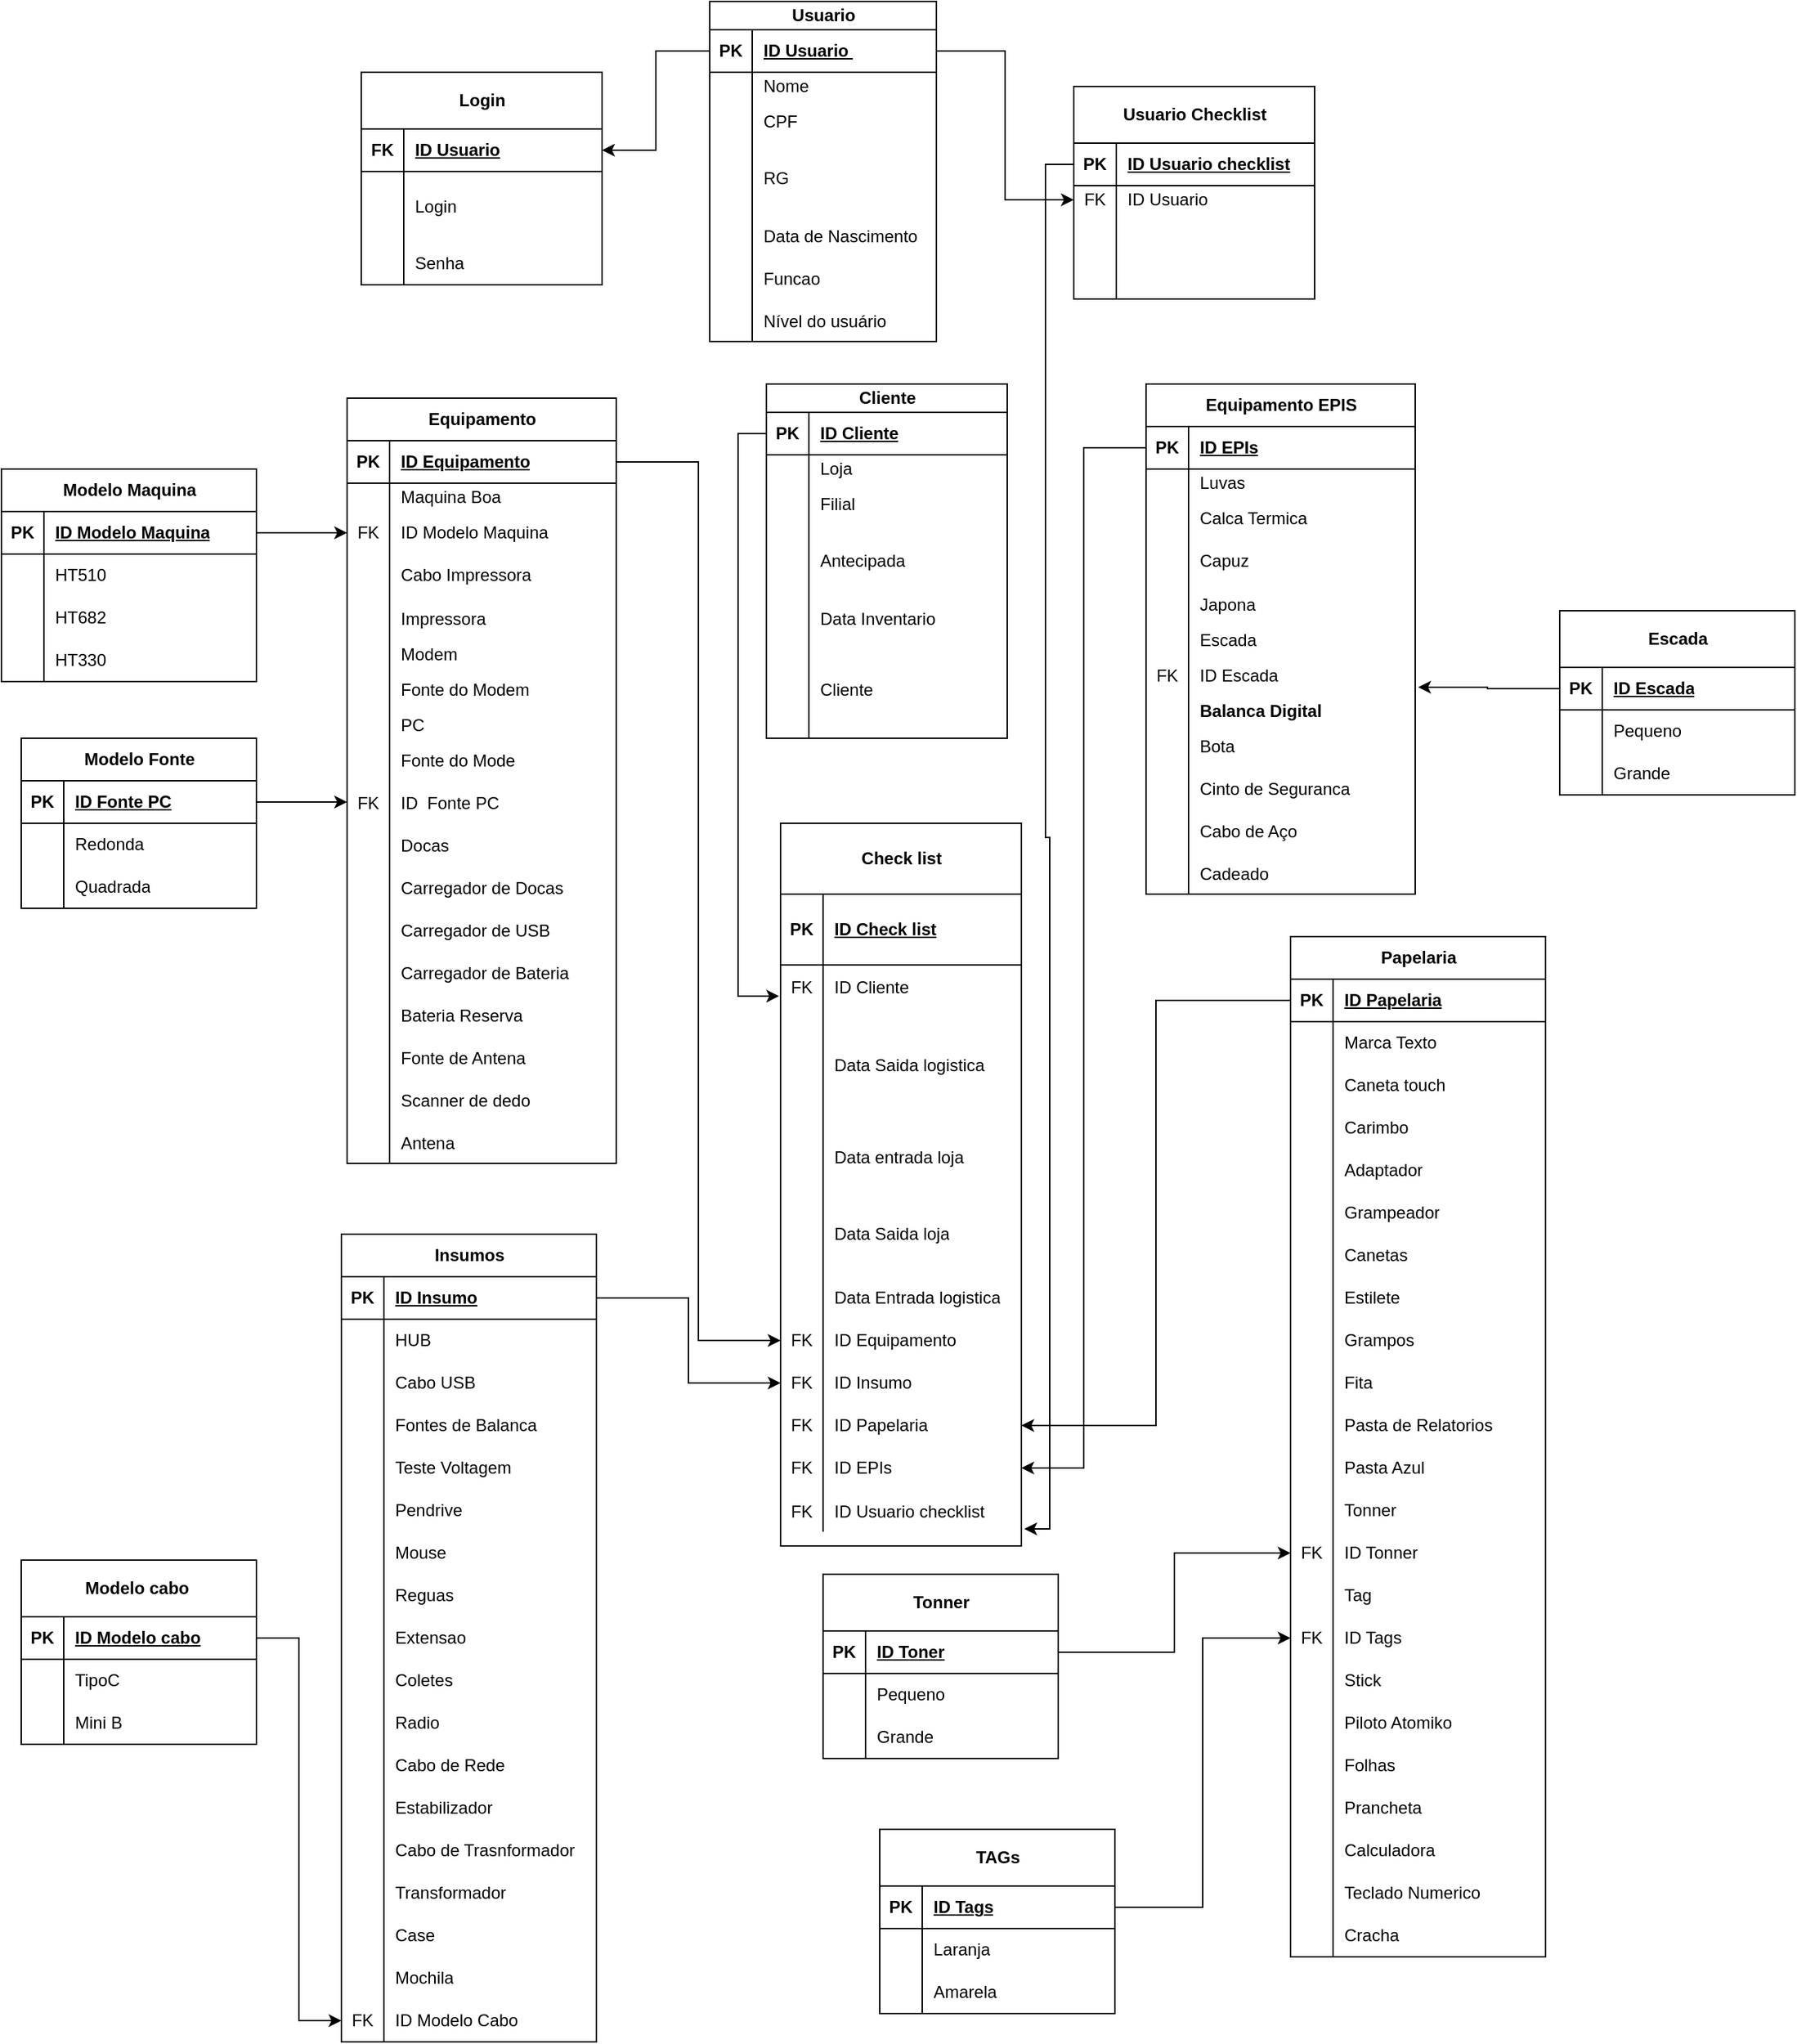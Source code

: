 <mxfile version="24.7.17">
  <diagram name="Página-1" id="KGawAeZ61bYMQ9fqyGed">
    <mxGraphModel dx="1588" dy="2263" grid="1" gridSize="10" guides="1" tooltips="1" connect="1" arrows="1" fold="1" page="1" pageScale="1" pageWidth="827" pageHeight="1169" math="0" shadow="0">
      <root>
        <mxCell id="0" />
        <mxCell id="1" parent="0" />
        <mxCell id="7FRQARSOPbxGv_Jkf3Ri-14" value="" style="shape=tableRow;horizontal=0;startSize=0;swimlaneHead=0;swimlaneBody=0;fillColor=none;collapsible=0;dropTarget=0;points=[[0,0.5],[1,0.5]];portConstraint=eastwest;top=0;left=0;right=0;bottom=0;" parent="1" vertex="1">
          <mxGeometry x="324" y="310" width="180" height="30" as="geometry" />
        </mxCell>
        <mxCell id="7FRQARSOPbxGv_Jkf3Ri-15" value="" style="shape=partialRectangle;connectable=0;fillColor=none;top=0;left=0;bottom=0;right=0;editable=1;overflow=hidden;whiteSpace=wrap;html=1;" parent="7FRQARSOPbxGv_Jkf3Ri-14" vertex="1">
          <mxGeometry width="30" height="30" as="geometry">
            <mxRectangle width="30" height="30" as="alternateBounds" />
          </mxGeometry>
        </mxCell>
        <mxCell id="7FRQARSOPbxGv_Jkf3Ri-35" value="Insumos" style="shape=table;startSize=30;container=1;collapsible=1;childLayout=tableLayout;fixedRows=1;rowLines=0;fontStyle=1;align=center;resizeLast=1;html=1;" parent="1" vertex="1">
          <mxGeometry x="310" y="-60" width="180" height="570" as="geometry" />
        </mxCell>
        <mxCell id="7FRQARSOPbxGv_Jkf3Ri-36" value="" style="shape=tableRow;horizontal=0;startSize=0;swimlaneHead=0;swimlaneBody=0;fillColor=none;collapsible=0;dropTarget=0;points=[[0,0.5],[1,0.5]];portConstraint=eastwest;top=0;left=0;right=0;bottom=1;" parent="7FRQARSOPbxGv_Jkf3Ri-35" vertex="1">
          <mxGeometry y="30" width="180" height="30" as="geometry" />
        </mxCell>
        <mxCell id="7FRQARSOPbxGv_Jkf3Ri-37" value="PK" style="shape=partialRectangle;connectable=0;fillColor=none;top=0;left=0;bottom=0;right=0;fontStyle=1;overflow=hidden;whiteSpace=wrap;html=1;" parent="7FRQARSOPbxGv_Jkf3Ri-36" vertex="1">
          <mxGeometry width="30" height="30" as="geometry">
            <mxRectangle width="30" height="30" as="alternateBounds" />
          </mxGeometry>
        </mxCell>
        <mxCell id="7FRQARSOPbxGv_Jkf3Ri-38" value="ID Insumo" style="shape=partialRectangle;connectable=0;fillColor=none;top=0;left=0;bottom=0;right=0;align=left;spacingLeft=6;fontStyle=5;overflow=hidden;whiteSpace=wrap;html=1;" parent="7FRQARSOPbxGv_Jkf3Ri-36" vertex="1">
          <mxGeometry x="30" width="150" height="30" as="geometry">
            <mxRectangle width="150" height="30" as="alternateBounds" />
          </mxGeometry>
        </mxCell>
        <mxCell id="7FRQARSOPbxGv_Jkf3Ri-39" value="" style="shape=tableRow;horizontal=0;startSize=0;swimlaneHead=0;swimlaneBody=0;fillColor=none;collapsible=0;dropTarget=0;points=[[0,0.5],[1,0.5]];portConstraint=eastwest;top=0;left=0;right=0;bottom=0;" parent="7FRQARSOPbxGv_Jkf3Ri-35" vertex="1">
          <mxGeometry y="60" width="180" height="30" as="geometry" />
        </mxCell>
        <mxCell id="7FRQARSOPbxGv_Jkf3Ri-40" value="" style="shape=partialRectangle;connectable=0;fillColor=none;top=0;left=0;bottom=0;right=0;editable=1;overflow=hidden;whiteSpace=wrap;html=1;" parent="7FRQARSOPbxGv_Jkf3Ri-39" vertex="1">
          <mxGeometry width="30" height="30" as="geometry">
            <mxRectangle width="30" height="30" as="alternateBounds" />
          </mxGeometry>
        </mxCell>
        <mxCell id="7FRQARSOPbxGv_Jkf3Ri-41" value="HUB" style="shape=partialRectangle;connectable=0;fillColor=none;top=0;left=0;bottom=0;right=0;align=left;spacingLeft=6;overflow=hidden;whiteSpace=wrap;html=1;" parent="7FRQARSOPbxGv_Jkf3Ri-39" vertex="1">
          <mxGeometry x="30" width="150" height="30" as="geometry">
            <mxRectangle width="150" height="30" as="alternateBounds" />
          </mxGeometry>
        </mxCell>
        <mxCell id="7FRQARSOPbxGv_Jkf3Ri-42" value="" style="shape=tableRow;horizontal=0;startSize=0;swimlaneHead=0;swimlaneBody=0;fillColor=none;collapsible=0;dropTarget=0;points=[[0,0.5],[1,0.5]];portConstraint=eastwest;top=0;left=0;right=0;bottom=0;" parent="7FRQARSOPbxGv_Jkf3Ri-35" vertex="1">
          <mxGeometry y="90" width="180" height="30" as="geometry" />
        </mxCell>
        <mxCell id="7FRQARSOPbxGv_Jkf3Ri-43" value="" style="shape=partialRectangle;connectable=0;fillColor=none;top=0;left=0;bottom=0;right=0;editable=1;overflow=hidden;whiteSpace=wrap;html=1;" parent="7FRQARSOPbxGv_Jkf3Ri-42" vertex="1">
          <mxGeometry width="30" height="30" as="geometry">
            <mxRectangle width="30" height="30" as="alternateBounds" />
          </mxGeometry>
        </mxCell>
        <mxCell id="7FRQARSOPbxGv_Jkf3Ri-44" value="Cabo USB" style="shape=partialRectangle;connectable=0;fillColor=none;top=0;left=0;bottom=0;right=0;align=left;spacingLeft=6;overflow=hidden;whiteSpace=wrap;html=1;" parent="7FRQARSOPbxGv_Jkf3Ri-42" vertex="1">
          <mxGeometry x="30" width="150" height="30" as="geometry">
            <mxRectangle width="150" height="30" as="alternateBounds" />
          </mxGeometry>
        </mxCell>
        <mxCell id="7FRQARSOPbxGv_Jkf3Ri-45" value="" style="shape=tableRow;horizontal=0;startSize=0;swimlaneHead=0;swimlaneBody=0;fillColor=none;collapsible=0;dropTarget=0;points=[[0,0.5],[1,0.5]];portConstraint=eastwest;top=0;left=0;right=0;bottom=0;" parent="7FRQARSOPbxGv_Jkf3Ri-35" vertex="1">
          <mxGeometry y="120" width="180" height="30" as="geometry" />
        </mxCell>
        <mxCell id="7FRQARSOPbxGv_Jkf3Ri-46" value="" style="shape=partialRectangle;connectable=0;fillColor=none;top=0;left=0;bottom=0;right=0;editable=1;overflow=hidden;whiteSpace=wrap;html=1;" parent="7FRQARSOPbxGv_Jkf3Ri-45" vertex="1">
          <mxGeometry width="30" height="30" as="geometry">
            <mxRectangle width="30" height="30" as="alternateBounds" />
          </mxGeometry>
        </mxCell>
        <mxCell id="7FRQARSOPbxGv_Jkf3Ri-47" value="Fontes de Balanca" style="shape=partialRectangle;connectable=0;fillColor=none;top=0;left=0;bottom=0;right=0;align=left;spacingLeft=6;overflow=hidden;whiteSpace=wrap;html=1;" parent="7FRQARSOPbxGv_Jkf3Ri-45" vertex="1">
          <mxGeometry x="30" width="150" height="30" as="geometry">
            <mxRectangle width="150" height="30" as="alternateBounds" />
          </mxGeometry>
        </mxCell>
        <mxCell id="sspXWoDu3WipL77fdyH1-152" value="" style="shape=tableRow;horizontal=0;startSize=0;swimlaneHead=0;swimlaneBody=0;fillColor=none;collapsible=0;dropTarget=0;points=[[0,0.5],[1,0.5]];portConstraint=eastwest;top=0;left=0;right=0;bottom=0;" vertex="1" parent="7FRQARSOPbxGv_Jkf3Ri-35">
          <mxGeometry y="150" width="180" height="30" as="geometry" />
        </mxCell>
        <mxCell id="sspXWoDu3WipL77fdyH1-153" value="" style="shape=partialRectangle;connectable=0;fillColor=none;top=0;left=0;bottom=0;right=0;editable=1;overflow=hidden;whiteSpace=wrap;html=1;" vertex="1" parent="sspXWoDu3WipL77fdyH1-152">
          <mxGeometry width="30" height="30" as="geometry">
            <mxRectangle width="30" height="30" as="alternateBounds" />
          </mxGeometry>
        </mxCell>
        <mxCell id="sspXWoDu3WipL77fdyH1-154" value="Teste Voltagem" style="shape=partialRectangle;connectable=0;fillColor=none;top=0;left=0;bottom=0;right=0;align=left;spacingLeft=6;overflow=hidden;whiteSpace=wrap;html=1;" vertex="1" parent="sspXWoDu3WipL77fdyH1-152">
          <mxGeometry x="30" width="150" height="30" as="geometry">
            <mxRectangle width="150" height="30" as="alternateBounds" />
          </mxGeometry>
        </mxCell>
        <mxCell id="sspXWoDu3WipL77fdyH1-155" value="" style="shape=tableRow;horizontal=0;startSize=0;swimlaneHead=0;swimlaneBody=0;fillColor=none;collapsible=0;dropTarget=0;points=[[0,0.5],[1,0.5]];portConstraint=eastwest;top=0;left=0;right=0;bottom=0;" vertex="1" parent="7FRQARSOPbxGv_Jkf3Ri-35">
          <mxGeometry y="180" width="180" height="30" as="geometry" />
        </mxCell>
        <mxCell id="sspXWoDu3WipL77fdyH1-156" value="" style="shape=partialRectangle;connectable=0;fillColor=none;top=0;left=0;bottom=0;right=0;editable=1;overflow=hidden;whiteSpace=wrap;html=1;" vertex="1" parent="sspXWoDu3WipL77fdyH1-155">
          <mxGeometry width="30" height="30" as="geometry">
            <mxRectangle width="30" height="30" as="alternateBounds" />
          </mxGeometry>
        </mxCell>
        <mxCell id="sspXWoDu3WipL77fdyH1-157" value="Pendrive" style="shape=partialRectangle;connectable=0;fillColor=none;top=0;left=0;bottom=0;right=0;align=left;spacingLeft=6;overflow=hidden;whiteSpace=wrap;html=1;" vertex="1" parent="sspXWoDu3WipL77fdyH1-155">
          <mxGeometry x="30" width="150" height="30" as="geometry">
            <mxRectangle width="150" height="30" as="alternateBounds" />
          </mxGeometry>
        </mxCell>
        <mxCell id="sspXWoDu3WipL77fdyH1-158" value="" style="shape=tableRow;horizontal=0;startSize=0;swimlaneHead=0;swimlaneBody=0;fillColor=none;collapsible=0;dropTarget=0;points=[[0,0.5],[1,0.5]];portConstraint=eastwest;top=0;left=0;right=0;bottom=0;" vertex="1" parent="7FRQARSOPbxGv_Jkf3Ri-35">
          <mxGeometry y="210" width="180" height="30" as="geometry" />
        </mxCell>
        <mxCell id="sspXWoDu3WipL77fdyH1-159" value="" style="shape=partialRectangle;connectable=0;fillColor=none;top=0;left=0;bottom=0;right=0;editable=1;overflow=hidden;whiteSpace=wrap;html=1;" vertex="1" parent="sspXWoDu3WipL77fdyH1-158">
          <mxGeometry width="30" height="30" as="geometry">
            <mxRectangle width="30" height="30" as="alternateBounds" />
          </mxGeometry>
        </mxCell>
        <mxCell id="sspXWoDu3WipL77fdyH1-160" value="Mouse" style="shape=partialRectangle;connectable=0;fillColor=none;top=0;left=0;bottom=0;right=0;align=left;spacingLeft=6;overflow=hidden;whiteSpace=wrap;html=1;" vertex="1" parent="sspXWoDu3WipL77fdyH1-158">
          <mxGeometry x="30" width="150" height="30" as="geometry">
            <mxRectangle width="150" height="30" as="alternateBounds" />
          </mxGeometry>
        </mxCell>
        <mxCell id="sspXWoDu3WipL77fdyH1-161" value="" style="shape=tableRow;horizontal=0;startSize=0;swimlaneHead=0;swimlaneBody=0;fillColor=none;collapsible=0;dropTarget=0;points=[[0,0.5],[1,0.5]];portConstraint=eastwest;top=0;left=0;right=0;bottom=0;" vertex="1" parent="7FRQARSOPbxGv_Jkf3Ri-35">
          <mxGeometry y="240" width="180" height="30" as="geometry" />
        </mxCell>
        <mxCell id="sspXWoDu3WipL77fdyH1-162" value="" style="shape=partialRectangle;connectable=0;fillColor=none;top=0;left=0;bottom=0;right=0;editable=1;overflow=hidden;whiteSpace=wrap;html=1;" vertex="1" parent="sspXWoDu3WipL77fdyH1-161">
          <mxGeometry width="30" height="30" as="geometry">
            <mxRectangle width="30" height="30" as="alternateBounds" />
          </mxGeometry>
        </mxCell>
        <mxCell id="sspXWoDu3WipL77fdyH1-163" value="Reguas" style="shape=partialRectangle;connectable=0;fillColor=none;top=0;left=0;bottom=0;right=0;align=left;spacingLeft=6;overflow=hidden;whiteSpace=wrap;html=1;" vertex="1" parent="sspXWoDu3WipL77fdyH1-161">
          <mxGeometry x="30" width="150" height="30" as="geometry">
            <mxRectangle width="150" height="30" as="alternateBounds" />
          </mxGeometry>
        </mxCell>
        <mxCell id="sspXWoDu3WipL77fdyH1-164" value="" style="shape=tableRow;horizontal=0;startSize=0;swimlaneHead=0;swimlaneBody=0;fillColor=none;collapsible=0;dropTarget=0;points=[[0,0.5],[1,0.5]];portConstraint=eastwest;top=0;left=0;right=0;bottom=0;" vertex="1" parent="7FRQARSOPbxGv_Jkf3Ri-35">
          <mxGeometry y="270" width="180" height="30" as="geometry" />
        </mxCell>
        <mxCell id="sspXWoDu3WipL77fdyH1-165" value="" style="shape=partialRectangle;connectable=0;fillColor=none;top=0;left=0;bottom=0;right=0;editable=1;overflow=hidden;whiteSpace=wrap;html=1;" vertex="1" parent="sspXWoDu3WipL77fdyH1-164">
          <mxGeometry width="30" height="30" as="geometry">
            <mxRectangle width="30" height="30" as="alternateBounds" />
          </mxGeometry>
        </mxCell>
        <mxCell id="sspXWoDu3WipL77fdyH1-166" value="Extensao" style="shape=partialRectangle;connectable=0;fillColor=none;top=0;left=0;bottom=0;right=0;align=left;spacingLeft=6;overflow=hidden;whiteSpace=wrap;html=1;" vertex="1" parent="sspXWoDu3WipL77fdyH1-164">
          <mxGeometry x="30" width="150" height="30" as="geometry">
            <mxRectangle width="150" height="30" as="alternateBounds" />
          </mxGeometry>
        </mxCell>
        <mxCell id="sspXWoDu3WipL77fdyH1-167" value="" style="shape=tableRow;horizontal=0;startSize=0;swimlaneHead=0;swimlaneBody=0;fillColor=none;collapsible=0;dropTarget=0;points=[[0,0.5],[1,0.5]];portConstraint=eastwest;top=0;left=0;right=0;bottom=0;" vertex="1" parent="7FRQARSOPbxGv_Jkf3Ri-35">
          <mxGeometry y="300" width="180" height="30" as="geometry" />
        </mxCell>
        <mxCell id="sspXWoDu3WipL77fdyH1-168" value="" style="shape=partialRectangle;connectable=0;fillColor=none;top=0;left=0;bottom=0;right=0;editable=1;overflow=hidden;whiteSpace=wrap;html=1;" vertex="1" parent="sspXWoDu3WipL77fdyH1-167">
          <mxGeometry width="30" height="30" as="geometry">
            <mxRectangle width="30" height="30" as="alternateBounds" />
          </mxGeometry>
        </mxCell>
        <mxCell id="sspXWoDu3WipL77fdyH1-169" value="Coletes" style="shape=partialRectangle;connectable=0;fillColor=none;top=0;left=0;bottom=0;right=0;align=left;spacingLeft=6;overflow=hidden;whiteSpace=wrap;html=1;" vertex="1" parent="sspXWoDu3WipL77fdyH1-167">
          <mxGeometry x="30" width="150" height="30" as="geometry">
            <mxRectangle width="150" height="30" as="alternateBounds" />
          </mxGeometry>
        </mxCell>
        <mxCell id="sspXWoDu3WipL77fdyH1-170" value="" style="shape=tableRow;horizontal=0;startSize=0;swimlaneHead=0;swimlaneBody=0;fillColor=none;collapsible=0;dropTarget=0;points=[[0,0.5],[1,0.5]];portConstraint=eastwest;top=0;left=0;right=0;bottom=0;" vertex="1" parent="7FRQARSOPbxGv_Jkf3Ri-35">
          <mxGeometry y="330" width="180" height="30" as="geometry" />
        </mxCell>
        <mxCell id="sspXWoDu3WipL77fdyH1-171" value="" style="shape=partialRectangle;connectable=0;fillColor=none;top=0;left=0;bottom=0;right=0;editable=1;overflow=hidden;whiteSpace=wrap;html=1;" vertex="1" parent="sspXWoDu3WipL77fdyH1-170">
          <mxGeometry width="30" height="30" as="geometry">
            <mxRectangle width="30" height="30" as="alternateBounds" />
          </mxGeometry>
        </mxCell>
        <mxCell id="sspXWoDu3WipL77fdyH1-172" value="Radio" style="shape=partialRectangle;connectable=0;fillColor=none;top=0;left=0;bottom=0;right=0;align=left;spacingLeft=6;overflow=hidden;whiteSpace=wrap;html=1;" vertex="1" parent="sspXWoDu3WipL77fdyH1-170">
          <mxGeometry x="30" width="150" height="30" as="geometry">
            <mxRectangle width="150" height="30" as="alternateBounds" />
          </mxGeometry>
        </mxCell>
        <mxCell id="sspXWoDu3WipL77fdyH1-173" value="" style="shape=tableRow;horizontal=0;startSize=0;swimlaneHead=0;swimlaneBody=0;fillColor=none;collapsible=0;dropTarget=0;points=[[0,0.5],[1,0.5]];portConstraint=eastwest;top=0;left=0;right=0;bottom=0;" vertex="1" parent="7FRQARSOPbxGv_Jkf3Ri-35">
          <mxGeometry y="360" width="180" height="30" as="geometry" />
        </mxCell>
        <mxCell id="sspXWoDu3WipL77fdyH1-174" value="" style="shape=partialRectangle;connectable=0;fillColor=none;top=0;left=0;bottom=0;right=0;editable=1;overflow=hidden;whiteSpace=wrap;html=1;" vertex="1" parent="sspXWoDu3WipL77fdyH1-173">
          <mxGeometry width="30" height="30" as="geometry">
            <mxRectangle width="30" height="30" as="alternateBounds" />
          </mxGeometry>
        </mxCell>
        <mxCell id="sspXWoDu3WipL77fdyH1-175" value="Cabo de Rede" style="shape=partialRectangle;connectable=0;fillColor=none;top=0;left=0;bottom=0;right=0;align=left;spacingLeft=6;overflow=hidden;whiteSpace=wrap;html=1;" vertex="1" parent="sspXWoDu3WipL77fdyH1-173">
          <mxGeometry x="30" width="150" height="30" as="geometry">
            <mxRectangle width="150" height="30" as="alternateBounds" />
          </mxGeometry>
        </mxCell>
        <mxCell id="sspXWoDu3WipL77fdyH1-176" value="" style="shape=tableRow;horizontal=0;startSize=0;swimlaneHead=0;swimlaneBody=0;fillColor=none;collapsible=0;dropTarget=0;points=[[0,0.5],[1,0.5]];portConstraint=eastwest;top=0;left=0;right=0;bottom=0;" vertex="1" parent="7FRQARSOPbxGv_Jkf3Ri-35">
          <mxGeometry y="390" width="180" height="30" as="geometry" />
        </mxCell>
        <mxCell id="sspXWoDu3WipL77fdyH1-177" value="" style="shape=partialRectangle;connectable=0;fillColor=none;top=0;left=0;bottom=0;right=0;editable=1;overflow=hidden;whiteSpace=wrap;html=1;" vertex="1" parent="sspXWoDu3WipL77fdyH1-176">
          <mxGeometry width="30" height="30" as="geometry">
            <mxRectangle width="30" height="30" as="alternateBounds" />
          </mxGeometry>
        </mxCell>
        <mxCell id="sspXWoDu3WipL77fdyH1-178" value="Estabilizador" style="shape=partialRectangle;connectable=0;fillColor=none;top=0;left=0;bottom=0;right=0;align=left;spacingLeft=6;overflow=hidden;whiteSpace=wrap;html=1;" vertex="1" parent="sspXWoDu3WipL77fdyH1-176">
          <mxGeometry x="30" width="150" height="30" as="geometry">
            <mxRectangle width="150" height="30" as="alternateBounds" />
          </mxGeometry>
        </mxCell>
        <mxCell id="sspXWoDu3WipL77fdyH1-179" value="" style="shape=tableRow;horizontal=0;startSize=0;swimlaneHead=0;swimlaneBody=0;fillColor=none;collapsible=0;dropTarget=0;points=[[0,0.5],[1,0.5]];portConstraint=eastwest;top=0;left=0;right=0;bottom=0;" vertex="1" parent="7FRQARSOPbxGv_Jkf3Ri-35">
          <mxGeometry y="420" width="180" height="30" as="geometry" />
        </mxCell>
        <mxCell id="sspXWoDu3WipL77fdyH1-180" value="" style="shape=partialRectangle;connectable=0;fillColor=none;top=0;left=0;bottom=0;right=0;editable=1;overflow=hidden;whiteSpace=wrap;html=1;" vertex="1" parent="sspXWoDu3WipL77fdyH1-179">
          <mxGeometry width="30" height="30" as="geometry">
            <mxRectangle width="30" height="30" as="alternateBounds" />
          </mxGeometry>
        </mxCell>
        <mxCell id="sspXWoDu3WipL77fdyH1-181" value="Cabo de Trasnformador" style="shape=partialRectangle;connectable=0;fillColor=none;top=0;left=0;bottom=0;right=0;align=left;spacingLeft=6;overflow=hidden;whiteSpace=wrap;html=1;" vertex="1" parent="sspXWoDu3WipL77fdyH1-179">
          <mxGeometry x="30" width="150" height="30" as="geometry">
            <mxRectangle width="150" height="30" as="alternateBounds" />
          </mxGeometry>
        </mxCell>
        <mxCell id="sspXWoDu3WipL77fdyH1-182" value="" style="shape=tableRow;horizontal=0;startSize=0;swimlaneHead=0;swimlaneBody=0;fillColor=none;collapsible=0;dropTarget=0;points=[[0,0.5],[1,0.5]];portConstraint=eastwest;top=0;left=0;right=0;bottom=0;" vertex="1" parent="7FRQARSOPbxGv_Jkf3Ri-35">
          <mxGeometry y="450" width="180" height="30" as="geometry" />
        </mxCell>
        <mxCell id="sspXWoDu3WipL77fdyH1-183" value="" style="shape=partialRectangle;connectable=0;fillColor=none;top=0;left=0;bottom=0;right=0;editable=1;overflow=hidden;whiteSpace=wrap;html=1;" vertex="1" parent="sspXWoDu3WipL77fdyH1-182">
          <mxGeometry width="30" height="30" as="geometry">
            <mxRectangle width="30" height="30" as="alternateBounds" />
          </mxGeometry>
        </mxCell>
        <mxCell id="sspXWoDu3WipL77fdyH1-184" value="Transformador" style="shape=partialRectangle;connectable=0;fillColor=none;top=0;left=0;bottom=0;right=0;align=left;spacingLeft=6;overflow=hidden;whiteSpace=wrap;html=1;" vertex="1" parent="sspXWoDu3WipL77fdyH1-182">
          <mxGeometry x="30" width="150" height="30" as="geometry">
            <mxRectangle width="150" height="30" as="alternateBounds" />
          </mxGeometry>
        </mxCell>
        <mxCell id="sspXWoDu3WipL77fdyH1-185" value="" style="shape=tableRow;horizontal=0;startSize=0;swimlaneHead=0;swimlaneBody=0;fillColor=none;collapsible=0;dropTarget=0;points=[[0,0.5],[1,0.5]];portConstraint=eastwest;top=0;left=0;right=0;bottom=0;" vertex="1" parent="7FRQARSOPbxGv_Jkf3Ri-35">
          <mxGeometry y="480" width="180" height="30" as="geometry" />
        </mxCell>
        <mxCell id="sspXWoDu3WipL77fdyH1-186" value="" style="shape=partialRectangle;connectable=0;fillColor=none;top=0;left=0;bottom=0;right=0;editable=1;overflow=hidden;whiteSpace=wrap;html=1;" vertex="1" parent="sspXWoDu3WipL77fdyH1-185">
          <mxGeometry width="30" height="30" as="geometry">
            <mxRectangle width="30" height="30" as="alternateBounds" />
          </mxGeometry>
        </mxCell>
        <mxCell id="sspXWoDu3WipL77fdyH1-187" value="Case" style="shape=partialRectangle;connectable=0;fillColor=none;top=0;left=0;bottom=0;right=0;align=left;spacingLeft=6;overflow=hidden;whiteSpace=wrap;html=1;" vertex="1" parent="sspXWoDu3WipL77fdyH1-185">
          <mxGeometry x="30" width="150" height="30" as="geometry">
            <mxRectangle width="150" height="30" as="alternateBounds" />
          </mxGeometry>
        </mxCell>
        <mxCell id="sspXWoDu3WipL77fdyH1-188" value="" style="shape=tableRow;horizontal=0;startSize=0;swimlaneHead=0;swimlaneBody=0;fillColor=none;collapsible=0;dropTarget=0;points=[[0,0.5],[1,0.5]];portConstraint=eastwest;top=0;left=0;right=0;bottom=0;" vertex="1" parent="7FRQARSOPbxGv_Jkf3Ri-35">
          <mxGeometry y="510" width="180" height="30" as="geometry" />
        </mxCell>
        <mxCell id="sspXWoDu3WipL77fdyH1-189" value="" style="shape=partialRectangle;connectable=0;fillColor=none;top=0;left=0;bottom=0;right=0;editable=1;overflow=hidden;whiteSpace=wrap;html=1;" vertex="1" parent="sspXWoDu3WipL77fdyH1-188">
          <mxGeometry width="30" height="30" as="geometry">
            <mxRectangle width="30" height="30" as="alternateBounds" />
          </mxGeometry>
        </mxCell>
        <mxCell id="sspXWoDu3WipL77fdyH1-190" value="Mochila" style="shape=partialRectangle;connectable=0;fillColor=none;top=0;left=0;bottom=0;right=0;align=left;spacingLeft=6;overflow=hidden;whiteSpace=wrap;html=1;" vertex="1" parent="sspXWoDu3WipL77fdyH1-188">
          <mxGeometry x="30" width="150" height="30" as="geometry">
            <mxRectangle width="150" height="30" as="alternateBounds" />
          </mxGeometry>
        </mxCell>
        <mxCell id="sspXWoDu3WipL77fdyH1-191" value="" style="shape=tableRow;horizontal=0;startSize=0;swimlaneHead=0;swimlaneBody=0;fillColor=none;collapsible=0;dropTarget=0;points=[[0,0.5],[1,0.5]];portConstraint=eastwest;top=0;left=0;right=0;bottom=0;" vertex="1" parent="7FRQARSOPbxGv_Jkf3Ri-35">
          <mxGeometry y="540" width="180" height="30" as="geometry" />
        </mxCell>
        <mxCell id="sspXWoDu3WipL77fdyH1-192" value="FK" style="shape=partialRectangle;connectable=0;fillColor=none;top=0;left=0;bottom=0;right=0;editable=1;overflow=hidden;whiteSpace=wrap;html=1;" vertex="1" parent="sspXWoDu3WipL77fdyH1-191">
          <mxGeometry width="30" height="30" as="geometry">
            <mxRectangle width="30" height="30" as="alternateBounds" />
          </mxGeometry>
        </mxCell>
        <mxCell id="sspXWoDu3WipL77fdyH1-193" value="ID Modelo Cabo" style="shape=partialRectangle;connectable=0;fillColor=none;top=0;left=0;bottom=0;right=0;align=left;spacingLeft=6;overflow=hidden;whiteSpace=wrap;html=1;" vertex="1" parent="sspXWoDu3WipL77fdyH1-191">
          <mxGeometry x="30" width="150" height="30" as="geometry">
            <mxRectangle width="150" height="30" as="alternateBounds" />
          </mxGeometry>
        </mxCell>
        <mxCell id="7FRQARSOPbxGv_Jkf3Ri-61" value="" style="shape=tableRow;horizontal=0;startSize=0;swimlaneHead=0;swimlaneBody=0;fillColor=none;collapsible=0;dropTarget=0;points=[[0,0.5],[1,0.5]];portConstraint=eastwest;top=0;left=0;right=0;bottom=0;" parent="1" vertex="1">
          <mxGeometry x="570" y="100" width="190" height="30" as="geometry" />
        </mxCell>
        <mxCell id="7FRQARSOPbxGv_Jkf3Ri-62" value="" style="shape=partialRectangle;connectable=0;fillColor=none;top=0;left=0;bottom=0;right=0;editable=1;overflow=hidden;whiteSpace=wrap;html=1;" parent="7FRQARSOPbxGv_Jkf3Ri-61" vertex="1">
          <mxGeometry width="30" height="30" as="geometry">
            <mxRectangle width="30" height="30" as="alternateBounds" />
          </mxGeometry>
        </mxCell>
        <mxCell id="7FRQARSOPbxGv_Jkf3Ri-64" value="Cliente" style="shape=table;startSize=20;container=1;collapsible=1;childLayout=tableLayout;fixedRows=1;rowLines=0;fontStyle=1;align=center;resizeLast=1;html=1;" parent="1" vertex="1">
          <mxGeometry x="610" y="-660" width="170" height="250" as="geometry" />
        </mxCell>
        <mxCell id="7FRQARSOPbxGv_Jkf3Ri-65" value="" style="shape=tableRow;horizontal=0;startSize=0;swimlaneHead=0;swimlaneBody=0;fillColor=none;collapsible=0;dropTarget=0;points=[[0,0.5],[1,0.5]];portConstraint=eastwest;top=0;left=0;right=0;bottom=1;" parent="7FRQARSOPbxGv_Jkf3Ri-64" vertex="1">
          <mxGeometry y="20" width="170" height="30" as="geometry" />
        </mxCell>
        <mxCell id="7FRQARSOPbxGv_Jkf3Ri-66" value="PK" style="shape=partialRectangle;connectable=0;fillColor=none;top=0;left=0;bottom=0;right=0;fontStyle=1;overflow=hidden;whiteSpace=wrap;html=1;" parent="7FRQARSOPbxGv_Jkf3Ri-65" vertex="1">
          <mxGeometry width="30" height="30" as="geometry">
            <mxRectangle width="30" height="30" as="alternateBounds" />
          </mxGeometry>
        </mxCell>
        <mxCell id="7FRQARSOPbxGv_Jkf3Ri-67" value="ID Cliente" style="shape=partialRectangle;connectable=0;fillColor=none;top=0;left=0;bottom=0;right=0;align=left;spacingLeft=6;fontStyle=5;overflow=hidden;whiteSpace=wrap;html=1;" parent="7FRQARSOPbxGv_Jkf3Ri-65" vertex="1">
          <mxGeometry x="30" width="140" height="30" as="geometry">
            <mxRectangle width="140" height="30" as="alternateBounds" />
          </mxGeometry>
        </mxCell>
        <mxCell id="7FRQARSOPbxGv_Jkf3Ri-68" value="" style="shape=tableRow;horizontal=0;startSize=0;swimlaneHead=0;swimlaneBody=0;fillColor=none;collapsible=0;dropTarget=0;points=[[0,0.5],[1,0.5]];portConstraint=eastwest;top=0;left=0;right=0;bottom=0;" parent="7FRQARSOPbxGv_Jkf3Ri-64" vertex="1">
          <mxGeometry y="50" width="170" height="20" as="geometry" />
        </mxCell>
        <mxCell id="7FRQARSOPbxGv_Jkf3Ri-69" value="" style="shape=partialRectangle;connectable=0;fillColor=none;top=0;left=0;bottom=0;right=0;editable=1;overflow=hidden;whiteSpace=wrap;html=1;" parent="7FRQARSOPbxGv_Jkf3Ri-68" vertex="1">
          <mxGeometry width="30" height="20" as="geometry">
            <mxRectangle width="30" height="20" as="alternateBounds" />
          </mxGeometry>
        </mxCell>
        <mxCell id="7FRQARSOPbxGv_Jkf3Ri-70" value="Loja" style="shape=partialRectangle;connectable=0;fillColor=none;top=0;left=0;bottom=0;right=0;align=left;spacingLeft=6;overflow=hidden;whiteSpace=wrap;html=1;" parent="7FRQARSOPbxGv_Jkf3Ri-68" vertex="1">
          <mxGeometry x="30" width="140" height="20" as="geometry">
            <mxRectangle width="140" height="20" as="alternateBounds" />
          </mxGeometry>
        </mxCell>
        <mxCell id="7FRQARSOPbxGv_Jkf3Ri-71" value="" style="shape=tableRow;horizontal=0;startSize=0;swimlaneHead=0;swimlaneBody=0;fillColor=none;collapsible=0;dropTarget=0;points=[[0,0.5],[1,0.5]];portConstraint=eastwest;top=0;left=0;right=0;bottom=0;" parent="7FRQARSOPbxGv_Jkf3Ri-64" vertex="1">
          <mxGeometry y="70" width="170" height="30" as="geometry" />
        </mxCell>
        <mxCell id="7FRQARSOPbxGv_Jkf3Ri-72" value="" style="shape=partialRectangle;connectable=0;fillColor=none;top=0;left=0;bottom=0;right=0;editable=1;overflow=hidden;whiteSpace=wrap;html=1;" parent="7FRQARSOPbxGv_Jkf3Ri-71" vertex="1">
          <mxGeometry width="30" height="30" as="geometry">
            <mxRectangle width="30" height="30" as="alternateBounds" />
          </mxGeometry>
        </mxCell>
        <mxCell id="7FRQARSOPbxGv_Jkf3Ri-73" value="Filial" style="shape=partialRectangle;connectable=0;fillColor=none;top=0;left=0;bottom=0;right=0;align=left;spacingLeft=6;overflow=hidden;whiteSpace=wrap;html=1;" parent="7FRQARSOPbxGv_Jkf3Ri-71" vertex="1">
          <mxGeometry x="30" width="140" height="30" as="geometry">
            <mxRectangle width="140" height="30" as="alternateBounds" />
          </mxGeometry>
        </mxCell>
        <mxCell id="7FRQARSOPbxGv_Jkf3Ri-74" value="" style="shape=tableRow;horizontal=0;startSize=0;swimlaneHead=0;swimlaneBody=0;fillColor=none;collapsible=0;dropTarget=0;points=[[0,0.5],[1,0.5]];portConstraint=eastwest;top=0;left=0;right=0;bottom=0;" parent="7FRQARSOPbxGv_Jkf3Ri-64" vertex="1">
          <mxGeometry y="100" width="170" height="50" as="geometry" />
        </mxCell>
        <mxCell id="7FRQARSOPbxGv_Jkf3Ri-75" value="" style="shape=partialRectangle;connectable=0;fillColor=none;top=0;left=0;bottom=0;right=0;editable=1;overflow=hidden;whiteSpace=wrap;html=1;" parent="7FRQARSOPbxGv_Jkf3Ri-74" vertex="1">
          <mxGeometry width="30" height="50" as="geometry">
            <mxRectangle width="30" height="50" as="alternateBounds" />
          </mxGeometry>
        </mxCell>
        <mxCell id="7FRQARSOPbxGv_Jkf3Ri-76" value="Antecipada" style="shape=partialRectangle;connectable=0;fillColor=none;top=0;left=0;bottom=0;right=0;align=left;spacingLeft=6;overflow=hidden;whiteSpace=wrap;html=1;" parent="7FRQARSOPbxGv_Jkf3Ri-74" vertex="1">
          <mxGeometry x="30" width="140" height="50" as="geometry">
            <mxRectangle width="140" height="50" as="alternateBounds" />
          </mxGeometry>
        </mxCell>
        <mxCell id="7FRQARSOPbxGv_Jkf3Ri-78" value="" style="shape=tableRow;horizontal=0;startSize=0;swimlaneHead=0;swimlaneBody=0;fillColor=none;collapsible=0;dropTarget=0;points=[[0,0.5],[1,0.5]];portConstraint=eastwest;top=0;left=0;right=0;bottom=0;" parent="7FRQARSOPbxGv_Jkf3Ri-64" vertex="1">
          <mxGeometry y="150" width="170" height="30" as="geometry" />
        </mxCell>
        <mxCell id="7FRQARSOPbxGv_Jkf3Ri-79" value="" style="shape=partialRectangle;connectable=0;fillColor=none;top=0;left=0;bottom=0;right=0;editable=1;overflow=hidden;" parent="7FRQARSOPbxGv_Jkf3Ri-78" vertex="1">
          <mxGeometry width="30" height="30" as="geometry">
            <mxRectangle width="30" height="30" as="alternateBounds" />
          </mxGeometry>
        </mxCell>
        <mxCell id="7FRQARSOPbxGv_Jkf3Ri-80" value="Data Inventario" style="shape=partialRectangle;connectable=0;fillColor=none;top=0;left=0;bottom=0;right=0;align=left;spacingLeft=6;overflow=hidden;" parent="7FRQARSOPbxGv_Jkf3Ri-78" vertex="1">
          <mxGeometry x="30" width="140" height="30" as="geometry">
            <mxRectangle width="140" height="30" as="alternateBounds" />
          </mxGeometry>
        </mxCell>
        <mxCell id="7FRQARSOPbxGv_Jkf3Ri-82" value="" style="shape=tableRow;horizontal=0;startSize=0;swimlaneHead=0;swimlaneBody=0;fillColor=none;collapsible=0;dropTarget=0;points=[[0,0.5],[1,0.5]];portConstraint=eastwest;top=0;left=0;right=0;bottom=0;" parent="7FRQARSOPbxGv_Jkf3Ri-64" vertex="1">
          <mxGeometry y="180" width="170" height="70" as="geometry" />
        </mxCell>
        <mxCell id="7FRQARSOPbxGv_Jkf3Ri-83" value="" style="shape=partialRectangle;connectable=0;fillColor=none;top=0;left=0;bottom=0;right=0;editable=1;overflow=hidden;" parent="7FRQARSOPbxGv_Jkf3Ri-82" vertex="1">
          <mxGeometry width="30" height="70" as="geometry">
            <mxRectangle width="30" height="70" as="alternateBounds" />
          </mxGeometry>
        </mxCell>
        <mxCell id="7FRQARSOPbxGv_Jkf3Ri-84" value="Cliente" style="shape=partialRectangle;connectable=0;fillColor=none;top=0;left=0;bottom=0;right=0;align=left;spacingLeft=6;overflow=hidden;" parent="7FRQARSOPbxGv_Jkf3Ri-82" vertex="1">
          <mxGeometry x="30" width="140" height="70" as="geometry">
            <mxRectangle width="140" height="70" as="alternateBounds" />
          </mxGeometry>
        </mxCell>
        <mxCell id="sspXWoDu3WipL77fdyH1-1" value="Modelo Maquina" style="shape=table;startSize=30;container=1;collapsible=1;childLayout=tableLayout;fixedRows=1;rowLines=0;fontStyle=1;align=center;resizeLast=1;html=1;" vertex="1" parent="1">
          <mxGeometry x="70" y="-600" width="180" height="150" as="geometry" />
        </mxCell>
        <mxCell id="sspXWoDu3WipL77fdyH1-2" value="" style="shape=tableRow;horizontal=0;startSize=0;swimlaneHead=0;swimlaneBody=0;fillColor=none;collapsible=0;dropTarget=0;points=[[0,0.5],[1,0.5]];portConstraint=eastwest;top=0;left=0;right=0;bottom=1;" vertex="1" parent="sspXWoDu3WipL77fdyH1-1">
          <mxGeometry y="30" width="180" height="30" as="geometry" />
        </mxCell>
        <mxCell id="sspXWoDu3WipL77fdyH1-3" value="PK" style="shape=partialRectangle;connectable=0;fillColor=none;top=0;left=0;bottom=0;right=0;fontStyle=1;overflow=hidden;whiteSpace=wrap;html=1;" vertex="1" parent="sspXWoDu3WipL77fdyH1-2">
          <mxGeometry width="30" height="30" as="geometry">
            <mxRectangle width="30" height="30" as="alternateBounds" />
          </mxGeometry>
        </mxCell>
        <mxCell id="sspXWoDu3WipL77fdyH1-4" value="ID Modelo Maquina" style="shape=partialRectangle;connectable=0;fillColor=none;top=0;left=0;bottom=0;right=0;align=left;spacingLeft=6;fontStyle=5;overflow=hidden;whiteSpace=wrap;html=1;" vertex="1" parent="sspXWoDu3WipL77fdyH1-2">
          <mxGeometry x="30" width="150" height="30" as="geometry">
            <mxRectangle width="150" height="30" as="alternateBounds" />
          </mxGeometry>
        </mxCell>
        <mxCell id="sspXWoDu3WipL77fdyH1-5" value="" style="shape=tableRow;horizontal=0;startSize=0;swimlaneHead=0;swimlaneBody=0;fillColor=none;collapsible=0;dropTarget=0;points=[[0,0.5],[1,0.5]];portConstraint=eastwest;top=0;left=0;right=0;bottom=0;" vertex="1" parent="sspXWoDu3WipL77fdyH1-1">
          <mxGeometry y="60" width="180" height="30" as="geometry" />
        </mxCell>
        <mxCell id="sspXWoDu3WipL77fdyH1-6" value="" style="shape=partialRectangle;connectable=0;fillColor=none;top=0;left=0;bottom=0;right=0;editable=1;overflow=hidden;whiteSpace=wrap;html=1;" vertex="1" parent="sspXWoDu3WipL77fdyH1-5">
          <mxGeometry width="30" height="30" as="geometry">
            <mxRectangle width="30" height="30" as="alternateBounds" />
          </mxGeometry>
        </mxCell>
        <mxCell id="sspXWoDu3WipL77fdyH1-7" value="HT510" style="shape=partialRectangle;connectable=0;fillColor=none;top=0;left=0;bottom=0;right=0;align=left;spacingLeft=6;overflow=hidden;whiteSpace=wrap;html=1;" vertex="1" parent="sspXWoDu3WipL77fdyH1-5">
          <mxGeometry x="30" width="150" height="30" as="geometry">
            <mxRectangle width="150" height="30" as="alternateBounds" />
          </mxGeometry>
        </mxCell>
        <mxCell id="sspXWoDu3WipL77fdyH1-8" value="" style="shape=tableRow;horizontal=0;startSize=0;swimlaneHead=0;swimlaneBody=0;fillColor=none;collapsible=0;dropTarget=0;points=[[0,0.5],[1,0.5]];portConstraint=eastwest;top=0;left=0;right=0;bottom=0;" vertex="1" parent="sspXWoDu3WipL77fdyH1-1">
          <mxGeometry y="90" width="180" height="30" as="geometry" />
        </mxCell>
        <mxCell id="sspXWoDu3WipL77fdyH1-9" value="" style="shape=partialRectangle;connectable=0;fillColor=none;top=0;left=0;bottom=0;right=0;editable=1;overflow=hidden;whiteSpace=wrap;html=1;" vertex="1" parent="sspXWoDu3WipL77fdyH1-8">
          <mxGeometry width="30" height="30" as="geometry">
            <mxRectangle width="30" height="30" as="alternateBounds" />
          </mxGeometry>
        </mxCell>
        <mxCell id="sspXWoDu3WipL77fdyH1-10" value="HT682" style="shape=partialRectangle;connectable=0;fillColor=none;top=0;left=0;bottom=0;right=0;align=left;spacingLeft=6;overflow=hidden;whiteSpace=wrap;html=1;" vertex="1" parent="sspXWoDu3WipL77fdyH1-8">
          <mxGeometry x="30" width="150" height="30" as="geometry">
            <mxRectangle width="150" height="30" as="alternateBounds" />
          </mxGeometry>
        </mxCell>
        <mxCell id="sspXWoDu3WipL77fdyH1-11" value="" style="shape=tableRow;horizontal=0;startSize=0;swimlaneHead=0;swimlaneBody=0;fillColor=none;collapsible=0;dropTarget=0;points=[[0,0.5],[1,0.5]];portConstraint=eastwest;top=0;left=0;right=0;bottom=0;" vertex="1" parent="sspXWoDu3WipL77fdyH1-1">
          <mxGeometry y="120" width="180" height="30" as="geometry" />
        </mxCell>
        <mxCell id="sspXWoDu3WipL77fdyH1-12" value="" style="shape=partialRectangle;connectable=0;fillColor=none;top=0;left=0;bottom=0;right=0;editable=1;overflow=hidden;whiteSpace=wrap;html=1;" vertex="1" parent="sspXWoDu3WipL77fdyH1-11">
          <mxGeometry width="30" height="30" as="geometry">
            <mxRectangle width="30" height="30" as="alternateBounds" />
          </mxGeometry>
        </mxCell>
        <mxCell id="sspXWoDu3WipL77fdyH1-13" value="HT330" style="shape=partialRectangle;connectable=0;fillColor=none;top=0;left=0;bottom=0;right=0;align=left;spacingLeft=6;overflow=hidden;whiteSpace=wrap;html=1;" vertex="1" parent="sspXWoDu3WipL77fdyH1-11">
          <mxGeometry x="30" width="150" height="30" as="geometry">
            <mxRectangle width="150" height="30" as="alternateBounds" />
          </mxGeometry>
        </mxCell>
        <mxCell id="7FRQARSOPbxGv_Jkf3Ri-48" value="Equipamento" style="shape=table;startSize=30;container=1;collapsible=1;childLayout=tableLayout;fixedRows=1;rowLines=0;fontStyle=1;align=center;resizeLast=1;html=1;" parent="1" vertex="1">
          <mxGeometry x="314" y="-650" width="190" height="540" as="geometry" />
        </mxCell>
        <mxCell id="7FRQARSOPbxGv_Jkf3Ri-49" value="" style="shape=tableRow;horizontal=0;startSize=0;swimlaneHead=0;swimlaneBody=0;fillColor=none;collapsible=0;dropTarget=0;points=[[0,0.5],[1,0.5]];portConstraint=eastwest;top=0;left=0;right=0;bottom=1;" parent="7FRQARSOPbxGv_Jkf3Ri-48" vertex="1">
          <mxGeometry y="30" width="190" height="30" as="geometry" />
        </mxCell>
        <mxCell id="7FRQARSOPbxGv_Jkf3Ri-50" value="PK" style="shape=partialRectangle;connectable=0;fillColor=none;top=0;left=0;bottom=0;right=0;fontStyle=1;overflow=hidden;whiteSpace=wrap;html=1;" parent="7FRQARSOPbxGv_Jkf3Ri-49" vertex="1">
          <mxGeometry width="30" height="30" as="geometry">
            <mxRectangle width="30" height="30" as="alternateBounds" />
          </mxGeometry>
        </mxCell>
        <mxCell id="7FRQARSOPbxGv_Jkf3Ri-51" value="ID Equipamento" style="shape=partialRectangle;connectable=0;fillColor=none;top=0;left=0;bottom=0;right=0;align=left;spacingLeft=6;fontStyle=5;overflow=hidden;whiteSpace=wrap;html=1;" parent="7FRQARSOPbxGv_Jkf3Ri-49" vertex="1">
          <mxGeometry x="30" width="160" height="30" as="geometry">
            <mxRectangle width="160" height="30" as="alternateBounds" />
          </mxGeometry>
        </mxCell>
        <mxCell id="7FRQARSOPbxGv_Jkf3Ri-52" value="" style="shape=tableRow;horizontal=0;startSize=0;swimlaneHead=0;swimlaneBody=0;fillColor=none;collapsible=0;dropTarget=0;points=[[0,0.5],[1,0.5]];portConstraint=eastwest;top=0;left=0;right=0;bottom=0;" parent="7FRQARSOPbxGv_Jkf3Ri-48" vertex="1">
          <mxGeometry y="60" width="190" height="20" as="geometry" />
        </mxCell>
        <mxCell id="7FRQARSOPbxGv_Jkf3Ri-53" value="" style="shape=partialRectangle;connectable=0;fillColor=none;top=0;left=0;bottom=0;right=0;editable=1;overflow=hidden;whiteSpace=wrap;html=1;" parent="7FRQARSOPbxGv_Jkf3Ri-52" vertex="1">
          <mxGeometry width="30" height="20" as="geometry">
            <mxRectangle width="30" height="20" as="alternateBounds" />
          </mxGeometry>
        </mxCell>
        <mxCell id="7FRQARSOPbxGv_Jkf3Ri-54" value="Maquina Boa" style="shape=partialRectangle;connectable=0;fillColor=none;top=0;left=0;bottom=0;right=0;align=left;spacingLeft=6;overflow=hidden;whiteSpace=wrap;html=1;" parent="7FRQARSOPbxGv_Jkf3Ri-52" vertex="1">
          <mxGeometry x="30" width="160" height="20" as="geometry">
            <mxRectangle width="160" height="20" as="alternateBounds" />
          </mxGeometry>
        </mxCell>
        <mxCell id="7FRQARSOPbxGv_Jkf3Ri-55" value="" style="shape=tableRow;horizontal=0;startSize=0;swimlaneHead=0;swimlaneBody=0;fillColor=none;collapsible=0;dropTarget=0;points=[[0,0.5],[1,0.5]];portConstraint=eastwest;top=0;left=0;right=0;bottom=0;" parent="7FRQARSOPbxGv_Jkf3Ri-48" vertex="1">
          <mxGeometry y="80" width="190" height="30" as="geometry" />
        </mxCell>
        <mxCell id="7FRQARSOPbxGv_Jkf3Ri-56" value="FK" style="shape=partialRectangle;connectable=0;fillColor=none;top=0;left=0;bottom=0;right=0;editable=1;overflow=hidden;whiteSpace=wrap;html=1;" parent="7FRQARSOPbxGv_Jkf3Ri-55" vertex="1">
          <mxGeometry width="30" height="30" as="geometry">
            <mxRectangle width="30" height="30" as="alternateBounds" />
          </mxGeometry>
        </mxCell>
        <mxCell id="7FRQARSOPbxGv_Jkf3Ri-57" value="ID Modelo Maquina" style="shape=partialRectangle;connectable=0;fillColor=none;top=0;left=0;bottom=0;right=0;align=left;spacingLeft=6;overflow=hidden;whiteSpace=wrap;html=1;" parent="7FRQARSOPbxGv_Jkf3Ri-55" vertex="1">
          <mxGeometry x="30" width="160" height="30" as="geometry">
            <mxRectangle width="160" height="30" as="alternateBounds" />
          </mxGeometry>
        </mxCell>
        <mxCell id="7FRQARSOPbxGv_Jkf3Ri-58" value="" style="shape=tableRow;horizontal=0;startSize=0;swimlaneHead=0;swimlaneBody=0;fillColor=none;collapsible=0;dropTarget=0;points=[[0,0.5],[1,0.5]];portConstraint=eastwest;top=0;left=0;right=0;bottom=0;" parent="7FRQARSOPbxGv_Jkf3Ri-48" vertex="1">
          <mxGeometry y="110" width="190" height="30" as="geometry" />
        </mxCell>
        <mxCell id="7FRQARSOPbxGv_Jkf3Ri-59" value="" style="shape=partialRectangle;connectable=0;fillColor=none;top=0;left=0;bottom=0;right=0;editable=1;overflow=hidden;whiteSpace=wrap;html=1;" parent="7FRQARSOPbxGv_Jkf3Ri-58" vertex="1">
          <mxGeometry width="30" height="30" as="geometry">
            <mxRectangle width="30" height="30" as="alternateBounds" />
          </mxGeometry>
        </mxCell>
        <mxCell id="7FRQARSOPbxGv_Jkf3Ri-60" value="Cabo Impressora" style="shape=partialRectangle;connectable=0;fillColor=none;top=0;left=0;bottom=0;right=0;align=left;spacingLeft=6;overflow=hidden;whiteSpace=wrap;html=1;" parent="7FRQARSOPbxGv_Jkf3Ri-58" vertex="1">
          <mxGeometry x="30" width="160" height="30" as="geometry">
            <mxRectangle width="160" height="30" as="alternateBounds" />
          </mxGeometry>
        </mxCell>
        <mxCell id="7FRQARSOPbxGv_Jkf3Ri-98" value="" style="shape=tableRow;horizontal=0;startSize=0;swimlaneHead=0;swimlaneBody=0;fillColor=none;collapsible=0;dropTarget=0;points=[[0,0.5],[1,0.5]];portConstraint=eastwest;top=0;left=0;right=0;bottom=0;" parent="7FRQARSOPbxGv_Jkf3Ri-48" vertex="1">
          <mxGeometry y="140" width="190" height="30" as="geometry" />
        </mxCell>
        <mxCell id="7FRQARSOPbxGv_Jkf3Ri-99" value="" style="shape=partialRectangle;connectable=0;fillColor=none;top=0;left=0;bottom=0;right=0;editable=1;overflow=hidden;" parent="7FRQARSOPbxGv_Jkf3Ri-98" vertex="1">
          <mxGeometry width="30" height="30" as="geometry">
            <mxRectangle width="30" height="30" as="alternateBounds" />
          </mxGeometry>
        </mxCell>
        <mxCell id="7FRQARSOPbxGv_Jkf3Ri-100" value="Impressora" style="shape=partialRectangle;connectable=0;fillColor=none;top=0;left=0;bottom=0;right=0;align=left;spacingLeft=6;overflow=hidden;" parent="7FRQARSOPbxGv_Jkf3Ri-98" vertex="1">
          <mxGeometry x="30" width="160" height="30" as="geometry">
            <mxRectangle width="160" height="30" as="alternateBounds" />
          </mxGeometry>
        </mxCell>
        <mxCell id="7FRQARSOPbxGv_Jkf3Ri-106" value="" style="shape=tableRow;horizontal=0;startSize=0;swimlaneHead=0;swimlaneBody=0;fillColor=none;collapsible=0;dropTarget=0;points=[[0,0.5],[1,0.5]];portConstraint=eastwest;top=0;left=0;right=0;bottom=0;" parent="7FRQARSOPbxGv_Jkf3Ri-48" vertex="1">
          <mxGeometry y="170" width="190" height="20" as="geometry" />
        </mxCell>
        <mxCell id="7FRQARSOPbxGv_Jkf3Ri-107" value="" style="shape=partialRectangle;connectable=0;fillColor=none;top=0;left=0;bottom=0;right=0;editable=1;overflow=hidden;" parent="7FRQARSOPbxGv_Jkf3Ri-106" vertex="1">
          <mxGeometry width="30" height="20" as="geometry">
            <mxRectangle width="30" height="20" as="alternateBounds" />
          </mxGeometry>
        </mxCell>
        <mxCell id="7FRQARSOPbxGv_Jkf3Ri-108" value="Modem" style="shape=partialRectangle;connectable=0;fillColor=none;top=0;left=0;bottom=0;right=0;align=left;spacingLeft=6;overflow=hidden;" parent="7FRQARSOPbxGv_Jkf3Ri-106" vertex="1">
          <mxGeometry x="30" width="160" height="20" as="geometry">
            <mxRectangle width="160" height="20" as="alternateBounds" />
          </mxGeometry>
        </mxCell>
        <mxCell id="7FRQARSOPbxGv_Jkf3Ri-102" value="" style="shape=tableRow;horizontal=0;startSize=0;swimlaneHead=0;swimlaneBody=0;fillColor=none;collapsible=0;dropTarget=0;points=[[0,0.5],[1,0.5]];portConstraint=eastwest;top=0;left=0;right=0;bottom=0;" parent="7FRQARSOPbxGv_Jkf3Ri-48" vertex="1">
          <mxGeometry y="190" width="190" height="30" as="geometry" />
        </mxCell>
        <mxCell id="7FRQARSOPbxGv_Jkf3Ri-103" value="" style="shape=partialRectangle;connectable=0;fillColor=none;top=0;left=0;bottom=0;right=0;editable=1;overflow=hidden;" parent="7FRQARSOPbxGv_Jkf3Ri-102" vertex="1">
          <mxGeometry width="30" height="30" as="geometry">
            <mxRectangle width="30" height="30" as="alternateBounds" />
          </mxGeometry>
        </mxCell>
        <mxCell id="7FRQARSOPbxGv_Jkf3Ri-104" value="Fonte do Modem" style="shape=partialRectangle;connectable=0;fillColor=none;top=0;left=0;bottom=0;right=0;align=left;spacingLeft=6;overflow=hidden;" parent="7FRQARSOPbxGv_Jkf3Ri-102" vertex="1">
          <mxGeometry x="30" width="160" height="30" as="geometry">
            <mxRectangle width="160" height="30" as="alternateBounds" />
          </mxGeometry>
        </mxCell>
        <mxCell id="7FRQARSOPbxGv_Jkf3Ri-110" value="" style="shape=tableRow;horizontal=0;startSize=0;swimlaneHead=0;swimlaneBody=0;fillColor=none;collapsible=0;dropTarget=0;points=[[0,0.5],[1,0.5]];portConstraint=eastwest;top=0;left=0;right=0;bottom=0;" parent="7FRQARSOPbxGv_Jkf3Ri-48" vertex="1">
          <mxGeometry y="220" width="190" height="20" as="geometry" />
        </mxCell>
        <mxCell id="7FRQARSOPbxGv_Jkf3Ri-111" value="" style="shape=partialRectangle;connectable=0;fillColor=none;top=0;left=0;bottom=0;right=0;editable=1;overflow=hidden;" parent="7FRQARSOPbxGv_Jkf3Ri-110" vertex="1">
          <mxGeometry width="30" height="20" as="geometry">
            <mxRectangle width="30" height="20" as="alternateBounds" />
          </mxGeometry>
        </mxCell>
        <mxCell id="7FRQARSOPbxGv_Jkf3Ri-112" value="PC" style="shape=partialRectangle;connectable=0;fillColor=none;top=0;left=0;bottom=0;right=0;align=left;spacingLeft=6;overflow=hidden;" parent="7FRQARSOPbxGv_Jkf3Ri-110" vertex="1">
          <mxGeometry x="30" width="160" height="20" as="geometry">
            <mxRectangle width="160" height="20" as="alternateBounds" />
          </mxGeometry>
        </mxCell>
        <mxCell id="7FRQARSOPbxGv_Jkf3Ri-114" value="" style="shape=tableRow;horizontal=0;startSize=0;swimlaneHead=0;swimlaneBody=0;fillColor=none;collapsible=0;dropTarget=0;points=[[0,0.5],[1,0.5]];portConstraint=eastwest;top=0;left=0;right=0;bottom=0;" parent="7FRQARSOPbxGv_Jkf3Ri-48" vertex="1">
          <mxGeometry y="240" width="190" height="30" as="geometry" />
        </mxCell>
        <mxCell id="7FRQARSOPbxGv_Jkf3Ri-115" value="" style="shape=partialRectangle;connectable=0;fillColor=none;top=0;left=0;bottom=0;right=0;editable=1;overflow=hidden;" parent="7FRQARSOPbxGv_Jkf3Ri-114" vertex="1">
          <mxGeometry width="30" height="30" as="geometry">
            <mxRectangle width="30" height="30" as="alternateBounds" />
          </mxGeometry>
        </mxCell>
        <mxCell id="7FRQARSOPbxGv_Jkf3Ri-116" value="Fonte do Mode" style="shape=partialRectangle;connectable=0;fillColor=none;top=0;left=0;bottom=0;right=0;align=left;spacingLeft=6;overflow=hidden;" parent="7FRQARSOPbxGv_Jkf3Ri-114" vertex="1">
          <mxGeometry x="30" width="160" height="30" as="geometry">
            <mxRectangle width="160" height="30" as="alternateBounds" />
          </mxGeometry>
        </mxCell>
        <mxCell id="7FRQARSOPbxGv_Jkf3Ri-118" value="" style="shape=tableRow;horizontal=0;startSize=0;swimlaneHead=0;swimlaneBody=0;fillColor=none;collapsible=0;dropTarget=0;points=[[0,0.5],[1,0.5]];portConstraint=eastwest;top=0;left=0;right=0;bottom=0;" parent="7FRQARSOPbxGv_Jkf3Ri-48" vertex="1">
          <mxGeometry y="270" width="190" height="30" as="geometry" />
        </mxCell>
        <mxCell id="7FRQARSOPbxGv_Jkf3Ri-119" value="FK" style="shape=partialRectangle;connectable=0;fillColor=none;top=0;left=0;bottom=0;right=0;editable=1;overflow=hidden;" parent="7FRQARSOPbxGv_Jkf3Ri-118" vertex="1">
          <mxGeometry width="30" height="30" as="geometry">
            <mxRectangle width="30" height="30" as="alternateBounds" />
          </mxGeometry>
        </mxCell>
        <mxCell id="7FRQARSOPbxGv_Jkf3Ri-120" value="ID  Fonte PC" style="shape=partialRectangle;connectable=0;fillColor=none;top=0;left=0;bottom=0;right=0;align=left;spacingLeft=6;overflow=hidden;" parent="7FRQARSOPbxGv_Jkf3Ri-118" vertex="1">
          <mxGeometry x="30" width="160" height="30" as="geometry">
            <mxRectangle width="160" height="30" as="alternateBounds" />
          </mxGeometry>
        </mxCell>
        <mxCell id="7FRQARSOPbxGv_Jkf3Ri-122" value="" style="shape=tableRow;horizontal=0;startSize=0;swimlaneHead=0;swimlaneBody=0;fillColor=none;collapsible=0;dropTarget=0;points=[[0,0.5],[1,0.5]];portConstraint=eastwest;top=0;left=0;right=0;bottom=0;" parent="7FRQARSOPbxGv_Jkf3Ri-48" vertex="1">
          <mxGeometry y="300" width="190" height="30" as="geometry" />
        </mxCell>
        <mxCell id="7FRQARSOPbxGv_Jkf3Ri-123" value="" style="shape=partialRectangle;connectable=0;fillColor=none;top=0;left=0;bottom=0;right=0;editable=1;overflow=hidden;" parent="7FRQARSOPbxGv_Jkf3Ri-122" vertex="1">
          <mxGeometry width="30" height="30" as="geometry">
            <mxRectangle width="30" height="30" as="alternateBounds" />
          </mxGeometry>
        </mxCell>
        <mxCell id="7FRQARSOPbxGv_Jkf3Ri-124" value="Docas" style="shape=partialRectangle;connectable=0;fillColor=none;top=0;left=0;bottom=0;right=0;align=left;spacingLeft=6;overflow=hidden;" parent="7FRQARSOPbxGv_Jkf3Ri-122" vertex="1">
          <mxGeometry x="30" width="160" height="30" as="geometry">
            <mxRectangle width="160" height="30" as="alternateBounds" />
          </mxGeometry>
        </mxCell>
        <mxCell id="sspXWoDu3WipL77fdyH1-17" value="" style="shape=tableRow;horizontal=0;startSize=0;swimlaneHead=0;swimlaneBody=0;fillColor=none;collapsible=0;dropTarget=0;points=[[0,0.5],[1,0.5]];portConstraint=eastwest;top=0;left=0;right=0;bottom=0;" vertex="1" parent="7FRQARSOPbxGv_Jkf3Ri-48">
          <mxGeometry y="330" width="190" height="30" as="geometry" />
        </mxCell>
        <mxCell id="sspXWoDu3WipL77fdyH1-18" value="" style="shape=partialRectangle;connectable=0;fillColor=none;top=0;left=0;bottom=0;right=0;editable=1;overflow=hidden;" vertex="1" parent="sspXWoDu3WipL77fdyH1-17">
          <mxGeometry width="30" height="30" as="geometry">
            <mxRectangle width="30" height="30" as="alternateBounds" />
          </mxGeometry>
        </mxCell>
        <mxCell id="sspXWoDu3WipL77fdyH1-19" value="Carregador de Docas" style="shape=partialRectangle;connectable=0;fillColor=none;top=0;left=0;bottom=0;right=0;align=left;spacingLeft=6;overflow=hidden;" vertex="1" parent="sspXWoDu3WipL77fdyH1-17">
          <mxGeometry x="30" width="160" height="30" as="geometry">
            <mxRectangle width="160" height="30" as="alternateBounds" />
          </mxGeometry>
        </mxCell>
        <mxCell id="sspXWoDu3WipL77fdyH1-20" value="" style="shape=tableRow;horizontal=0;startSize=0;swimlaneHead=0;swimlaneBody=0;fillColor=none;collapsible=0;dropTarget=0;points=[[0,0.5],[1,0.5]];portConstraint=eastwest;top=0;left=0;right=0;bottom=0;" vertex="1" parent="7FRQARSOPbxGv_Jkf3Ri-48">
          <mxGeometry y="360" width="190" height="30" as="geometry" />
        </mxCell>
        <mxCell id="sspXWoDu3WipL77fdyH1-21" value="" style="shape=partialRectangle;connectable=0;fillColor=none;top=0;left=0;bottom=0;right=0;editable=1;overflow=hidden;" vertex="1" parent="sspXWoDu3WipL77fdyH1-20">
          <mxGeometry width="30" height="30" as="geometry">
            <mxRectangle width="30" height="30" as="alternateBounds" />
          </mxGeometry>
        </mxCell>
        <mxCell id="sspXWoDu3WipL77fdyH1-22" value="Carregador de USB" style="shape=partialRectangle;connectable=0;fillColor=none;top=0;left=0;bottom=0;right=0;align=left;spacingLeft=6;overflow=hidden;" vertex="1" parent="sspXWoDu3WipL77fdyH1-20">
          <mxGeometry x="30" width="160" height="30" as="geometry">
            <mxRectangle width="160" height="30" as="alternateBounds" />
          </mxGeometry>
        </mxCell>
        <mxCell id="sspXWoDu3WipL77fdyH1-23" value="" style="shape=tableRow;horizontal=0;startSize=0;swimlaneHead=0;swimlaneBody=0;fillColor=none;collapsible=0;dropTarget=0;points=[[0,0.5],[1,0.5]];portConstraint=eastwest;top=0;left=0;right=0;bottom=0;" vertex="1" parent="7FRQARSOPbxGv_Jkf3Ri-48">
          <mxGeometry y="390" width="190" height="30" as="geometry" />
        </mxCell>
        <mxCell id="sspXWoDu3WipL77fdyH1-24" value="" style="shape=partialRectangle;connectable=0;fillColor=none;top=0;left=0;bottom=0;right=0;editable=1;overflow=hidden;" vertex="1" parent="sspXWoDu3WipL77fdyH1-23">
          <mxGeometry width="30" height="30" as="geometry">
            <mxRectangle width="30" height="30" as="alternateBounds" />
          </mxGeometry>
        </mxCell>
        <mxCell id="sspXWoDu3WipL77fdyH1-25" value="Carregador de Bateria" style="shape=partialRectangle;connectable=0;fillColor=none;top=0;left=0;bottom=0;right=0;align=left;spacingLeft=6;overflow=hidden;" vertex="1" parent="sspXWoDu3WipL77fdyH1-23">
          <mxGeometry x="30" width="160" height="30" as="geometry">
            <mxRectangle width="160" height="30" as="alternateBounds" />
          </mxGeometry>
        </mxCell>
        <mxCell id="sspXWoDu3WipL77fdyH1-39" value="" style="shape=tableRow;horizontal=0;startSize=0;swimlaneHead=0;swimlaneBody=0;fillColor=none;collapsible=0;dropTarget=0;points=[[0,0.5],[1,0.5]];portConstraint=eastwest;top=0;left=0;right=0;bottom=0;" vertex="1" parent="7FRQARSOPbxGv_Jkf3Ri-48">
          <mxGeometry y="420" width="190" height="30" as="geometry" />
        </mxCell>
        <mxCell id="sspXWoDu3WipL77fdyH1-40" value="" style="shape=partialRectangle;connectable=0;fillColor=none;top=0;left=0;bottom=0;right=0;editable=1;overflow=hidden;" vertex="1" parent="sspXWoDu3WipL77fdyH1-39">
          <mxGeometry width="30" height="30" as="geometry">
            <mxRectangle width="30" height="30" as="alternateBounds" />
          </mxGeometry>
        </mxCell>
        <mxCell id="sspXWoDu3WipL77fdyH1-41" value="Bateria Reserva" style="shape=partialRectangle;connectable=0;fillColor=none;top=0;left=0;bottom=0;right=0;align=left;spacingLeft=6;overflow=hidden;" vertex="1" parent="sspXWoDu3WipL77fdyH1-39">
          <mxGeometry x="30" width="160" height="30" as="geometry">
            <mxRectangle width="160" height="30" as="alternateBounds" />
          </mxGeometry>
        </mxCell>
        <mxCell id="sspXWoDu3WipL77fdyH1-88" value="" style="shape=tableRow;horizontal=0;startSize=0;swimlaneHead=0;swimlaneBody=0;fillColor=none;collapsible=0;dropTarget=0;points=[[0,0.5],[1,0.5]];portConstraint=eastwest;top=0;left=0;right=0;bottom=0;" vertex="1" parent="7FRQARSOPbxGv_Jkf3Ri-48">
          <mxGeometry y="450" width="190" height="30" as="geometry" />
        </mxCell>
        <mxCell id="sspXWoDu3WipL77fdyH1-89" value="" style="shape=partialRectangle;connectable=0;fillColor=none;top=0;left=0;bottom=0;right=0;editable=1;overflow=hidden;" vertex="1" parent="sspXWoDu3WipL77fdyH1-88">
          <mxGeometry width="30" height="30" as="geometry">
            <mxRectangle width="30" height="30" as="alternateBounds" />
          </mxGeometry>
        </mxCell>
        <mxCell id="sspXWoDu3WipL77fdyH1-90" value="Fonte de Antena" style="shape=partialRectangle;connectable=0;fillColor=none;top=0;left=0;bottom=0;right=0;align=left;spacingLeft=6;overflow=hidden;" vertex="1" parent="sspXWoDu3WipL77fdyH1-88">
          <mxGeometry x="30" width="160" height="30" as="geometry">
            <mxRectangle width="160" height="30" as="alternateBounds" />
          </mxGeometry>
        </mxCell>
        <mxCell id="sspXWoDu3WipL77fdyH1-91" value="" style="shape=tableRow;horizontal=0;startSize=0;swimlaneHead=0;swimlaneBody=0;fillColor=none;collapsible=0;dropTarget=0;points=[[0,0.5],[1,0.5]];portConstraint=eastwest;top=0;left=0;right=0;bottom=0;" vertex="1" parent="7FRQARSOPbxGv_Jkf3Ri-48">
          <mxGeometry y="480" width="190" height="30" as="geometry" />
        </mxCell>
        <mxCell id="sspXWoDu3WipL77fdyH1-92" value="" style="shape=partialRectangle;connectable=0;fillColor=none;top=0;left=0;bottom=0;right=0;editable=1;overflow=hidden;" vertex="1" parent="sspXWoDu3WipL77fdyH1-91">
          <mxGeometry width="30" height="30" as="geometry">
            <mxRectangle width="30" height="30" as="alternateBounds" />
          </mxGeometry>
        </mxCell>
        <mxCell id="sspXWoDu3WipL77fdyH1-93" value="Scanner de dedo" style="shape=partialRectangle;connectable=0;fillColor=none;top=0;left=0;bottom=0;right=0;align=left;spacingLeft=6;overflow=hidden;" vertex="1" parent="sspXWoDu3WipL77fdyH1-91">
          <mxGeometry x="30" width="160" height="30" as="geometry">
            <mxRectangle width="160" height="30" as="alternateBounds" />
          </mxGeometry>
        </mxCell>
        <mxCell id="sspXWoDu3WipL77fdyH1-146" value="" style="shape=tableRow;horizontal=0;startSize=0;swimlaneHead=0;swimlaneBody=0;fillColor=none;collapsible=0;dropTarget=0;points=[[0,0.5],[1,0.5]];portConstraint=eastwest;top=0;left=0;right=0;bottom=0;" vertex="1" parent="7FRQARSOPbxGv_Jkf3Ri-48">
          <mxGeometry y="510" width="190" height="30" as="geometry" />
        </mxCell>
        <mxCell id="sspXWoDu3WipL77fdyH1-147" value="" style="shape=partialRectangle;connectable=0;fillColor=none;top=0;left=0;bottom=0;right=0;editable=1;overflow=hidden;" vertex="1" parent="sspXWoDu3WipL77fdyH1-146">
          <mxGeometry width="30" height="30" as="geometry">
            <mxRectangle width="30" height="30" as="alternateBounds" />
          </mxGeometry>
        </mxCell>
        <mxCell id="sspXWoDu3WipL77fdyH1-148" value="Antena" style="shape=partialRectangle;connectable=0;fillColor=none;top=0;left=0;bottom=0;right=0;align=left;spacingLeft=6;overflow=hidden;" vertex="1" parent="sspXWoDu3WipL77fdyH1-146">
          <mxGeometry x="30" width="160" height="30" as="geometry">
            <mxRectangle width="160" height="30" as="alternateBounds" />
          </mxGeometry>
        </mxCell>
        <mxCell id="sspXWoDu3WipL77fdyH1-26" value="Modelo Fonte" style="shape=table;startSize=30;container=1;collapsible=1;childLayout=tableLayout;fixedRows=1;rowLines=0;fontStyle=1;align=center;resizeLast=1;html=1;" vertex="1" parent="1">
          <mxGeometry x="84" y="-410" width="166" height="120" as="geometry" />
        </mxCell>
        <mxCell id="sspXWoDu3WipL77fdyH1-27" value="" style="shape=tableRow;horizontal=0;startSize=0;swimlaneHead=0;swimlaneBody=0;fillColor=none;collapsible=0;dropTarget=0;points=[[0,0.5],[1,0.5]];portConstraint=eastwest;top=0;left=0;right=0;bottom=1;" vertex="1" parent="sspXWoDu3WipL77fdyH1-26">
          <mxGeometry y="30" width="166" height="30" as="geometry" />
        </mxCell>
        <mxCell id="sspXWoDu3WipL77fdyH1-28" value="PK" style="shape=partialRectangle;connectable=0;fillColor=none;top=0;left=0;bottom=0;right=0;fontStyle=1;overflow=hidden;whiteSpace=wrap;html=1;" vertex="1" parent="sspXWoDu3WipL77fdyH1-27">
          <mxGeometry width="30" height="30" as="geometry">
            <mxRectangle width="30" height="30" as="alternateBounds" />
          </mxGeometry>
        </mxCell>
        <mxCell id="sspXWoDu3WipL77fdyH1-29" value="ID Fonte PC" style="shape=partialRectangle;connectable=0;fillColor=none;top=0;left=0;bottom=0;right=0;align=left;spacingLeft=6;fontStyle=5;overflow=hidden;whiteSpace=wrap;html=1;" vertex="1" parent="sspXWoDu3WipL77fdyH1-27">
          <mxGeometry x="30" width="136" height="30" as="geometry">
            <mxRectangle width="136" height="30" as="alternateBounds" />
          </mxGeometry>
        </mxCell>
        <mxCell id="sspXWoDu3WipL77fdyH1-30" value="" style="shape=tableRow;horizontal=0;startSize=0;swimlaneHead=0;swimlaneBody=0;fillColor=none;collapsible=0;dropTarget=0;points=[[0,0.5],[1,0.5]];portConstraint=eastwest;top=0;left=0;right=0;bottom=0;" vertex="1" parent="sspXWoDu3WipL77fdyH1-26">
          <mxGeometry y="60" width="166" height="30" as="geometry" />
        </mxCell>
        <mxCell id="sspXWoDu3WipL77fdyH1-31" value="" style="shape=partialRectangle;connectable=0;fillColor=none;top=0;left=0;bottom=0;right=0;editable=1;overflow=hidden;whiteSpace=wrap;html=1;" vertex="1" parent="sspXWoDu3WipL77fdyH1-30">
          <mxGeometry width="30" height="30" as="geometry">
            <mxRectangle width="30" height="30" as="alternateBounds" />
          </mxGeometry>
        </mxCell>
        <mxCell id="sspXWoDu3WipL77fdyH1-32" value="Redonda" style="shape=partialRectangle;connectable=0;fillColor=none;top=0;left=0;bottom=0;right=0;align=left;spacingLeft=6;overflow=hidden;whiteSpace=wrap;html=1;" vertex="1" parent="sspXWoDu3WipL77fdyH1-30">
          <mxGeometry x="30" width="136" height="30" as="geometry">
            <mxRectangle width="136" height="30" as="alternateBounds" />
          </mxGeometry>
        </mxCell>
        <mxCell id="sspXWoDu3WipL77fdyH1-33" value="" style="shape=tableRow;horizontal=0;startSize=0;swimlaneHead=0;swimlaneBody=0;fillColor=none;collapsible=0;dropTarget=0;points=[[0,0.5],[1,0.5]];portConstraint=eastwest;top=0;left=0;right=0;bottom=0;" vertex="1" parent="sspXWoDu3WipL77fdyH1-26">
          <mxGeometry y="90" width="166" height="30" as="geometry" />
        </mxCell>
        <mxCell id="sspXWoDu3WipL77fdyH1-34" value="" style="shape=partialRectangle;connectable=0;fillColor=none;top=0;left=0;bottom=0;right=0;editable=1;overflow=hidden;whiteSpace=wrap;html=1;" vertex="1" parent="sspXWoDu3WipL77fdyH1-33">
          <mxGeometry width="30" height="30" as="geometry">
            <mxRectangle width="30" height="30" as="alternateBounds" />
          </mxGeometry>
        </mxCell>
        <mxCell id="sspXWoDu3WipL77fdyH1-35" value="Quadrada" style="shape=partialRectangle;connectable=0;fillColor=none;top=0;left=0;bottom=0;right=0;align=left;spacingLeft=6;overflow=hidden;whiteSpace=wrap;html=1;" vertex="1" parent="sspXWoDu3WipL77fdyH1-33">
          <mxGeometry x="30" width="136" height="30" as="geometry">
            <mxRectangle width="136" height="30" as="alternateBounds" />
          </mxGeometry>
        </mxCell>
        <mxCell id="sspXWoDu3WipL77fdyH1-204" style="edgeStyle=orthogonalEdgeStyle;rounded=0;orthogonalLoop=1;jettySize=auto;html=1;exitX=1;exitY=0.5;exitDx=0;exitDy=0;entryX=0;entryY=0.5;entryDx=0;entryDy=0;fontFamily=Helvetica;fontSize=12;fontColor=default;" edge="1" parent="1" source="sspXWoDu3WipL77fdyH1-195" target="sspXWoDu3WipL77fdyH1-191">
          <mxGeometry relative="1" as="geometry" />
        </mxCell>
        <mxCell id="sspXWoDu3WipL77fdyH1-194" value="Modelo cabo&amp;nbsp;" style="shape=table;startSize=40;container=1;collapsible=1;childLayout=tableLayout;fixedRows=1;rowLines=0;fontStyle=1;align=center;resizeLast=1;html=1;" vertex="1" parent="1">
          <mxGeometry x="84" y="170" width="166" height="130" as="geometry" />
        </mxCell>
        <mxCell id="sspXWoDu3WipL77fdyH1-195" value="" style="shape=tableRow;horizontal=0;startSize=0;swimlaneHead=0;swimlaneBody=0;fillColor=none;collapsible=0;dropTarget=0;points=[[0,0.5],[1,0.5]];portConstraint=eastwest;top=0;left=0;right=0;bottom=1;" vertex="1" parent="sspXWoDu3WipL77fdyH1-194">
          <mxGeometry y="40" width="166" height="30" as="geometry" />
        </mxCell>
        <mxCell id="sspXWoDu3WipL77fdyH1-196" value="PK" style="shape=partialRectangle;connectable=0;fillColor=none;top=0;left=0;bottom=0;right=0;fontStyle=1;overflow=hidden;whiteSpace=wrap;html=1;" vertex="1" parent="sspXWoDu3WipL77fdyH1-195">
          <mxGeometry width="30" height="30" as="geometry">
            <mxRectangle width="30" height="30" as="alternateBounds" />
          </mxGeometry>
        </mxCell>
        <mxCell id="sspXWoDu3WipL77fdyH1-197" value="ID Modelo cabo" style="shape=partialRectangle;connectable=0;fillColor=none;top=0;left=0;bottom=0;right=0;align=left;spacingLeft=6;fontStyle=5;overflow=hidden;whiteSpace=wrap;html=1;" vertex="1" parent="sspXWoDu3WipL77fdyH1-195">
          <mxGeometry x="30" width="136" height="30" as="geometry">
            <mxRectangle width="136" height="30" as="alternateBounds" />
          </mxGeometry>
        </mxCell>
        <mxCell id="sspXWoDu3WipL77fdyH1-198" value="" style="shape=tableRow;horizontal=0;startSize=0;swimlaneHead=0;swimlaneBody=0;fillColor=none;collapsible=0;dropTarget=0;points=[[0,0.5],[1,0.5]];portConstraint=eastwest;top=0;left=0;right=0;bottom=0;" vertex="1" parent="sspXWoDu3WipL77fdyH1-194">
          <mxGeometry y="70" width="166" height="30" as="geometry" />
        </mxCell>
        <mxCell id="sspXWoDu3WipL77fdyH1-199" value="" style="shape=partialRectangle;connectable=0;fillColor=none;top=0;left=0;bottom=0;right=0;editable=1;overflow=hidden;whiteSpace=wrap;html=1;" vertex="1" parent="sspXWoDu3WipL77fdyH1-198">
          <mxGeometry width="30" height="30" as="geometry">
            <mxRectangle width="30" height="30" as="alternateBounds" />
          </mxGeometry>
        </mxCell>
        <mxCell id="sspXWoDu3WipL77fdyH1-200" value="TipoC" style="shape=partialRectangle;connectable=0;fillColor=none;top=0;left=0;bottom=0;right=0;align=left;spacingLeft=6;overflow=hidden;whiteSpace=wrap;html=1;" vertex="1" parent="sspXWoDu3WipL77fdyH1-198">
          <mxGeometry x="30" width="136" height="30" as="geometry">
            <mxRectangle width="136" height="30" as="alternateBounds" />
          </mxGeometry>
        </mxCell>
        <mxCell id="sspXWoDu3WipL77fdyH1-201" value="" style="shape=tableRow;horizontal=0;startSize=0;swimlaneHead=0;swimlaneBody=0;fillColor=none;collapsible=0;dropTarget=0;points=[[0,0.5],[1,0.5]];portConstraint=eastwest;top=0;left=0;right=0;bottom=0;" vertex="1" parent="sspXWoDu3WipL77fdyH1-194">
          <mxGeometry y="100" width="166" height="30" as="geometry" />
        </mxCell>
        <mxCell id="sspXWoDu3WipL77fdyH1-202" value="" style="shape=partialRectangle;connectable=0;fillColor=none;top=0;left=0;bottom=0;right=0;editable=1;overflow=hidden;whiteSpace=wrap;html=1;" vertex="1" parent="sspXWoDu3WipL77fdyH1-201">
          <mxGeometry width="30" height="30" as="geometry">
            <mxRectangle width="30" height="30" as="alternateBounds" />
          </mxGeometry>
        </mxCell>
        <mxCell id="sspXWoDu3WipL77fdyH1-203" value="Mini B" style="shape=partialRectangle;connectable=0;fillColor=none;top=0;left=0;bottom=0;right=0;align=left;spacingLeft=6;overflow=hidden;whiteSpace=wrap;html=1;" vertex="1" parent="sspXWoDu3WipL77fdyH1-201">
          <mxGeometry x="30" width="136" height="30" as="geometry">
            <mxRectangle width="136" height="30" as="alternateBounds" />
          </mxGeometry>
        </mxCell>
        <mxCell id="sspXWoDu3WipL77fdyH1-205" style="edgeStyle=orthogonalEdgeStyle;rounded=0;orthogonalLoop=1;jettySize=auto;html=1;exitX=1;exitY=0.5;exitDx=0;exitDy=0;entryX=0;entryY=0.5;entryDx=0;entryDy=0;fontFamily=Helvetica;fontSize=12;fontColor=default;" edge="1" parent="1" source="sspXWoDu3WipL77fdyH1-2" target="7FRQARSOPbxGv_Jkf3Ri-55">
          <mxGeometry relative="1" as="geometry" />
        </mxCell>
        <mxCell id="sspXWoDu3WipL77fdyH1-206" style="edgeStyle=orthogonalEdgeStyle;rounded=0;orthogonalLoop=1;jettySize=auto;html=1;exitX=1;exitY=0.5;exitDx=0;exitDy=0;entryX=0;entryY=0.5;entryDx=0;entryDy=0;fontFamily=Helvetica;fontSize=12;fontColor=default;" edge="1" parent="1" source="sspXWoDu3WipL77fdyH1-27" target="7FRQARSOPbxGv_Jkf3Ri-118">
          <mxGeometry relative="1" as="geometry" />
        </mxCell>
        <mxCell id="sspXWoDu3WipL77fdyH1-207" value="Papelaria" style="shape=table;startSize=30;container=1;collapsible=1;childLayout=tableLayout;fixedRows=1;rowLines=0;fontStyle=1;align=center;resizeLast=1;html=1;" vertex="1" parent="1">
          <mxGeometry x="980" y="-270" width="180" height="720" as="geometry" />
        </mxCell>
        <mxCell id="sspXWoDu3WipL77fdyH1-208" value="" style="shape=tableRow;horizontal=0;startSize=0;swimlaneHead=0;swimlaneBody=0;fillColor=none;collapsible=0;dropTarget=0;points=[[0,0.5],[1,0.5]];portConstraint=eastwest;top=0;left=0;right=0;bottom=1;" vertex="1" parent="sspXWoDu3WipL77fdyH1-207">
          <mxGeometry y="30" width="180" height="30" as="geometry" />
        </mxCell>
        <mxCell id="sspXWoDu3WipL77fdyH1-209" value="PK" style="shape=partialRectangle;connectable=0;fillColor=none;top=0;left=0;bottom=0;right=0;fontStyle=1;overflow=hidden;whiteSpace=wrap;html=1;" vertex="1" parent="sspXWoDu3WipL77fdyH1-208">
          <mxGeometry width="30" height="30" as="geometry">
            <mxRectangle width="30" height="30" as="alternateBounds" />
          </mxGeometry>
        </mxCell>
        <mxCell id="sspXWoDu3WipL77fdyH1-210" value="ID Papelaria" style="shape=partialRectangle;connectable=0;fillColor=none;top=0;left=0;bottom=0;right=0;align=left;spacingLeft=6;fontStyle=5;overflow=hidden;whiteSpace=wrap;html=1;" vertex="1" parent="sspXWoDu3WipL77fdyH1-208">
          <mxGeometry x="30" width="150" height="30" as="geometry">
            <mxRectangle width="150" height="30" as="alternateBounds" />
          </mxGeometry>
        </mxCell>
        <mxCell id="sspXWoDu3WipL77fdyH1-211" value="" style="shape=tableRow;horizontal=0;startSize=0;swimlaneHead=0;swimlaneBody=0;fillColor=none;collapsible=0;dropTarget=0;points=[[0,0.5],[1,0.5]];portConstraint=eastwest;top=0;left=0;right=0;bottom=0;" vertex="1" parent="sspXWoDu3WipL77fdyH1-207">
          <mxGeometry y="60" width="180" height="30" as="geometry" />
        </mxCell>
        <mxCell id="sspXWoDu3WipL77fdyH1-212" value="" style="shape=partialRectangle;connectable=0;fillColor=none;top=0;left=0;bottom=0;right=0;editable=1;overflow=hidden;whiteSpace=wrap;html=1;" vertex="1" parent="sspXWoDu3WipL77fdyH1-211">
          <mxGeometry width="30" height="30" as="geometry">
            <mxRectangle width="30" height="30" as="alternateBounds" />
          </mxGeometry>
        </mxCell>
        <mxCell id="sspXWoDu3WipL77fdyH1-213" value="Marca Texto" style="shape=partialRectangle;connectable=0;fillColor=none;top=0;left=0;bottom=0;right=0;align=left;spacingLeft=6;overflow=hidden;whiteSpace=wrap;html=1;" vertex="1" parent="sspXWoDu3WipL77fdyH1-211">
          <mxGeometry x="30" width="150" height="30" as="geometry">
            <mxRectangle width="150" height="30" as="alternateBounds" />
          </mxGeometry>
        </mxCell>
        <mxCell id="sspXWoDu3WipL77fdyH1-214" value="" style="shape=tableRow;horizontal=0;startSize=0;swimlaneHead=0;swimlaneBody=0;fillColor=none;collapsible=0;dropTarget=0;points=[[0,0.5],[1,0.5]];portConstraint=eastwest;top=0;left=0;right=0;bottom=0;" vertex="1" parent="sspXWoDu3WipL77fdyH1-207">
          <mxGeometry y="90" width="180" height="30" as="geometry" />
        </mxCell>
        <mxCell id="sspXWoDu3WipL77fdyH1-215" value="" style="shape=partialRectangle;connectable=0;fillColor=none;top=0;left=0;bottom=0;right=0;editable=1;overflow=hidden;whiteSpace=wrap;html=1;" vertex="1" parent="sspXWoDu3WipL77fdyH1-214">
          <mxGeometry width="30" height="30" as="geometry">
            <mxRectangle width="30" height="30" as="alternateBounds" />
          </mxGeometry>
        </mxCell>
        <mxCell id="sspXWoDu3WipL77fdyH1-216" value="Caneta touch" style="shape=partialRectangle;connectable=0;fillColor=none;top=0;left=0;bottom=0;right=0;align=left;spacingLeft=6;overflow=hidden;whiteSpace=wrap;html=1;" vertex="1" parent="sspXWoDu3WipL77fdyH1-214">
          <mxGeometry x="30" width="150" height="30" as="geometry">
            <mxRectangle width="150" height="30" as="alternateBounds" />
          </mxGeometry>
        </mxCell>
        <mxCell id="sspXWoDu3WipL77fdyH1-217" value="" style="shape=tableRow;horizontal=0;startSize=0;swimlaneHead=0;swimlaneBody=0;fillColor=none;collapsible=0;dropTarget=0;points=[[0,0.5],[1,0.5]];portConstraint=eastwest;top=0;left=0;right=0;bottom=0;" vertex="1" parent="sspXWoDu3WipL77fdyH1-207">
          <mxGeometry y="120" width="180" height="30" as="geometry" />
        </mxCell>
        <mxCell id="sspXWoDu3WipL77fdyH1-218" value="" style="shape=partialRectangle;connectable=0;fillColor=none;top=0;left=0;bottom=0;right=0;editable=1;overflow=hidden;whiteSpace=wrap;html=1;" vertex="1" parent="sspXWoDu3WipL77fdyH1-217">
          <mxGeometry width="30" height="30" as="geometry">
            <mxRectangle width="30" height="30" as="alternateBounds" />
          </mxGeometry>
        </mxCell>
        <mxCell id="sspXWoDu3WipL77fdyH1-219" value="Carimbo" style="shape=partialRectangle;connectable=0;fillColor=none;top=0;left=0;bottom=0;right=0;align=left;spacingLeft=6;overflow=hidden;whiteSpace=wrap;html=1;" vertex="1" parent="sspXWoDu3WipL77fdyH1-217">
          <mxGeometry x="30" width="150" height="30" as="geometry">
            <mxRectangle width="150" height="30" as="alternateBounds" />
          </mxGeometry>
        </mxCell>
        <mxCell id="sspXWoDu3WipL77fdyH1-220" value="" style="shape=tableRow;horizontal=0;startSize=0;swimlaneHead=0;swimlaneBody=0;fillColor=none;collapsible=0;dropTarget=0;points=[[0,0.5],[1,0.5]];portConstraint=eastwest;top=0;left=0;right=0;bottom=0;" vertex="1" parent="sspXWoDu3WipL77fdyH1-207">
          <mxGeometry y="150" width="180" height="30" as="geometry" />
        </mxCell>
        <mxCell id="sspXWoDu3WipL77fdyH1-221" value="" style="shape=partialRectangle;connectable=0;fillColor=none;top=0;left=0;bottom=0;right=0;editable=1;overflow=hidden;whiteSpace=wrap;html=1;" vertex="1" parent="sspXWoDu3WipL77fdyH1-220">
          <mxGeometry width="30" height="30" as="geometry">
            <mxRectangle width="30" height="30" as="alternateBounds" />
          </mxGeometry>
        </mxCell>
        <mxCell id="sspXWoDu3WipL77fdyH1-222" value="Adaptador" style="shape=partialRectangle;connectable=0;fillColor=none;top=0;left=0;bottom=0;right=0;align=left;spacingLeft=6;overflow=hidden;whiteSpace=wrap;html=1;" vertex="1" parent="sspXWoDu3WipL77fdyH1-220">
          <mxGeometry x="30" width="150" height="30" as="geometry">
            <mxRectangle width="150" height="30" as="alternateBounds" />
          </mxGeometry>
        </mxCell>
        <mxCell id="sspXWoDu3WipL77fdyH1-223" value="" style="shape=tableRow;horizontal=0;startSize=0;swimlaneHead=0;swimlaneBody=0;fillColor=none;collapsible=0;dropTarget=0;points=[[0,0.5],[1,0.5]];portConstraint=eastwest;top=0;left=0;right=0;bottom=0;" vertex="1" parent="sspXWoDu3WipL77fdyH1-207">
          <mxGeometry y="180" width="180" height="30" as="geometry" />
        </mxCell>
        <mxCell id="sspXWoDu3WipL77fdyH1-224" value="" style="shape=partialRectangle;connectable=0;fillColor=none;top=0;left=0;bottom=0;right=0;editable=1;overflow=hidden;whiteSpace=wrap;html=1;" vertex="1" parent="sspXWoDu3WipL77fdyH1-223">
          <mxGeometry width="30" height="30" as="geometry">
            <mxRectangle width="30" height="30" as="alternateBounds" />
          </mxGeometry>
        </mxCell>
        <mxCell id="sspXWoDu3WipL77fdyH1-225" value="Grampeador" style="shape=partialRectangle;connectable=0;fillColor=none;top=0;left=0;bottom=0;right=0;align=left;spacingLeft=6;overflow=hidden;whiteSpace=wrap;html=1;" vertex="1" parent="sspXWoDu3WipL77fdyH1-223">
          <mxGeometry x="30" width="150" height="30" as="geometry">
            <mxRectangle width="150" height="30" as="alternateBounds" />
          </mxGeometry>
        </mxCell>
        <mxCell id="sspXWoDu3WipL77fdyH1-226" value="" style="shape=tableRow;horizontal=0;startSize=0;swimlaneHead=0;swimlaneBody=0;fillColor=none;collapsible=0;dropTarget=0;points=[[0,0.5],[1,0.5]];portConstraint=eastwest;top=0;left=0;right=0;bottom=0;" vertex="1" parent="sspXWoDu3WipL77fdyH1-207">
          <mxGeometry y="210" width="180" height="30" as="geometry" />
        </mxCell>
        <mxCell id="sspXWoDu3WipL77fdyH1-227" value="" style="shape=partialRectangle;connectable=0;fillColor=none;top=0;left=0;bottom=0;right=0;editable=1;overflow=hidden;whiteSpace=wrap;html=1;" vertex="1" parent="sspXWoDu3WipL77fdyH1-226">
          <mxGeometry width="30" height="30" as="geometry">
            <mxRectangle width="30" height="30" as="alternateBounds" />
          </mxGeometry>
        </mxCell>
        <mxCell id="sspXWoDu3WipL77fdyH1-228" value="Canetas" style="shape=partialRectangle;connectable=0;fillColor=none;top=0;left=0;bottom=0;right=0;align=left;spacingLeft=6;overflow=hidden;whiteSpace=wrap;html=1;" vertex="1" parent="sspXWoDu3WipL77fdyH1-226">
          <mxGeometry x="30" width="150" height="30" as="geometry">
            <mxRectangle width="150" height="30" as="alternateBounds" />
          </mxGeometry>
        </mxCell>
        <mxCell id="sspXWoDu3WipL77fdyH1-229" value="" style="shape=tableRow;horizontal=0;startSize=0;swimlaneHead=0;swimlaneBody=0;fillColor=none;collapsible=0;dropTarget=0;points=[[0,0.5],[1,0.5]];portConstraint=eastwest;top=0;left=0;right=0;bottom=0;" vertex="1" parent="sspXWoDu3WipL77fdyH1-207">
          <mxGeometry y="240" width="180" height="30" as="geometry" />
        </mxCell>
        <mxCell id="sspXWoDu3WipL77fdyH1-230" value="" style="shape=partialRectangle;connectable=0;fillColor=none;top=0;left=0;bottom=0;right=0;editable=1;overflow=hidden;whiteSpace=wrap;html=1;" vertex="1" parent="sspXWoDu3WipL77fdyH1-229">
          <mxGeometry width="30" height="30" as="geometry">
            <mxRectangle width="30" height="30" as="alternateBounds" />
          </mxGeometry>
        </mxCell>
        <mxCell id="sspXWoDu3WipL77fdyH1-231" value="Estilete" style="shape=partialRectangle;connectable=0;fillColor=none;top=0;left=0;bottom=0;right=0;align=left;spacingLeft=6;overflow=hidden;whiteSpace=wrap;html=1;" vertex="1" parent="sspXWoDu3WipL77fdyH1-229">
          <mxGeometry x="30" width="150" height="30" as="geometry">
            <mxRectangle width="150" height="30" as="alternateBounds" />
          </mxGeometry>
        </mxCell>
        <mxCell id="sspXWoDu3WipL77fdyH1-232" value="" style="shape=tableRow;horizontal=0;startSize=0;swimlaneHead=0;swimlaneBody=0;fillColor=none;collapsible=0;dropTarget=0;points=[[0,0.5],[1,0.5]];portConstraint=eastwest;top=0;left=0;right=0;bottom=0;" vertex="1" parent="sspXWoDu3WipL77fdyH1-207">
          <mxGeometry y="270" width="180" height="30" as="geometry" />
        </mxCell>
        <mxCell id="sspXWoDu3WipL77fdyH1-233" value="" style="shape=partialRectangle;connectable=0;fillColor=none;top=0;left=0;bottom=0;right=0;editable=1;overflow=hidden;whiteSpace=wrap;html=1;" vertex="1" parent="sspXWoDu3WipL77fdyH1-232">
          <mxGeometry width="30" height="30" as="geometry">
            <mxRectangle width="30" height="30" as="alternateBounds" />
          </mxGeometry>
        </mxCell>
        <mxCell id="sspXWoDu3WipL77fdyH1-234" value="Grampos" style="shape=partialRectangle;connectable=0;fillColor=none;top=0;left=0;bottom=0;right=0;align=left;spacingLeft=6;overflow=hidden;whiteSpace=wrap;html=1;" vertex="1" parent="sspXWoDu3WipL77fdyH1-232">
          <mxGeometry x="30" width="150" height="30" as="geometry">
            <mxRectangle width="150" height="30" as="alternateBounds" />
          </mxGeometry>
        </mxCell>
        <mxCell id="sspXWoDu3WipL77fdyH1-235" value="" style="shape=tableRow;horizontal=0;startSize=0;swimlaneHead=0;swimlaneBody=0;fillColor=none;collapsible=0;dropTarget=0;points=[[0,0.5],[1,0.5]];portConstraint=eastwest;top=0;left=0;right=0;bottom=0;" vertex="1" parent="sspXWoDu3WipL77fdyH1-207">
          <mxGeometry y="300" width="180" height="30" as="geometry" />
        </mxCell>
        <mxCell id="sspXWoDu3WipL77fdyH1-236" value="" style="shape=partialRectangle;connectable=0;fillColor=none;top=0;left=0;bottom=0;right=0;editable=1;overflow=hidden;whiteSpace=wrap;html=1;" vertex="1" parent="sspXWoDu3WipL77fdyH1-235">
          <mxGeometry width="30" height="30" as="geometry">
            <mxRectangle width="30" height="30" as="alternateBounds" />
          </mxGeometry>
        </mxCell>
        <mxCell id="sspXWoDu3WipL77fdyH1-237" value="Fita" style="shape=partialRectangle;connectable=0;fillColor=none;top=0;left=0;bottom=0;right=0;align=left;spacingLeft=6;overflow=hidden;whiteSpace=wrap;html=1;" vertex="1" parent="sspXWoDu3WipL77fdyH1-235">
          <mxGeometry x="30" width="150" height="30" as="geometry">
            <mxRectangle width="150" height="30" as="alternateBounds" />
          </mxGeometry>
        </mxCell>
        <mxCell id="sspXWoDu3WipL77fdyH1-238" value="" style="shape=tableRow;horizontal=0;startSize=0;swimlaneHead=0;swimlaneBody=0;fillColor=none;collapsible=0;dropTarget=0;points=[[0,0.5],[1,0.5]];portConstraint=eastwest;top=0;left=0;right=0;bottom=0;" vertex="1" parent="sspXWoDu3WipL77fdyH1-207">
          <mxGeometry y="330" width="180" height="30" as="geometry" />
        </mxCell>
        <mxCell id="sspXWoDu3WipL77fdyH1-239" value="" style="shape=partialRectangle;connectable=0;fillColor=none;top=0;left=0;bottom=0;right=0;editable=1;overflow=hidden;whiteSpace=wrap;html=1;" vertex="1" parent="sspXWoDu3WipL77fdyH1-238">
          <mxGeometry width="30" height="30" as="geometry">
            <mxRectangle width="30" height="30" as="alternateBounds" />
          </mxGeometry>
        </mxCell>
        <mxCell id="sspXWoDu3WipL77fdyH1-240" value="Pasta de Relatorios" style="shape=partialRectangle;connectable=0;fillColor=none;top=0;left=0;bottom=0;right=0;align=left;spacingLeft=6;overflow=hidden;whiteSpace=wrap;html=1;" vertex="1" parent="sspXWoDu3WipL77fdyH1-238">
          <mxGeometry x="30" width="150" height="30" as="geometry">
            <mxRectangle width="150" height="30" as="alternateBounds" />
          </mxGeometry>
        </mxCell>
        <mxCell id="sspXWoDu3WipL77fdyH1-241" value="" style="shape=tableRow;horizontal=0;startSize=0;swimlaneHead=0;swimlaneBody=0;fillColor=none;collapsible=0;dropTarget=0;points=[[0,0.5],[1,0.5]];portConstraint=eastwest;top=0;left=0;right=0;bottom=0;" vertex="1" parent="sspXWoDu3WipL77fdyH1-207">
          <mxGeometry y="360" width="180" height="30" as="geometry" />
        </mxCell>
        <mxCell id="sspXWoDu3WipL77fdyH1-242" value="" style="shape=partialRectangle;connectable=0;fillColor=none;top=0;left=0;bottom=0;right=0;editable=1;overflow=hidden;whiteSpace=wrap;html=1;" vertex="1" parent="sspXWoDu3WipL77fdyH1-241">
          <mxGeometry width="30" height="30" as="geometry">
            <mxRectangle width="30" height="30" as="alternateBounds" />
          </mxGeometry>
        </mxCell>
        <mxCell id="sspXWoDu3WipL77fdyH1-243" value="Pasta Azul" style="shape=partialRectangle;connectable=0;fillColor=none;top=0;left=0;bottom=0;right=0;align=left;spacingLeft=6;overflow=hidden;whiteSpace=wrap;html=1;" vertex="1" parent="sspXWoDu3WipL77fdyH1-241">
          <mxGeometry x="30" width="150" height="30" as="geometry">
            <mxRectangle width="150" height="30" as="alternateBounds" />
          </mxGeometry>
        </mxCell>
        <mxCell id="sspXWoDu3WipL77fdyH1-244" value="" style="shape=tableRow;horizontal=0;startSize=0;swimlaneHead=0;swimlaneBody=0;fillColor=none;collapsible=0;dropTarget=0;points=[[0,0.5],[1,0.5]];portConstraint=eastwest;top=0;left=0;right=0;bottom=0;" vertex="1" parent="sspXWoDu3WipL77fdyH1-207">
          <mxGeometry y="390" width="180" height="30" as="geometry" />
        </mxCell>
        <mxCell id="sspXWoDu3WipL77fdyH1-245" value="" style="shape=partialRectangle;connectable=0;fillColor=none;top=0;left=0;bottom=0;right=0;editable=1;overflow=hidden;whiteSpace=wrap;html=1;" vertex="1" parent="sspXWoDu3WipL77fdyH1-244">
          <mxGeometry width="30" height="30" as="geometry">
            <mxRectangle width="30" height="30" as="alternateBounds" />
          </mxGeometry>
        </mxCell>
        <mxCell id="sspXWoDu3WipL77fdyH1-246" value="Tonner" style="shape=partialRectangle;connectable=0;fillColor=none;top=0;left=0;bottom=0;right=0;align=left;spacingLeft=6;overflow=hidden;whiteSpace=wrap;html=1;" vertex="1" parent="sspXWoDu3WipL77fdyH1-244">
          <mxGeometry x="30" width="150" height="30" as="geometry">
            <mxRectangle width="150" height="30" as="alternateBounds" />
          </mxGeometry>
        </mxCell>
        <mxCell id="sspXWoDu3WipL77fdyH1-247" value="" style="shape=tableRow;horizontal=0;startSize=0;swimlaneHead=0;swimlaneBody=0;fillColor=none;collapsible=0;dropTarget=0;points=[[0,0.5],[1,0.5]];portConstraint=eastwest;top=0;left=0;right=0;bottom=0;" vertex="1" parent="sspXWoDu3WipL77fdyH1-207">
          <mxGeometry y="420" width="180" height="30" as="geometry" />
        </mxCell>
        <mxCell id="sspXWoDu3WipL77fdyH1-248" value="FK" style="shape=partialRectangle;connectable=0;fillColor=none;top=0;left=0;bottom=0;right=0;editable=1;overflow=hidden;whiteSpace=wrap;html=1;" vertex="1" parent="sspXWoDu3WipL77fdyH1-247">
          <mxGeometry width="30" height="30" as="geometry">
            <mxRectangle width="30" height="30" as="alternateBounds" />
          </mxGeometry>
        </mxCell>
        <mxCell id="sspXWoDu3WipL77fdyH1-249" value="ID Tonner" style="shape=partialRectangle;connectable=0;fillColor=none;top=0;left=0;bottom=0;right=0;align=left;spacingLeft=6;overflow=hidden;whiteSpace=wrap;html=1;" vertex="1" parent="sspXWoDu3WipL77fdyH1-247">
          <mxGeometry x="30" width="150" height="30" as="geometry">
            <mxRectangle width="150" height="30" as="alternateBounds" />
          </mxGeometry>
        </mxCell>
        <mxCell id="sspXWoDu3WipL77fdyH1-250" value="" style="shape=tableRow;horizontal=0;startSize=0;swimlaneHead=0;swimlaneBody=0;fillColor=none;collapsible=0;dropTarget=0;points=[[0,0.5],[1,0.5]];portConstraint=eastwest;top=0;left=0;right=0;bottom=0;" vertex="1" parent="sspXWoDu3WipL77fdyH1-207">
          <mxGeometry y="450" width="180" height="30" as="geometry" />
        </mxCell>
        <mxCell id="sspXWoDu3WipL77fdyH1-251" value="" style="shape=partialRectangle;connectable=0;fillColor=none;top=0;left=0;bottom=0;right=0;editable=1;overflow=hidden;whiteSpace=wrap;html=1;" vertex="1" parent="sspXWoDu3WipL77fdyH1-250">
          <mxGeometry width="30" height="30" as="geometry">
            <mxRectangle width="30" height="30" as="alternateBounds" />
          </mxGeometry>
        </mxCell>
        <mxCell id="sspXWoDu3WipL77fdyH1-252" value="Tag" style="shape=partialRectangle;connectable=0;fillColor=none;top=0;left=0;bottom=0;right=0;align=left;spacingLeft=6;overflow=hidden;whiteSpace=wrap;html=1;" vertex="1" parent="sspXWoDu3WipL77fdyH1-250">
          <mxGeometry x="30" width="150" height="30" as="geometry">
            <mxRectangle width="150" height="30" as="alternateBounds" />
          </mxGeometry>
        </mxCell>
        <mxCell id="sspXWoDu3WipL77fdyH1-253" value="" style="shape=tableRow;horizontal=0;startSize=0;swimlaneHead=0;swimlaneBody=0;fillColor=none;collapsible=0;dropTarget=0;points=[[0,0.5],[1,0.5]];portConstraint=eastwest;top=0;left=0;right=0;bottom=0;" vertex="1" parent="sspXWoDu3WipL77fdyH1-207">
          <mxGeometry y="480" width="180" height="30" as="geometry" />
        </mxCell>
        <mxCell id="sspXWoDu3WipL77fdyH1-254" value="FK" style="shape=partialRectangle;connectable=0;fillColor=none;top=0;left=0;bottom=0;right=0;editable=1;overflow=hidden;whiteSpace=wrap;html=1;" vertex="1" parent="sspXWoDu3WipL77fdyH1-253">
          <mxGeometry width="30" height="30" as="geometry">
            <mxRectangle width="30" height="30" as="alternateBounds" />
          </mxGeometry>
        </mxCell>
        <mxCell id="sspXWoDu3WipL77fdyH1-255" value="ID Tags" style="shape=partialRectangle;connectable=0;fillColor=none;top=0;left=0;bottom=0;right=0;align=left;spacingLeft=6;overflow=hidden;whiteSpace=wrap;html=1;" vertex="1" parent="sspXWoDu3WipL77fdyH1-253">
          <mxGeometry x="30" width="150" height="30" as="geometry">
            <mxRectangle width="150" height="30" as="alternateBounds" />
          </mxGeometry>
        </mxCell>
        <mxCell id="sspXWoDu3WipL77fdyH1-256" value="" style="shape=tableRow;horizontal=0;startSize=0;swimlaneHead=0;swimlaneBody=0;fillColor=none;collapsible=0;dropTarget=0;points=[[0,0.5],[1,0.5]];portConstraint=eastwest;top=0;left=0;right=0;bottom=0;" vertex="1" parent="sspXWoDu3WipL77fdyH1-207">
          <mxGeometry y="510" width="180" height="30" as="geometry" />
        </mxCell>
        <mxCell id="sspXWoDu3WipL77fdyH1-257" value="" style="shape=partialRectangle;connectable=0;fillColor=none;top=0;left=0;bottom=0;right=0;editable=1;overflow=hidden;whiteSpace=wrap;html=1;" vertex="1" parent="sspXWoDu3WipL77fdyH1-256">
          <mxGeometry width="30" height="30" as="geometry">
            <mxRectangle width="30" height="30" as="alternateBounds" />
          </mxGeometry>
        </mxCell>
        <mxCell id="sspXWoDu3WipL77fdyH1-258" value="Stick" style="shape=partialRectangle;connectable=0;fillColor=none;top=0;left=0;bottom=0;right=0;align=left;spacingLeft=6;overflow=hidden;whiteSpace=wrap;html=1;" vertex="1" parent="sspXWoDu3WipL77fdyH1-256">
          <mxGeometry x="30" width="150" height="30" as="geometry">
            <mxRectangle width="150" height="30" as="alternateBounds" />
          </mxGeometry>
        </mxCell>
        <mxCell id="sspXWoDu3WipL77fdyH1-259" value="" style="shape=tableRow;horizontal=0;startSize=0;swimlaneHead=0;swimlaneBody=0;fillColor=none;collapsible=0;dropTarget=0;points=[[0,0.5],[1,0.5]];portConstraint=eastwest;top=0;left=0;right=0;bottom=0;" vertex="1" parent="sspXWoDu3WipL77fdyH1-207">
          <mxGeometry y="540" width="180" height="30" as="geometry" />
        </mxCell>
        <mxCell id="sspXWoDu3WipL77fdyH1-260" value="" style="shape=partialRectangle;connectable=0;fillColor=none;top=0;left=0;bottom=0;right=0;editable=1;overflow=hidden;whiteSpace=wrap;html=1;" vertex="1" parent="sspXWoDu3WipL77fdyH1-259">
          <mxGeometry width="30" height="30" as="geometry">
            <mxRectangle width="30" height="30" as="alternateBounds" />
          </mxGeometry>
        </mxCell>
        <mxCell id="sspXWoDu3WipL77fdyH1-261" value="Piloto Atomiko" style="shape=partialRectangle;connectable=0;fillColor=none;top=0;left=0;bottom=0;right=0;align=left;spacingLeft=6;overflow=hidden;whiteSpace=wrap;html=1;" vertex="1" parent="sspXWoDu3WipL77fdyH1-259">
          <mxGeometry x="30" width="150" height="30" as="geometry">
            <mxRectangle width="150" height="30" as="alternateBounds" />
          </mxGeometry>
        </mxCell>
        <mxCell id="sspXWoDu3WipL77fdyH1-262" value="" style="shape=tableRow;horizontal=0;startSize=0;swimlaneHead=0;swimlaneBody=0;fillColor=none;collapsible=0;dropTarget=0;points=[[0,0.5],[1,0.5]];portConstraint=eastwest;top=0;left=0;right=0;bottom=0;" vertex="1" parent="sspXWoDu3WipL77fdyH1-207">
          <mxGeometry y="570" width="180" height="30" as="geometry" />
        </mxCell>
        <mxCell id="sspXWoDu3WipL77fdyH1-263" value="" style="shape=partialRectangle;connectable=0;fillColor=none;top=0;left=0;bottom=0;right=0;editable=1;overflow=hidden;whiteSpace=wrap;html=1;" vertex="1" parent="sspXWoDu3WipL77fdyH1-262">
          <mxGeometry width="30" height="30" as="geometry">
            <mxRectangle width="30" height="30" as="alternateBounds" />
          </mxGeometry>
        </mxCell>
        <mxCell id="sspXWoDu3WipL77fdyH1-264" value="Folhas" style="shape=partialRectangle;connectable=0;fillColor=none;top=0;left=0;bottom=0;right=0;align=left;spacingLeft=6;overflow=hidden;whiteSpace=wrap;html=1;" vertex="1" parent="sspXWoDu3WipL77fdyH1-262">
          <mxGeometry x="30" width="150" height="30" as="geometry">
            <mxRectangle width="150" height="30" as="alternateBounds" />
          </mxGeometry>
        </mxCell>
        <mxCell id="sspXWoDu3WipL77fdyH1-265" value="" style="shape=tableRow;horizontal=0;startSize=0;swimlaneHead=0;swimlaneBody=0;fillColor=none;collapsible=0;dropTarget=0;points=[[0,0.5],[1,0.5]];portConstraint=eastwest;top=0;left=0;right=0;bottom=0;" vertex="1" parent="sspXWoDu3WipL77fdyH1-207">
          <mxGeometry y="600" width="180" height="30" as="geometry" />
        </mxCell>
        <mxCell id="sspXWoDu3WipL77fdyH1-266" value="" style="shape=partialRectangle;connectable=0;fillColor=none;top=0;left=0;bottom=0;right=0;editable=1;overflow=hidden;whiteSpace=wrap;html=1;" vertex="1" parent="sspXWoDu3WipL77fdyH1-265">
          <mxGeometry width="30" height="30" as="geometry">
            <mxRectangle width="30" height="30" as="alternateBounds" />
          </mxGeometry>
        </mxCell>
        <mxCell id="sspXWoDu3WipL77fdyH1-267" value="Prancheta" style="shape=partialRectangle;connectable=0;fillColor=none;top=0;left=0;bottom=0;right=0;align=left;spacingLeft=6;overflow=hidden;whiteSpace=wrap;html=1;" vertex="1" parent="sspXWoDu3WipL77fdyH1-265">
          <mxGeometry x="30" width="150" height="30" as="geometry">
            <mxRectangle width="150" height="30" as="alternateBounds" />
          </mxGeometry>
        </mxCell>
        <mxCell id="sspXWoDu3WipL77fdyH1-288" value="" style="shape=tableRow;horizontal=0;startSize=0;swimlaneHead=0;swimlaneBody=0;fillColor=none;collapsible=0;dropTarget=0;points=[[0,0.5],[1,0.5]];portConstraint=eastwest;top=0;left=0;right=0;bottom=0;" vertex="1" parent="sspXWoDu3WipL77fdyH1-207">
          <mxGeometry y="630" width="180" height="30" as="geometry" />
        </mxCell>
        <mxCell id="sspXWoDu3WipL77fdyH1-289" value="" style="shape=partialRectangle;connectable=0;fillColor=none;top=0;left=0;bottom=0;right=0;editable=1;overflow=hidden;whiteSpace=wrap;html=1;" vertex="1" parent="sspXWoDu3WipL77fdyH1-288">
          <mxGeometry width="30" height="30" as="geometry">
            <mxRectangle width="30" height="30" as="alternateBounds" />
          </mxGeometry>
        </mxCell>
        <mxCell id="sspXWoDu3WipL77fdyH1-290" value="Calculadora" style="shape=partialRectangle;connectable=0;fillColor=none;top=0;left=0;bottom=0;right=0;align=left;spacingLeft=6;overflow=hidden;whiteSpace=wrap;html=1;" vertex="1" parent="sspXWoDu3WipL77fdyH1-288">
          <mxGeometry x="30" width="150" height="30" as="geometry">
            <mxRectangle width="150" height="30" as="alternateBounds" />
          </mxGeometry>
        </mxCell>
        <mxCell id="sspXWoDu3WipL77fdyH1-291" value="" style="shape=tableRow;horizontal=0;startSize=0;swimlaneHead=0;swimlaneBody=0;fillColor=none;collapsible=0;dropTarget=0;points=[[0,0.5],[1,0.5]];portConstraint=eastwest;top=0;left=0;right=0;bottom=0;" vertex="1" parent="sspXWoDu3WipL77fdyH1-207">
          <mxGeometry y="660" width="180" height="30" as="geometry" />
        </mxCell>
        <mxCell id="sspXWoDu3WipL77fdyH1-292" value="" style="shape=partialRectangle;connectable=0;fillColor=none;top=0;left=0;bottom=0;right=0;editable=1;overflow=hidden;whiteSpace=wrap;html=1;" vertex="1" parent="sspXWoDu3WipL77fdyH1-291">
          <mxGeometry width="30" height="30" as="geometry">
            <mxRectangle width="30" height="30" as="alternateBounds" />
          </mxGeometry>
        </mxCell>
        <mxCell id="sspXWoDu3WipL77fdyH1-293" value="Teclado Numerico" style="shape=partialRectangle;connectable=0;fillColor=none;top=0;left=0;bottom=0;right=0;align=left;spacingLeft=6;overflow=hidden;whiteSpace=wrap;html=1;" vertex="1" parent="sspXWoDu3WipL77fdyH1-291">
          <mxGeometry x="30" width="150" height="30" as="geometry">
            <mxRectangle width="150" height="30" as="alternateBounds" />
          </mxGeometry>
        </mxCell>
        <mxCell id="sspXWoDu3WipL77fdyH1-294" value="" style="shape=tableRow;horizontal=0;startSize=0;swimlaneHead=0;swimlaneBody=0;fillColor=none;collapsible=0;dropTarget=0;points=[[0,0.5],[1,0.5]];portConstraint=eastwest;top=0;left=0;right=0;bottom=0;" vertex="1" parent="sspXWoDu3WipL77fdyH1-207">
          <mxGeometry y="690" width="180" height="30" as="geometry" />
        </mxCell>
        <mxCell id="sspXWoDu3WipL77fdyH1-295" value="" style="shape=partialRectangle;connectable=0;fillColor=none;top=0;left=0;bottom=0;right=0;editable=1;overflow=hidden;whiteSpace=wrap;html=1;" vertex="1" parent="sspXWoDu3WipL77fdyH1-294">
          <mxGeometry width="30" height="30" as="geometry">
            <mxRectangle width="30" height="30" as="alternateBounds" />
          </mxGeometry>
        </mxCell>
        <mxCell id="sspXWoDu3WipL77fdyH1-296" value="Cracha" style="shape=partialRectangle;connectable=0;fillColor=none;top=0;left=0;bottom=0;right=0;align=left;spacingLeft=6;overflow=hidden;whiteSpace=wrap;html=1;" vertex="1" parent="sspXWoDu3WipL77fdyH1-294">
          <mxGeometry x="30" width="150" height="30" as="geometry">
            <mxRectangle width="150" height="30" as="alternateBounds" />
          </mxGeometry>
        </mxCell>
        <mxCell id="sspXWoDu3WipL77fdyH1-268" value="Tonner" style="shape=table;startSize=40;container=1;collapsible=1;childLayout=tableLayout;fixedRows=1;rowLines=0;fontStyle=1;align=center;resizeLast=1;html=1;" vertex="1" parent="1">
          <mxGeometry x="650" y="180" width="166" height="130" as="geometry" />
        </mxCell>
        <mxCell id="sspXWoDu3WipL77fdyH1-269" value="" style="shape=tableRow;horizontal=0;startSize=0;swimlaneHead=0;swimlaneBody=0;fillColor=none;collapsible=0;dropTarget=0;points=[[0,0.5],[1,0.5]];portConstraint=eastwest;top=0;left=0;right=0;bottom=1;" vertex="1" parent="sspXWoDu3WipL77fdyH1-268">
          <mxGeometry y="40" width="166" height="30" as="geometry" />
        </mxCell>
        <mxCell id="sspXWoDu3WipL77fdyH1-270" value="PK" style="shape=partialRectangle;connectable=0;fillColor=none;top=0;left=0;bottom=0;right=0;fontStyle=1;overflow=hidden;whiteSpace=wrap;html=1;" vertex="1" parent="sspXWoDu3WipL77fdyH1-269">
          <mxGeometry width="30" height="30" as="geometry">
            <mxRectangle width="30" height="30" as="alternateBounds" />
          </mxGeometry>
        </mxCell>
        <mxCell id="sspXWoDu3WipL77fdyH1-271" value="ID Toner" style="shape=partialRectangle;connectable=0;fillColor=none;top=0;left=0;bottom=0;right=0;align=left;spacingLeft=6;fontStyle=5;overflow=hidden;whiteSpace=wrap;html=1;" vertex="1" parent="sspXWoDu3WipL77fdyH1-269">
          <mxGeometry x="30" width="136" height="30" as="geometry">
            <mxRectangle width="136" height="30" as="alternateBounds" />
          </mxGeometry>
        </mxCell>
        <mxCell id="sspXWoDu3WipL77fdyH1-272" value="" style="shape=tableRow;horizontal=0;startSize=0;swimlaneHead=0;swimlaneBody=0;fillColor=none;collapsible=0;dropTarget=0;points=[[0,0.5],[1,0.5]];portConstraint=eastwest;top=0;left=0;right=0;bottom=0;" vertex="1" parent="sspXWoDu3WipL77fdyH1-268">
          <mxGeometry y="70" width="166" height="30" as="geometry" />
        </mxCell>
        <mxCell id="sspXWoDu3WipL77fdyH1-273" value="" style="shape=partialRectangle;connectable=0;fillColor=none;top=0;left=0;bottom=0;right=0;editable=1;overflow=hidden;whiteSpace=wrap;html=1;" vertex="1" parent="sspXWoDu3WipL77fdyH1-272">
          <mxGeometry width="30" height="30" as="geometry">
            <mxRectangle width="30" height="30" as="alternateBounds" />
          </mxGeometry>
        </mxCell>
        <mxCell id="sspXWoDu3WipL77fdyH1-274" value="Pequeno" style="shape=partialRectangle;connectable=0;fillColor=none;top=0;left=0;bottom=0;right=0;align=left;spacingLeft=6;overflow=hidden;whiteSpace=wrap;html=1;" vertex="1" parent="sspXWoDu3WipL77fdyH1-272">
          <mxGeometry x="30" width="136" height="30" as="geometry">
            <mxRectangle width="136" height="30" as="alternateBounds" />
          </mxGeometry>
        </mxCell>
        <mxCell id="sspXWoDu3WipL77fdyH1-275" value="" style="shape=tableRow;horizontal=0;startSize=0;swimlaneHead=0;swimlaneBody=0;fillColor=none;collapsible=0;dropTarget=0;points=[[0,0.5],[1,0.5]];portConstraint=eastwest;top=0;left=0;right=0;bottom=0;" vertex="1" parent="sspXWoDu3WipL77fdyH1-268">
          <mxGeometry y="100" width="166" height="30" as="geometry" />
        </mxCell>
        <mxCell id="sspXWoDu3WipL77fdyH1-276" value="" style="shape=partialRectangle;connectable=0;fillColor=none;top=0;left=0;bottom=0;right=0;editable=1;overflow=hidden;whiteSpace=wrap;html=1;" vertex="1" parent="sspXWoDu3WipL77fdyH1-275">
          <mxGeometry width="30" height="30" as="geometry">
            <mxRectangle width="30" height="30" as="alternateBounds" />
          </mxGeometry>
        </mxCell>
        <mxCell id="sspXWoDu3WipL77fdyH1-277" value="Grande" style="shape=partialRectangle;connectable=0;fillColor=none;top=0;left=0;bottom=0;right=0;align=left;spacingLeft=6;overflow=hidden;whiteSpace=wrap;html=1;" vertex="1" parent="sspXWoDu3WipL77fdyH1-275">
          <mxGeometry x="30" width="136" height="30" as="geometry">
            <mxRectangle width="136" height="30" as="alternateBounds" />
          </mxGeometry>
        </mxCell>
        <mxCell id="sspXWoDu3WipL77fdyH1-278" value="TAGs" style="shape=table;startSize=40;container=1;collapsible=1;childLayout=tableLayout;fixedRows=1;rowLines=0;fontStyle=1;align=center;resizeLast=1;html=1;" vertex="1" parent="1">
          <mxGeometry x="690" y="360" width="166" height="130" as="geometry" />
        </mxCell>
        <mxCell id="sspXWoDu3WipL77fdyH1-279" value="" style="shape=tableRow;horizontal=0;startSize=0;swimlaneHead=0;swimlaneBody=0;fillColor=none;collapsible=0;dropTarget=0;points=[[0,0.5],[1,0.5]];portConstraint=eastwest;top=0;left=0;right=0;bottom=1;" vertex="1" parent="sspXWoDu3WipL77fdyH1-278">
          <mxGeometry y="40" width="166" height="30" as="geometry" />
        </mxCell>
        <mxCell id="sspXWoDu3WipL77fdyH1-280" value="PK" style="shape=partialRectangle;connectable=0;fillColor=none;top=0;left=0;bottom=0;right=0;fontStyle=1;overflow=hidden;whiteSpace=wrap;html=1;" vertex="1" parent="sspXWoDu3WipL77fdyH1-279">
          <mxGeometry width="30" height="30" as="geometry">
            <mxRectangle width="30" height="30" as="alternateBounds" />
          </mxGeometry>
        </mxCell>
        <mxCell id="sspXWoDu3WipL77fdyH1-281" value="ID Tags" style="shape=partialRectangle;connectable=0;fillColor=none;top=0;left=0;bottom=0;right=0;align=left;spacingLeft=6;fontStyle=5;overflow=hidden;whiteSpace=wrap;html=1;" vertex="1" parent="sspXWoDu3WipL77fdyH1-279">
          <mxGeometry x="30" width="136" height="30" as="geometry">
            <mxRectangle width="136" height="30" as="alternateBounds" />
          </mxGeometry>
        </mxCell>
        <mxCell id="sspXWoDu3WipL77fdyH1-282" value="" style="shape=tableRow;horizontal=0;startSize=0;swimlaneHead=0;swimlaneBody=0;fillColor=none;collapsible=0;dropTarget=0;points=[[0,0.5],[1,0.5]];portConstraint=eastwest;top=0;left=0;right=0;bottom=0;" vertex="1" parent="sspXWoDu3WipL77fdyH1-278">
          <mxGeometry y="70" width="166" height="30" as="geometry" />
        </mxCell>
        <mxCell id="sspXWoDu3WipL77fdyH1-283" value="" style="shape=partialRectangle;connectable=0;fillColor=none;top=0;left=0;bottom=0;right=0;editable=1;overflow=hidden;whiteSpace=wrap;html=1;" vertex="1" parent="sspXWoDu3WipL77fdyH1-282">
          <mxGeometry width="30" height="30" as="geometry">
            <mxRectangle width="30" height="30" as="alternateBounds" />
          </mxGeometry>
        </mxCell>
        <mxCell id="sspXWoDu3WipL77fdyH1-284" value="Laranja" style="shape=partialRectangle;connectable=0;fillColor=none;top=0;left=0;bottom=0;right=0;align=left;spacingLeft=6;overflow=hidden;whiteSpace=wrap;html=1;" vertex="1" parent="sspXWoDu3WipL77fdyH1-282">
          <mxGeometry x="30" width="136" height="30" as="geometry">
            <mxRectangle width="136" height="30" as="alternateBounds" />
          </mxGeometry>
        </mxCell>
        <mxCell id="sspXWoDu3WipL77fdyH1-285" value="" style="shape=tableRow;horizontal=0;startSize=0;swimlaneHead=0;swimlaneBody=0;fillColor=none;collapsible=0;dropTarget=0;points=[[0,0.5],[1,0.5]];portConstraint=eastwest;top=0;left=0;right=0;bottom=0;" vertex="1" parent="sspXWoDu3WipL77fdyH1-278">
          <mxGeometry y="100" width="166" height="30" as="geometry" />
        </mxCell>
        <mxCell id="sspXWoDu3WipL77fdyH1-286" value="" style="shape=partialRectangle;connectable=0;fillColor=none;top=0;left=0;bottom=0;right=0;editable=1;overflow=hidden;whiteSpace=wrap;html=1;" vertex="1" parent="sspXWoDu3WipL77fdyH1-285">
          <mxGeometry width="30" height="30" as="geometry">
            <mxRectangle width="30" height="30" as="alternateBounds" />
          </mxGeometry>
        </mxCell>
        <mxCell id="sspXWoDu3WipL77fdyH1-287" value="Amarela" style="shape=partialRectangle;connectable=0;fillColor=none;top=0;left=0;bottom=0;right=0;align=left;spacingLeft=6;overflow=hidden;whiteSpace=wrap;html=1;" vertex="1" parent="sspXWoDu3WipL77fdyH1-285">
          <mxGeometry x="30" width="136" height="30" as="geometry">
            <mxRectangle width="136" height="30" as="alternateBounds" />
          </mxGeometry>
        </mxCell>
        <mxCell id="sspXWoDu3WipL77fdyH1-297" style="edgeStyle=orthogonalEdgeStyle;rounded=0;orthogonalLoop=1;jettySize=auto;html=1;exitX=1;exitY=0.5;exitDx=0;exitDy=0;entryX=0;entryY=0.5;entryDx=0;entryDy=0;fontFamily=Helvetica;fontSize=12;fontColor=default;" edge="1" parent="1" source="sspXWoDu3WipL77fdyH1-279" target="sspXWoDu3WipL77fdyH1-253">
          <mxGeometry relative="1" as="geometry" />
        </mxCell>
        <mxCell id="sspXWoDu3WipL77fdyH1-298" style="edgeStyle=orthogonalEdgeStyle;rounded=0;orthogonalLoop=1;jettySize=auto;html=1;exitX=1;exitY=0.5;exitDx=0;exitDy=0;entryX=0;entryY=0.5;entryDx=0;entryDy=0;fontFamily=Helvetica;fontSize=12;fontColor=default;" edge="1" parent="1" source="sspXWoDu3WipL77fdyH1-269" target="sspXWoDu3WipL77fdyH1-247">
          <mxGeometry relative="1" as="geometry" />
        </mxCell>
        <mxCell id="sspXWoDu3WipL77fdyH1-299" value="Equipamento EPIS" style="shape=table;startSize=30;container=1;collapsible=1;childLayout=tableLayout;fixedRows=1;rowLines=0;fontStyle=1;align=center;resizeLast=1;html=1;" vertex="1" parent="1">
          <mxGeometry x="878" y="-660" width="190" height="360" as="geometry" />
        </mxCell>
        <mxCell id="sspXWoDu3WipL77fdyH1-300" value="" style="shape=tableRow;horizontal=0;startSize=0;swimlaneHead=0;swimlaneBody=0;fillColor=none;collapsible=0;dropTarget=0;points=[[0,0.5],[1,0.5]];portConstraint=eastwest;top=0;left=0;right=0;bottom=1;" vertex="1" parent="sspXWoDu3WipL77fdyH1-299">
          <mxGeometry y="30" width="190" height="30" as="geometry" />
        </mxCell>
        <mxCell id="sspXWoDu3WipL77fdyH1-301" value="PK" style="shape=partialRectangle;connectable=0;fillColor=none;top=0;left=0;bottom=0;right=0;fontStyle=1;overflow=hidden;whiteSpace=wrap;html=1;" vertex="1" parent="sspXWoDu3WipL77fdyH1-300">
          <mxGeometry width="30" height="30" as="geometry">
            <mxRectangle width="30" height="30" as="alternateBounds" />
          </mxGeometry>
        </mxCell>
        <mxCell id="sspXWoDu3WipL77fdyH1-302" value="ID EPIs" style="shape=partialRectangle;connectable=0;fillColor=none;top=0;left=0;bottom=0;right=0;align=left;spacingLeft=6;fontStyle=5;overflow=hidden;whiteSpace=wrap;html=1;" vertex="1" parent="sspXWoDu3WipL77fdyH1-300">
          <mxGeometry x="30" width="160" height="30" as="geometry">
            <mxRectangle width="160" height="30" as="alternateBounds" />
          </mxGeometry>
        </mxCell>
        <mxCell id="sspXWoDu3WipL77fdyH1-303" value="" style="shape=tableRow;horizontal=0;startSize=0;swimlaneHead=0;swimlaneBody=0;fillColor=none;collapsible=0;dropTarget=0;points=[[0,0.5],[1,0.5]];portConstraint=eastwest;top=0;left=0;right=0;bottom=0;" vertex="1" parent="sspXWoDu3WipL77fdyH1-299">
          <mxGeometry y="60" width="190" height="20" as="geometry" />
        </mxCell>
        <mxCell id="sspXWoDu3WipL77fdyH1-304" value="" style="shape=partialRectangle;connectable=0;fillColor=none;top=0;left=0;bottom=0;right=0;editable=1;overflow=hidden;whiteSpace=wrap;html=1;" vertex="1" parent="sspXWoDu3WipL77fdyH1-303">
          <mxGeometry width="30" height="20" as="geometry">
            <mxRectangle width="30" height="20" as="alternateBounds" />
          </mxGeometry>
        </mxCell>
        <mxCell id="sspXWoDu3WipL77fdyH1-305" value="Luvas" style="shape=partialRectangle;connectable=0;fillColor=none;top=0;left=0;bottom=0;right=0;align=left;spacingLeft=6;overflow=hidden;whiteSpace=wrap;html=1;" vertex="1" parent="sspXWoDu3WipL77fdyH1-303">
          <mxGeometry x="30" width="160" height="20" as="geometry">
            <mxRectangle width="160" height="20" as="alternateBounds" />
          </mxGeometry>
        </mxCell>
        <mxCell id="sspXWoDu3WipL77fdyH1-306" value="" style="shape=tableRow;horizontal=0;startSize=0;swimlaneHead=0;swimlaneBody=0;fillColor=none;collapsible=0;dropTarget=0;points=[[0,0.5],[1,0.5]];portConstraint=eastwest;top=0;left=0;right=0;bottom=0;" vertex="1" parent="sspXWoDu3WipL77fdyH1-299">
          <mxGeometry y="80" width="190" height="30" as="geometry" />
        </mxCell>
        <mxCell id="sspXWoDu3WipL77fdyH1-307" value="" style="shape=partialRectangle;connectable=0;fillColor=none;top=0;left=0;bottom=0;right=0;editable=1;overflow=hidden;whiteSpace=wrap;html=1;" vertex="1" parent="sspXWoDu3WipL77fdyH1-306">
          <mxGeometry width="30" height="30" as="geometry">
            <mxRectangle width="30" height="30" as="alternateBounds" />
          </mxGeometry>
        </mxCell>
        <mxCell id="sspXWoDu3WipL77fdyH1-308" value="Calca Termica" style="shape=partialRectangle;connectable=0;fillColor=none;top=0;left=0;bottom=0;right=0;align=left;spacingLeft=6;overflow=hidden;whiteSpace=wrap;html=1;" vertex="1" parent="sspXWoDu3WipL77fdyH1-306">
          <mxGeometry x="30" width="160" height="30" as="geometry">
            <mxRectangle width="160" height="30" as="alternateBounds" />
          </mxGeometry>
        </mxCell>
        <mxCell id="sspXWoDu3WipL77fdyH1-309" value="" style="shape=tableRow;horizontal=0;startSize=0;swimlaneHead=0;swimlaneBody=0;fillColor=none;collapsible=0;dropTarget=0;points=[[0,0.5],[1,0.5]];portConstraint=eastwest;top=0;left=0;right=0;bottom=0;" vertex="1" parent="sspXWoDu3WipL77fdyH1-299">
          <mxGeometry y="110" width="190" height="30" as="geometry" />
        </mxCell>
        <mxCell id="sspXWoDu3WipL77fdyH1-310" value="" style="shape=partialRectangle;connectable=0;fillColor=none;top=0;left=0;bottom=0;right=0;editable=1;overflow=hidden;whiteSpace=wrap;html=1;" vertex="1" parent="sspXWoDu3WipL77fdyH1-309">
          <mxGeometry width="30" height="30" as="geometry">
            <mxRectangle width="30" height="30" as="alternateBounds" />
          </mxGeometry>
        </mxCell>
        <mxCell id="sspXWoDu3WipL77fdyH1-311" value="Capuz" style="shape=partialRectangle;connectable=0;fillColor=none;top=0;left=0;bottom=0;right=0;align=left;spacingLeft=6;overflow=hidden;whiteSpace=wrap;html=1;" vertex="1" parent="sspXWoDu3WipL77fdyH1-309">
          <mxGeometry x="30" width="160" height="30" as="geometry">
            <mxRectangle width="160" height="30" as="alternateBounds" />
          </mxGeometry>
        </mxCell>
        <mxCell id="sspXWoDu3WipL77fdyH1-312" value="" style="shape=tableRow;horizontal=0;startSize=0;swimlaneHead=0;swimlaneBody=0;fillColor=none;collapsible=0;dropTarget=0;points=[[0,0.5],[1,0.5]];portConstraint=eastwest;top=0;left=0;right=0;bottom=0;" vertex="1" parent="sspXWoDu3WipL77fdyH1-299">
          <mxGeometry y="140" width="190" height="30" as="geometry" />
        </mxCell>
        <mxCell id="sspXWoDu3WipL77fdyH1-313" value="" style="shape=partialRectangle;connectable=0;fillColor=none;top=0;left=0;bottom=0;right=0;editable=1;overflow=hidden;" vertex="1" parent="sspXWoDu3WipL77fdyH1-312">
          <mxGeometry width="30" height="30" as="geometry">
            <mxRectangle width="30" height="30" as="alternateBounds" />
          </mxGeometry>
        </mxCell>
        <mxCell id="sspXWoDu3WipL77fdyH1-314" value="Japona" style="shape=partialRectangle;connectable=0;fillColor=none;top=0;left=0;bottom=0;right=0;align=left;spacingLeft=6;overflow=hidden;" vertex="1" parent="sspXWoDu3WipL77fdyH1-312">
          <mxGeometry x="30" width="160" height="30" as="geometry">
            <mxRectangle width="160" height="30" as="alternateBounds" />
          </mxGeometry>
        </mxCell>
        <mxCell id="sspXWoDu3WipL77fdyH1-315" value="" style="shape=tableRow;horizontal=0;startSize=0;swimlaneHead=0;swimlaneBody=0;fillColor=none;collapsible=0;dropTarget=0;points=[[0,0.5],[1,0.5]];portConstraint=eastwest;top=0;left=0;right=0;bottom=0;" vertex="1" parent="sspXWoDu3WipL77fdyH1-299">
          <mxGeometry y="170" width="190" height="20" as="geometry" />
        </mxCell>
        <mxCell id="sspXWoDu3WipL77fdyH1-316" value="" style="shape=partialRectangle;connectable=0;fillColor=none;top=0;left=0;bottom=0;right=0;editable=1;overflow=hidden;" vertex="1" parent="sspXWoDu3WipL77fdyH1-315">
          <mxGeometry width="30" height="20" as="geometry">
            <mxRectangle width="30" height="20" as="alternateBounds" />
          </mxGeometry>
        </mxCell>
        <mxCell id="sspXWoDu3WipL77fdyH1-317" value="Escada" style="shape=partialRectangle;connectable=0;fillColor=none;top=0;left=0;bottom=0;right=0;align=left;spacingLeft=6;overflow=hidden;" vertex="1" parent="sspXWoDu3WipL77fdyH1-315">
          <mxGeometry x="30" width="160" height="20" as="geometry">
            <mxRectangle width="160" height="20" as="alternateBounds" />
          </mxGeometry>
        </mxCell>
        <mxCell id="sspXWoDu3WipL77fdyH1-318" value="" style="shape=tableRow;horizontal=0;startSize=0;swimlaneHead=0;swimlaneBody=0;fillColor=none;collapsible=0;dropTarget=0;points=[[0,0.5],[1,0.5]];portConstraint=eastwest;top=0;left=0;right=0;bottom=0;" vertex="1" parent="sspXWoDu3WipL77fdyH1-299">
          <mxGeometry y="190" width="190" height="30" as="geometry" />
        </mxCell>
        <mxCell id="sspXWoDu3WipL77fdyH1-319" value="FK" style="shape=partialRectangle;connectable=0;fillColor=none;top=0;left=0;bottom=0;right=0;editable=1;overflow=hidden;" vertex="1" parent="sspXWoDu3WipL77fdyH1-318">
          <mxGeometry width="30" height="30" as="geometry">
            <mxRectangle width="30" height="30" as="alternateBounds" />
          </mxGeometry>
        </mxCell>
        <mxCell id="sspXWoDu3WipL77fdyH1-320" value="ID Escada" style="shape=partialRectangle;connectable=0;fillColor=none;top=0;left=0;bottom=0;right=0;align=left;spacingLeft=6;overflow=hidden;" vertex="1" parent="sspXWoDu3WipL77fdyH1-318">
          <mxGeometry x="30" width="160" height="30" as="geometry">
            <mxRectangle width="160" height="30" as="alternateBounds" />
          </mxGeometry>
        </mxCell>
        <mxCell id="sspXWoDu3WipL77fdyH1-321" value="" style="shape=tableRow;horizontal=0;startSize=0;swimlaneHead=0;swimlaneBody=0;fillColor=none;collapsible=0;dropTarget=0;points=[[0,0.5],[1,0.5]];portConstraint=eastwest;top=0;left=0;right=0;bottom=0;" vertex="1" parent="sspXWoDu3WipL77fdyH1-299">
          <mxGeometry y="220" width="190" height="20" as="geometry" />
        </mxCell>
        <mxCell id="sspXWoDu3WipL77fdyH1-322" value="" style="shape=partialRectangle;connectable=0;fillColor=none;top=0;left=0;bottom=0;right=0;editable=1;overflow=hidden;" vertex="1" parent="sspXWoDu3WipL77fdyH1-321">
          <mxGeometry width="30" height="20" as="geometry">
            <mxRectangle width="30" height="20" as="alternateBounds" />
          </mxGeometry>
        </mxCell>
        <mxCell id="sspXWoDu3WipL77fdyH1-323" value="Balanca Digital" style="shape=partialRectangle;connectable=0;fillColor=none;top=0;left=0;bottom=0;right=0;align=left;spacingLeft=6;overflow=hidden;fontStyle=1" vertex="1" parent="sspXWoDu3WipL77fdyH1-321">
          <mxGeometry x="30" width="160" height="20" as="geometry">
            <mxRectangle width="160" height="20" as="alternateBounds" />
          </mxGeometry>
        </mxCell>
        <mxCell id="sspXWoDu3WipL77fdyH1-324" value="" style="shape=tableRow;horizontal=0;startSize=0;swimlaneHead=0;swimlaneBody=0;fillColor=none;collapsible=0;dropTarget=0;points=[[0,0.5],[1,0.5]];portConstraint=eastwest;top=0;left=0;right=0;bottom=0;" vertex="1" parent="sspXWoDu3WipL77fdyH1-299">
          <mxGeometry y="240" width="190" height="30" as="geometry" />
        </mxCell>
        <mxCell id="sspXWoDu3WipL77fdyH1-325" value="" style="shape=partialRectangle;connectable=0;fillColor=none;top=0;left=0;bottom=0;right=0;editable=1;overflow=hidden;" vertex="1" parent="sspXWoDu3WipL77fdyH1-324">
          <mxGeometry width="30" height="30" as="geometry">
            <mxRectangle width="30" height="30" as="alternateBounds" />
          </mxGeometry>
        </mxCell>
        <mxCell id="sspXWoDu3WipL77fdyH1-326" value="Bota" style="shape=partialRectangle;connectable=0;fillColor=none;top=0;left=0;bottom=0;right=0;align=left;spacingLeft=6;overflow=hidden;" vertex="1" parent="sspXWoDu3WipL77fdyH1-324">
          <mxGeometry x="30" width="160" height="30" as="geometry">
            <mxRectangle width="160" height="30" as="alternateBounds" />
          </mxGeometry>
        </mxCell>
        <mxCell id="sspXWoDu3WipL77fdyH1-327" value="" style="shape=tableRow;horizontal=0;startSize=0;swimlaneHead=0;swimlaneBody=0;fillColor=none;collapsible=0;dropTarget=0;points=[[0,0.5],[1,0.5]];portConstraint=eastwest;top=0;left=0;right=0;bottom=0;" vertex="1" parent="sspXWoDu3WipL77fdyH1-299">
          <mxGeometry y="270" width="190" height="30" as="geometry" />
        </mxCell>
        <mxCell id="sspXWoDu3WipL77fdyH1-328" value="" style="shape=partialRectangle;connectable=0;fillColor=none;top=0;left=0;bottom=0;right=0;editable=1;overflow=hidden;" vertex="1" parent="sspXWoDu3WipL77fdyH1-327">
          <mxGeometry width="30" height="30" as="geometry">
            <mxRectangle width="30" height="30" as="alternateBounds" />
          </mxGeometry>
        </mxCell>
        <mxCell id="sspXWoDu3WipL77fdyH1-329" value="Cinto de Seguranca" style="shape=partialRectangle;connectable=0;fillColor=none;top=0;left=0;bottom=0;right=0;align=left;spacingLeft=6;overflow=hidden;" vertex="1" parent="sspXWoDu3WipL77fdyH1-327">
          <mxGeometry x="30" width="160" height="30" as="geometry">
            <mxRectangle width="160" height="30" as="alternateBounds" />
          </mxGeometry>
        </mxCell>
        <mxCell id="sspXWoDu3WipL77fdyH1-330" value="" style="shape=tableRow;horizontal=0;startSize=0;swimlaneHead=0;swimlaneBody=0;fillColor=none;collapsible=0;dropTarget=0;points=[[0,0.5],[1,0.5]];portConstraint=eastwest;top=0;left=0;right=0;bottom=0;" vertex="1" parent="sspXWoDu3WipL77fdyH1-299">
          <mxGeometry y="300" width="190" height="30" as="geometry" />
        </mxCell>
        <mxCell id="sspXWoDu3WipL77fdyH1-331" value="" style="shape=partialRectangle;connectable=0;fillColor=none;top=0;left=0;bottom=0;right=0;editable=1;overflow=hidden;" vertex="1" parent="sspXWoDu3WipL77fdyH1-330">
          <mxGeometry width="30" height="30" as="geometry">
            <mxRectangle width="30" height="30" as="alternateBounds" />
          </mxGeometry>
        </mxCell>
        <mxCell id="sspXWoDu3WipL77fdyH1-332" value="Cabo de Aço" style="shape=partialRectangle;connectable=0;fillColor=none;top=0;left=0;bottom=0;right=0;align=left;spacingLeft=6;overflow=hidden;" vertex="1" parent="sspXWoDu3WipL77fdyH1-330">
          <mxGeometry x="30" width="160" height="30" as="geometry">
            <mxRectangle width="160" height="30" as="alternateBounds" />
          </mxGeometry>
        </mxCell>
        <mxCell id="sspXWoDu3WipL77fdyH1-333" value="" style="shape=tableRow;horizontal=0;startSize=0;swimlaneHead=0;swimlaneBody=0;fillColor=none;collapsible=0;dropTarget=0;points=[[0,0.5],[1,0.5]];portConstraint=eastwest;top=0;left=0;right=0;bottom=0;" vertex="1" parent="sspXWoDu3WipL77fdyH1-299">
          <mxGeometry y="330" width="190" height="30" as="geometry" />
        </mxCell>
        <mxCell id="sspXWoDu3WipL77fdyH1-334" value="" style="shape=partialRectangle;connectable=0;fillColor=none;top=0;left=0;bottom=0;right=0;editable=1;overflow=hidden;" vertex="1" parent="sspXWoDu3WipL77fdyH1-333">
          <mxGeometry width="30" height="30" as="geometry">
            <mxRectangle width="30" height="30" as="alternateBounds" />
          </mxGeometry>
        </mxCell>
        <mxCell id="sspXWoDu3WipL77fdyH1-335" value="Cadeado" style="shape=partialRectangle;connectable=0;fillColor=none;top=0;left=0;bottom=0;right=0;align=left;spacingLeft=6;overflow=hidden;" vertex="1" parent="sspXWoDu3WipL77fdyH1-333">
          <mxGeometry x="30" width="160" height="30" as="geometry">
            <mxRectangle width="160" height="30" as="alternateBounds" />
          </mxGeometry>
        </mxCell>
        <mxCell id="sspXWoDu3WipL77fdyH1-354" value="Escada" style="shape=table;startSize=40;container=1;collapsible=1;childLayout=tableLayout;fixedRows=1;rowLines=0;fontStyle=1;align=center;resizeLast=1;html=1;" vertex="1" parent="1">
          <mxGeometry x="1170" y="-500" width="166" height="130" as="geometry" />
        </mxCell>
        <mxCell id="sspXWoDu3WipL77fdyH1-355" value="" style="shape=tableRow;horizontal=0;startSize=0;swimlaneHead=0;swimlaneBody=0;fillColor=none;collapsible=0;dropTarget=0;points=[[0,0.5],[1,0.5]];portConstraint=eastwest;top=0;left=0;right=0;bottom=1;" vertex="1" parent="sspXWoDu3WipL77fdyH1-354">
          <mxGeometry y="40" width="166" height="30" as="geometry" />
        </mxCell>
        <mxCell id="sspXWoDu3WipL77fdyH1-356" value="PK" style="shape=partialRectangle;connectable=0;fillColor=none;top=0;left=0;bottom=0;right=0;fontStyle=1;overflow=hidden;whiteSpace=wrap;html=1;" vertex="1" parent="sspXWoDu3WipL77fdyH1-355">
          <mxGeometry width="30" height="30" as="geometry">
            <mxRectangle width="30" height="30" as="alternateBounds" />
          </mxGeometry>
        </mxCell>
        <mxCell id="sspXWoDu3WipL77fdyH1-357" value="ID Escada" style="shape=partialRectangle;connectable=0;fillColor=none;top=0;left=0;bottom=0;right=0;align=left;spacingLeft=6;fontStyle=5;overflow=hidden;whiteSpace=wrap;html=1;" vertex="1" parent="sspXWoDu3WipL77fdyH1-355">
          <mxGeometry x="30" width="136" height="30" as="geometry">
            <mxRectangle width="136" height="30" as="alternateBounds" />
          </mxGeometry>
        </mxCell>
        <mxCell id="sspXWoDu3WipL77fdyH1-358" value="" style="shape=tableRow;horizontal=0;startSize=0;swimlaneHead=0;swimlaneBody=0;fillColor=none;collapsible=0;dropTarget=0;points=[[0,0.5],[1,0.5]];portConstraint=eastwest;top=0;left=0;right=0;bottom=0;" vertex="1" parent="sspXWoDu3WipL77fdyH1-354">
          <mxGeometry y="70" width="166" height="30" as="geometry" />
        </mxCell>
        <mxCell id="sspXWoDu3WipL77fdyH1-359" value="" style="shape=partialRectangle;connectable=0;fillColor=none;top=0;left=0;bottom=0;right=0;editable=1;overflow=hidden;whiteSpace=wrap;html=1;" vertex="1" parent="sspXWoDu3WipL77fdyH1-358">
          <mxGeometry width="30" height="30" as="geometry">
            <mxRectangle width="30" height="30" as="alternateBounds" />
          </mxGeometry>
        </mxCell>
        <mxCell id="sspXWoDu3WipL77fdyH1-360" value="Pequeno" style="shape=partialRectangle;connectable=0;fillColor=none;top=0;left=0;bottom=0;right=0;align=left;spacingLeft=6;overflow=hidden;whiteSpace=wrap;html=1;" vertex="1" parent="sspXWoDu3WipL77fdyH1-358">
          <mxGeometry x="30" width="136" height="30" as="geometry">
            <mxRectangle width="136" height="30" as="alternateBounds" />
          </mxGeometry>
        </mxCell>
        <mxCell id="sspXWoDu3WipL77fdyH1-361" value="" style="shape=tableRow;horizontal=0;startSize=0;swimlaneHead=0;swimlaneBody=0;fillColor=none;collapsible=0;dropTarget=0;points=[[0,0.5],[1,0.5]];portConstraint=eastwest;top=0;left=0;right=0;bottom=0;" vertex="1" parent="sspXWoDu3WipL77fdyH1-354">
          <mxGeometry y="100" width="166" height="30" as="geometry" />
        </mxCell>
        <mxCell id="sspXWoDu3WipL77fdyH1-362" value="" style="shape=partialRectangle;connectable=0;fillColor=none;top=0;left=0;bottom=0;right=0;editable=1;overflow=hidden;whiteSpace=wrap;html=1;" vertex="1" parent="sspXWoDu3WipL77fdyH1-361">
          <mxGeometry width="30" height="30" as="geometry">
            <mxRectangle width="30" height="30" as="alternateBounds" />
          </mxGeometry>
        </mxCell>
        <mxCell id="sspXWoDu3WipL77fdyH1-363" value="Grande" style="shape=partialRectangle;connectable=0;fillColor=none;top=0;left=0;bottom=0;right=0;align=left;spacingLeft=6;overflow=hidden;whiteSpace=wrap;html=1;" vertex="1" parent="sspXWoDu3WipL77fdyH1-361">
          <mxGeometry x="30" width="136" height="30" as="geometry">
            <mxRectangle width="136" height="30" as="alternateBounds" />
          </mxGeometry>
        </mxCell>
        <mxCell id="sspXWoDu3WipL77fdyH1-364" style="edgeStyle=orthogonalEdgeStyle;rounded=0;orthogonalLoop=1;jettySize=auto;html=1;exitX=0;exitY=0.5;exitDx=0;exitDy=0;entryX=1.011;entryY=0.8;entryDx=0;entryDy=0;entryPerimeter=0;fontFamily=Helvetica;fontSize=12;fontColor=default;" edge="1" parent="1" source="sspXWoDu3WipL77fdyH1-355" target="sspXWoDu3WipL77fdyH1-318">
          <mxGeometry relative="1" as="geometry" />
        </mxCell>
        <mxCell id="7FRQARSOPbxGv_Jkf3Ri-1" value="Check list" style="shape=table;startSize=50;container=1;collapsible=1;childLayout=tableLayout;fixedRows=1;rowLines=0;fontStyle=1;align=center;resizeLast=1;html=1;" parent="1" vertex="1">
          <mxGeometry x="620" y="-350" width="170" height="510" as="geometry">
            <mxRectangle x="90" y="-40" width="90" height="30" as="alternateBounds" />
          </mxGeometry>
        </mxCell>
        <mxCell id="7FRQARSOPbxGv_Jkf3Ri-2" value="" style="shape=tableRow;horizontal=0;startSize=0;swimlaneHead=0;swimlaneBody=0;fillColor=none;collapsible=0;dropTarget=0;points=[[0,0.5],[1,0.5]];portConstraint=eastwest;top=0;left=0;right=0;bottom=1;" parent="7FRQARSOPbxGv_Jkf3Ri-1" vertex="1">
          <mxGeometry y="50" width="170" height="50" as="geometry" />
        </mxCell>
        <mxCell id="7FRQARSOPbxGv_Jkf3Ri-3" value="PK" style="shape=partialRectangle;connectable=0;fillColor=none;top=0;left=0;bottom=0;right=0;fontStyle=1;overflow=hidden;whiteSpace=wrap;html=1;" parent="7FRQARSOPbxGv_Jkf3Ri-2" vertex="1">
          <mxGeometry width="30" height="50" as="geometry">
            <mxRectangle width="30" height="50" as="alternateBounds" />
          </mxGeometry>
        </mxCell>
        <mxCell id="7FRQARSOPbxGv_Jkf3Ri-4" value="ID Check list" style="shape=partialRectangle;connectable=0;fillColor=none;top=0;left=0;bottom=0;right=0;align=left;spacingLeft=6;fontStyle=5;overflow=hidden;whiteSpace=wrap;html=1;" parent="7FRQARSOPbxGv_Jkf3Ri-2" vertex="1">
          <mxGeometry x="30" width="140" height="50" as="geometry">
            <mxRectangle width="140" height="50" as="alternateBounds" />
          </mxGeometry>
        </mxCell>
        <mxCell id="7FRQARSOPbxGv_Jkf3Ri-95" value="" style="shape=tableRow;horizontal=0;startSize=0;swimlaneHead=0;swimlaneBody=0;fillColor=none;collapsible=0;dropTarget=0;points=[[0,0.5],[1,0.5]];portConstraint=eastwest;top=0;left=0;right=0;bottom=0;" parent="7FRQARSOPbxGv_Jkf3Ri-1" vertex="1">
          <mxGeometry y="100" width="170" height="30" as="geometry" />
        </mxCell>
        <mxCell id="7FRQARSOPbxGv_Jkf3Ri-96" value="FK" style="shape=partialRectangle;connectable=0;fillColor=none;top=0;left=0;bottom=0;right=0;editable=1;overflow=hidden;" parent="7FRQARSOPbxGv_Jkf3Ri-95" vertex="1">
          <mxGeometry width="30" height="30" as="geometry">
            <mxRectangle width="30" height="30" as="alternateBounds" />
          </mxGeometry>
        </mxCell>
        <mxCell id="7FRQARSOPbxGv_Jkf3Ri-97" value="ID Cliente" style="shape=partialRectangle;connectable=0;fillColor=none;top=0;left=0;bottom=0;right=0;align=left;spacingLeft=6;overflow=hidden;" parent="7FRQARSOPbxGv_Jkf3Ri-95" vertex="1">
          <mxGeometry x="30" width="140" height="30" as="geometry">
            <mxRectangle width="140" height="30" as="alternateBounds" />
          </mxGeometry>
        </mxCell>
        <mxCell id="7FRQARSOPbxGv_Jkf3Ri-87" value="" style="shape=tableRow;horizontal=0;startSize=0;swimlaneHead=0;swimlaneBody=0;fillColor=none;collapsible=0;dropTarget=0;points=[[0,0.5],[1,0.5]];portConstraint=eastwest;top=0;left=0;right=0;bottom=0;" parent="7FRQARSOPbxGv_Jkf3Ri-1" vertex="1">
          <mxGeometry y="130" width="170" height="80" as="geometry" />
        </mxCell>
        <mxCell id="7FRQARSOPbxGv_Jkf3Ri-88" value="" style="shape=partialRectangle;connectable=0;fillColor=none;top=0;left=0;bottom=0;right=0;editable=1;overflow=hidden;" parent="7FRQARSOPbxGv_Jkf3Ri-87" vertex="1">
          <mxGeometry width="30" height="80" as="geometry">
            <mxRectangle width="30" height="80" as="alternateBounds" />
          </mxGeometry>
        </mxCell>
        <mxCell id="7FRQARSOPbxGv_Jkf3Ri-89" value="Data Saida logistica" style="shape=partialRectangle;connectable=0;fillColor=none;top=0;left=0;bottom=0;right=0;align=left;spacingLeft=6;overflow=hidden;" parent="7FRQARSOPbxGv_Jkf3Ri-87" vertex="1">
          <mxGeometry x="30" width="140" height="80" as="geometry">
            <mxRectangle width="140" height="80" as="alternateBounds" />
          </mxGeometry>
        </mxCell>
        <mxCell id="7FRQARSOPbxGv_Jkf3Ri-91" value="" style="shape=tableRow;horizontal=0;startSize=0;swimlaneHead=0;swimlaneBody=0;fillColor=none;collapsible=0;dropTarget=0;points=[[0,0.5],[1,0.5]];portConstraint=eastwest;top=0;left=0;right=0;bottom=0;" parent="7FRQARSOPbxGv_Jkf3Ri-1" vertex="1">
          <mxGeometry y="210" width="170" height="50" as="geometry" />
        </mxCell>
        <mxCell id="7FRQARSOPbxGv_Jkf3Ri-92" value="" style="shape=partialRectangle;connectable=0;fillColor=none;top=0;left=0;bottom=0;right=0;editable=1;overflow=hidden;" parent="7FRQARSOPbxGv_Jkf3Ri-91" vertex="1">
          <mxGeometry width="30" height="50" as="geometry">
            <mxRectangle width="30" height="50" as="alternateBounds" />
          </mxGeometry>
        </mxCell>
        <mxCell id="7FRQARSOPbxGv_Jkf3Ri-93" value="Data entrada loja" style="shape=partialRectangle;connectable=0;fillColor=none;top=0;left=0;bottom=0;right=0;align=left;spacingLeft=6;overflow=hidden;" parent="7FRQARSOPbxGv_Jkf3Ri-91" vertex="1">
          <mxGeometry x="30" width="140" height="50" as="geometry">
            <mxRectangle width="140" height="50" as="alternateBounds" />
          </mxGeometry>
        </mxCell>
        <mxCell id="7FRQARSOPbxGv_Jkf3Ri-5" value="" style="shape=tableRow;horizontal=0;startSize=0;swimlaneHead=0;swimlaneBody=0;fillColor=none;collapsible=0;dropTarget=0;points=[[0,0.5],[1,0.5]];portConstraint=eastwest;top=0;left=0;right=0;bottom=0;" parent="7FRQARSOPbxGv_Jkf3Ri-1" vertex="1">
          <mxGeometry y="260" width="170" height="60" as="geometry" />
        </mxCell>
        <mxCell id="7FRQARSOPbxGv_Jkf3Ri-6" value="" style="shape=partialRectangle;connectable=0;fillColor=none;top=0;left=0;bottom=0;right=0;editable=1;overflow=hidden;whiteSpace=wrap;html=1;" parent="7FRQARSOPbxGv_Jkf3Ri-5" vertex="1">
          <mxGeometry width="30" height="60" as="geometry">
            <mxRectangle width="30" height="60" as="alternateBounds" />
          </mxGeometry>
        </mxCell>
        <mxCell id="7FRQARSOPbxGv_Jkf3Ri-7" value="Data Saida loja" style="shape=partialRectangle;connectable=0;fillColor=none;top=0;left=0;bottom=0;right=0;align=left;spacingLeft=6;overflow=hidden;whiteSpace=wrap;html=1;" parent="7FRQARSOPbxGv_Jkf3Ri-5" vertex="1">
          <mxGeometry x="30" width="140" height="60" as="geometry">
            <mxRectangle width="140" height="60" as="alternateBounds" />
          </mxGeometry>
        </mxCell>
        <mxCell id="7FRQARSOPbxGv_Jkf3Ri-11" value="" style="shape=tableRow;horizontal=0;startSize=0;swimlaneHead=0;swimlaneBody=0;fillColor=none;collapsible=0;dropTarget=0;points=[[0,0.5],[1,0.5]];portConstraint=eastwest;top=0;left=0;right=0;bottom=0;" parent="7FRQARSOPbxGv_Jkf3Ri-1" vertex="1">
          <mxGeometry y="320" width="170" height="30" as="geometry" />
        </mxCell>
        <mxCell id="7FRQARSOPbxGv_Jkf3Ri-12" value="" style="shape=partialRectangle;connectable=0;fillColor=none;top=0;left=0;bottom=0;right=0;editable=1;overflow=hidden;whiteSpace=wrap;html=1;" parent="7FRQARSOPbxGv_Jkf3Ri-11" vertex="1">
          <mxGeometry width="30" height="30" as="geometry">
            <mxRectangle width="30" height="30" as="alternateBounds" />
          </mxGeometry>
        </mxCell>
        <mxCell id="7FRQARSOPbxGv_Jkf3Ri-13" value="Data Entrada logistica" style="shape=partialRectangle;connectable=0;fillColor=none;top=0;left=0;bottom=0;right=0;align=left;spacingLeft=6;overflow=hidden;whiteSpace=wrap;html=1;" parent="7FRQARSOPbxGv_Jkf3Ri-11" vertex="1">
          <mxGeometry x="30" width="140" height="30" as="geometry">
            <mxRectangle width="140" height="30" as="alternateBounds" />
          </mxGeometry>
        </mxCell>
        <mxCell id="sspXWoDu3WipL77fdyH1-384" value="" style="shape=tableRow;horizontal=0;startSize=0;swimlaneHead=0;swimlaneBody=0;fillColor=none;collapsible=0;dropTarget=0;points=[[0,0.5],[1,0.5]];portConstraint=eastwest;top=0;left=0;right=0;bottom=0;" vertex="1" parent="7FRQARSOPbxGv_Jkf3Ri-1">
          <mxGeometry y="350" width="170" height="30" as="geometry" />
        </mxCell>
        <mxCell id="sspXWoDu3WipL77fdyH1-385" value="FK" style="shape=partialRectangle;connectable=0;fillColor=none;top=0;left=0;bottom=0;right=0;editable=1;overflow=hidden;whiteSpace=wrap;html=1;" vertex="1" parent="sspXWoDu3WipL77fdyH1-384">
          <mxGeometry width="30" height="30" as="geometry">
            <mxRectangle width="30" height="30" as="alternateBounds" />
          </mxGeometry>
        </mxCell>
        <mxCell id="sspXWoDu3WipL77fdyH1-386" value="ID Equipamento" style="shape=partialRectangle;connectable=0;fillColor=none;top=0;left=0;bottom=0;right=0;align=left;spacingLeft=6;overflow=hidden;whiteSpace=wrap;html=1;" vertex="1" parent="sspXWoDu3WipL77fdyH1-384">
          <mxGeometry x="30" width="140" height="30" as="geometry">
            <mxRectangle width="140" height="30" as="alternateBounds" />
          </mxGeometry>
        </mxCell>
        <mxCell id="sspXWoDu3WipL77fdyH1-387" value="" style="shape=tableRow;horizontal=0;startSize=0;swimlaneHead=0;swimlaneBody=0;fillColor=none;collapsible=0;dropTarget=0;points=[[0,0.5],[1,0.5]];portConstraint=eastwest;top=0;left=0;right=0;bottom=0;" vertex="1" parent="7FRQARSOPbxGv_Jkf3Ri-1">
          <mxGeometry y="380" width="170" height="30" as="geometry" />
        </mxCell>
        <mxCell id="sspXWoDu3WipL77fdyH1-388" value="FK" style="shape=partialRectangle;connectable=0;fillColor=none;top=0;left=0;bottom=0;right=0;editable=1;overflow=hidden;whiteSpace=wrap;html=1;" vertex="1" parent="sspXWoDu3WipL77fdyH1-387">
          <mxGeometry width="30" height="30" as="geometry">
            <mxRectangle width="30" height="30" as="alternateBounds" />
          </mxGeometry>
        </mxCell>
        <mxCell id="sspXWoDu3WipL77fdyH1-389" value="ID Insumo" style="shape=partialRectangle;connectable=0;fillColor=none;top=0;left=0;bottom=0;right=0;align=left;spacingLeft=6;overflow=hidden;whiteSpace=wrap;html=1;" vertex="1" parent="sspXWoDu3WipL77fdyH1-387">
          <mxGeometry x="30" width="140" height="30" as="geometry">
            <mxRectangle width="140" height="30" as="alternateBounds" />
          </mxGeometry>
        </mxCell>
        <mxCell id="sspXWoDu3WipL77fdyH1-390" value="" style="shape=tableRow;horizontal=0;startSize=0;swimlaneHead=0;swimlaneBody=0;fillColor=none;collapsible=0;dropTarget=0;points=[[0,0.5],[1,0.5]];portConstraint=eastwest;top=0;left=0;right=0;bottom=0;" vertex="1" parent="7FRQARSOPbxGv_Jkf3Ri-1">
          <mxGeometry y="410" width="170" height="30" as="geometry" />
        </mxCell>
        <mxCell id="sspXWoDu3WipL77fdyH1-391" value="FK" style="shape=partialRectangle;connectable=0;fillColor=none;top=0;left=0;bottom=0;right=0;editable=1;overflow=hidden;whiteSpace=wrap;html=1;" vertex="1" parent="sspXWoDu3WipL77fdyH1-390">
          <mxGeometry width="30" height="30" as="geometry">
            <mxRectangle width="30" height="30" as="alternateBounds" />
          </mxGeometry>
        </mxCell>
        <mxCell id="sspXWoDu3WipL77fdyH1-392" value="ID Papelaria" style="shape=partialRectangle;connectable=0;fillColor=none;top=0;left=0;bottom=0;right=0;align=left;spacingLeft=6;overflow=hidden;whiteSpace=wrap;html=1;" vertex="1" parent="sspXWoDu3WipL77fdyH1-390">
          <mxGeometry x="30" width="140" height="30" as="geometry">
            <mxRectangle width="140" height="30" as="alternateBounds" />
          </mxGeometry>
        </mxCell>
        <mxCell id="sspXWoDu3WipL77fdyH1-393" value="" style="shape=tableRow;horizontal=0;startSize=0;swimlaneHead=0;swimlaneBody=0;fillColor=none;collapsible=0;dropTarget=0;points=[[0,0.5],[1,0.5]];portConstraint=eastwest;top=0;left=0;right=0;bottom=0;" vertex="1" parent="7FRQARSOPbxGv_Jkf3Ri-1">
          <mxGeometry y="440" width="170" height="30" as="geometry" />
        </mxCell>
        <mxCell id="sspXWoDu3WipL77fdyH1-394" value="FK" style="shape=partialRectangle;connectable=0;fillColor=none;top=0;left=0;bottom=0;right=0;editable=1;overflow=hidden;whiteSpace=wrap;html=1;" vertex="1" parent="sspXWoDu3WipL77fdyH1-393">
          <mxGeometry width="30" height="30" as="geometry">
            <mxRectangle width="30" height="30" as="alternateBounds" />
          </mxGeometry>
        </mxCell>
        <mxCell id="sspXWoDu3WipL77fdyH1-395" value="ID EPIs" style="shape=partialRectangle;connectable=0;fillColor=none;top=0;left=0;bottom=0;right=0;align=left;spacingLeft=6;overflow=hidden;whiteSpace=wrap;html=1;" vertex="1" parent="sspXWoDu3WipL77fdyH1-393">
          <mxGeometry x="30" width="140" height="30" as="geometry">
            <mxRectangle width="140" height="30" as="alternateBounds" />
          </mxGeometry>
        </mxCell>
        <mxCell id="sspXWoDu3WipL77fdyH1-429" value="" style="shape=tableRow;horizontal=0;startSize=0;swimlaneHead=0;swimlaneBody=0;fillColor=none;collapsible=0;dropTarget=0;points=[[0,0.5],[1,0.5]];portConstraint=eastwest;top=0;left=0;right=0;bottom=0;" vertex="1" parent="7FRQARSOPbxGv_Jkf3Ri-1">
          <mxGeometry y="470" width="170" height="30" as="geometry" />
        </mxCell>
        <mxCell id="sspXWoDu3WipL77fdyH1-430" value="FK" style="shape=partialRectangle;connectable=0;fillColor=none;top=0;left=0;bottom=0;right=0;editable=1;overflow=hidden;" vertex="1" parent="sspXWoDu3WipL77fdyH1-429">
          <mxGeometry width="30" height="30" as="geometry">
            <mxRectangle width="30" height="30" as="alternateBounds" />
          </mxGeometry>
        </mxCell>
        <mxCell id="sspXWoDu3WipL77fdyH1-431" value="ID Usuario checklist" style="shape=partialRectangle;connectable=0;fillColor=none;top=0;left=0;bottom=0;right=0;align=left;spacingLeft=6;overflow=hidden;" vertex="1" parent="sspXWoDu3WipL77fdyH1-429">
          <mxGeometry x="30" width="140" height="30" as="geometry">
            <mxRectangle width="140" height="30" as="alternateBounds" />
          </mxGeometry>
        </mxCell>
        <mxCell id="sspXWoDu3WipL77fdyH1-396" style="edgeStyle=orthogonalEdgeStyle;rounded=0;orthogonalLoop=1;jettySize=auto;html=1;exitX=1;exitY=0.5;exitDx=0;exitDy=0;entryX=0;entryY=0.5;entryDx=0;entryDy=0;fontFamily=Helvetica;fontSize=12;fontColor=default;" edge="1" parent="1" source="7FRQARSOPbxGv_Jkf3Ri-36" target="sspXWoDu3WipL77fdyH1-387">
          <mxGeometry relative="1" as="geometry" />
        </mxCell>
        <mxCell id="sspXWoDu3WipL77fdyH1-398" style="edgeStyle=orthogonalEdgeStyle;rounded=0;orthogonalLoop=1;jettySize=auto;html=1;exitX=0;exitY=0.5;exitDx=0;exitDy=0;fontFamily=Helvetica;fontSize=12;fontColor=default;" edge="1" parent="1" source="sspXWoDu3WipL77fdyH1-300" target="sspXWoDu3WipL77fdyH1-393">
          <mxGeometry relative="1" as="geometry" />
        </mxCell>
        <mxCell id="sspXWoDu3WipL77fdyH1-399" style="edgeStyle=orthogonalEdgeStyle;rounded=0;orthogonalLoop=1;jettySize=auto;html=1;exitX=1;exitY=0.5;exitDx=0;exitDy=0;entryX=0;entryY=0.5;entryDx=0;entryDy=0;fontFamily=Helvetica;fontSize=12;fontColor=default;" edge="1" parent="1" source="7FRQARSOPbxGv_Jkf3Ri-49" target="sspXWoDu3WipL77fdyH1-384">
          <mxGeometry relative="1" as="geometry" />
        </mxCell>
        <mxCell id="sspXWoDu3WipL77fdyH1-401" style="edgeStyle=orthogonalEdgeStyle;rounded=0;orthogonalLoop=1;jettySize=auto;html=1;exitX=0;exitY=0.5;exitDx=0;exitDy=0;entryX=-0.006;entryY=0.733;entryDx=0;entryDy=0;entryPerimeter=0;fontFamily=Helvetica;fontSize=12;fontColor=default;" edge="1" parent="1" source="7FRQARSOPbxGv_Jkf3Ri-65" target="7FRQARSOPbxGv_Jkf3Ri-95">
          <mxGeometry relative="1" as="geometry" />
        </mxCell>
        <mxCell id="sspXWoDu3WipL77fdyH1-409" style="edgeStyle=orthogonalEdgeStyle;rounded=0;orthogonalLoop=1;jettySize=auto;html=1;exitX=0;exitY=0.5;exitDx=0;exitDy=0;entryX=1;entryY=0.5;entryDx=0;entryDy=0;fontFamily=Helvetica;fontSize=12;fontColor=default;" edge="1" parent="1" source="sspXWoDu3WipL77fdyH1-208" target="sspXWoDu3WipL77fdyH1-390">
          <mxGeometry relative="1" as="geometry" />
        </mxCell>
        <mxCell id="sspXWoDu3WipL77fdyH1-410" value="Usuario" style="shape=table;startSize=20;container=1;collapsible=1;childLayout=tableLayout;fixedRows=1;rowLines=0;fontStyle=1;align=center;resizeLast=1;html=1;" vertex="1" parent="1">
          <mxGeometry x="570" y="-930" width="160" height="240" as="geometry" />
        </mxCell>
        <mxCell id="sspXWoDu3WipL77fdyH1-411" value="" style="shape=tableRow;horizontal=0;startSize=0;swimlaneHead=0;swimlaneBody=0;fillColor=none;collapsible=0;dropTarget=0;points=[[0,0.5],[1,0.5]];portConstraint=eastwest;top=0;left=0;right=0;bottom=1;" vertex="1" parent="sspXWoDu3WipL77fdyH1-410">
          <mxGeometry y="20" width="160" height="30" as="geometry" />
        </mxCell>
        <mxCell id="sspXWoDu3WipL77fdyH1-412" value="PK" style="shape=partialRectangle;connectable=0;fillColor=none;top=0;left=0;bottom=0;right=0;fontStyle=1;overflow=hidden;whiteSpace=wrap;html=1;" vertex="1" parent="sspXWoDu3WipL77fdyH1-411">
          <mxGeometry width="30" height="30" as="geometry">
            <mxRectangle width="30" height="30" as="alternateBounds" />
          </mxGeometry>
        </mxCell>
        <mxCell id="sspXWoDu3WipL77fdyH1-413" value="ID Usuario&amp;nbsp;" style="shape=partialRectangle;connectable=0;fillColor=none;top=0;left=0;bottom=0;right=0;align=left;spacingLeft=6;fontStyle=5;overflow=hidden;whiteSpace=wrap;html=1;" vertex="1" parent="sspXWoDu3WipL77fdyH1-411">
          <mxGeometry x="30" width="130" height="30" as="geometry">
            <mxRectangle width="130" height="30" as="alternateBounds" />
          </mxGeometry>
        </mxCell>
        <mxCell id="sspXWoDu3WipL77fdyH1-414" value="" style="shape=tableRow;horizontal=0;startSize=0;swimlaneHead=0;swimlaneBody=0;fillColor=none;collapsible=0;dropTarget=0;points=[[0,0.5],[1,0.5]];portConstraint=eastwest;top=0;left=0;right=0;bottom=0;" vertex="1" parent="sspXWoDu3WipL77fdyH1-410">
          <mxGeometry y="50" width="160" height="20" as="geometry" />
        </mxCell>
        <mxCell id="sspXWoDu3WipL77fdyH1-415" value="" style="shape=partialRectangle;connectable=0;fillColor=none;top=0;left=0;bottom=0;right=0;editable=1;overflow=hidden;whiteSpace=wrap;html=1;" vertex="1" parent="sspXWoDu3WipL77fdyH1-414">
          <mxGeometry width="30" height="20" as="geometry">
            <mxRectangle width="30" height="20" as="alternateBounds" />
          </mxGeometry>
        </mxCell>
        <mxCell id="sspXWoDu3WipL77fdyH1-416" value="Nome" style="shape=partialRectangle;connectable=0;fillColor=none;top=0;left=0;bottom=0;right=0;align=left;spacingLeft=6;overflow=hidden;whiteSpace=wrap;html=1;" vertex="1" parent="sspXWoDu3WipL77fdyH1-414">
          <mxGeometry x="30" width="130" height="20" as="geometry">
            <mxRectangle width="130" height="20" as="alternateBounds" />
          </mxGeometry>
        </mxCell>
        <mxCell id="sspXWoDu3WipL77fdyH1-417" value="" style="shape=tableRow;horizontal=0;startSize=0;swimlaneHead=0;swimlaneBody=0;fillColor=none;collapsible=0;dropTarget=0;points=[[0,0.5],[1,0.5]];portConstraint=eastwest;top=0;left=0;right=0;bottom=0;" vertex="1" parent="sspXWoDu3WipL77fdyH1-410">
          <mxGeometry y="70" width="160" height="30" as="geometry" />
        </mxCell>
        <mxCell id="sspXWoDu3WipL77fdyH1-418" value="" style="shape=partialRectangle;connectable=0;fillColor=none;top=0;left=0;bottom=0;right=0;editable=1;overflow=hidden;whiteSpace=wrap;html=1;" vertex="1" parent="sspXWoDu3WipL77fdyH1-417">
          <mxGeometry width="30" height="30" as="geometry">
            <mxRectangle width="30" height="30" as="alternateBounds" />
          </mxGeometry>
        </mxCell>
        <mxCell id="sspXWoDu3WipL77fdyH1-419" value="CPF" style="shape=partialRectangle;connectable=0;fillColor=none;top=0;left=0;bottom=0;right=0;align=left;spacingLeft=6;overflow=hidden;whiteSpace=wrap;html=1;" vertex="1" parent="sspXWoDu3WipL77fdyH1-417">
          <mxGeometry x="30" width="130" height="30" as="geometry">
            <mxRectangle width="130" height="30" as="alternateBounds" />
          </mxGeometry>
        </mxCell>
        <mxCell id="sspXWoDu3WipL77fdyH1-420" value="" style="shape=tableRow;horizontal=0;startSize=0;swimlaneHead=0;swimlaneBody=0;fillColor=none;collapsible=0;dropTarget=0;points=[[0,0.5],[1,0.5]];portConstraint=eastwest;top=0;left=0;right=0;bottom=0;" vertex="1" parent="sspXWoDu3WipL77fdyH1-410">
          <mxGeometry y="100" width="160" height="50" as="geometry" />
        </mxCell>
        <mxCell id="sspXWoDu3WipL77fdyH1-421" value="" style="shape=partialRectangle;connectable=0;fillColor=none;top=0;left=0;bottom=0;right=0;editable=1;overflow=hidden;whiteSpace=wrap;html=1;" vertex="1" parent="sspXWoDu3WipL77fdyH1-420">
          <mxGeometry width="30" height="50" as="geometry">
            <mxRectangle width="30" height="50" as="alternateBounds" />
          </mxGeometry>
        </mxCell>
        <mxCell id="sspXWoDu3WipL77fdyH1-422" value="RG" style="shape=partialRectangle;connectable=0;fillColor=none;top=0;left=0;bottom=0;right=0;align=left;spacingLeft=6;overflow=hidden;whiteSpace=wrap;html=1;" vertex="1" parent="sspXWoDu3WipL77fdyH1-420">
          <mxGeometry x="30" width="130" height="50" as="geometry">
            <mxRectangle width="130" height="50" as="alternateBounds" />
          </mxGeometry>
        </mxCell>
        <mxCell id="sspXWoDu3WipL77fdyH1-423" value="" style="shape=tableRow;horizontal=0;startSize=0;swimlaneHead=0;swimlaneBody=0;fillColor=none;collapsible=0;dropTarget=0;points=[[0,0.5],[1,0.5]];portConstraint=eastwest;top=0;left=0;right=0;bottom=0;" vertex="1" parent="sspXWoDu3WipL77fdyH1-410">
          <mxGeometry y="150" width="160" height="30" as="geometry" />
        </mxCell>
        <mxCell id="sspXWoDu3WipL77fdyH1-424" value="" style="shape=partialRectangle;connectable=0;fillColor=none;top=0;left=0;bottom=0;right=0;editable=1;overflow=hidden;" vertex="1" parent="sspXWoDu3WipL77fdyH1-423">
          <mxGeometry width="30" height="30" as="geometry">
            <mxRectangle width="30" height="30" as="alternateBounds" />
          </mxGeometry>
        </mxCell>
        <mxCell id="sspXWoDu3WipL77fdyH1-425" value="Data de Nascimento" style="shape=partialRectangle;connectable=0;fillColor=none;top=0;left=0;bottom=0;right=0;align=left;spacingLeft=6;overflow=hidden;" vertex="1" parent="sspXWoDu3WipL77fdyH1-423">
          <mxGeometry x="30" width="130" height="30" as="geometry">
            <mxRectangle width="130" height="30" as="alternateBounds" />
          </mxGeometry>
        </mxCell>
        <mxCell id="sspXWoDu3WipL77fdyH1-433" value="" style="shape=tableRow;horizontal=0;startSize=0;swimlaneHead=0;swimlaneBody=0;fillColor=none;collapsible=0;dropTarget=0;points=[[0,0.5],[1,0.5]];portConstraint=eastwest;top=0;left=0;right=0;bottom=0;" vertex="1" parent="sspXWoDu3WipL77fdyH1-410">
          <mxGeometry y="180" width="160" height="30" as="geometry" />
        </mxCell>
        <mxCell id="sspXWoDu3WipL77fdyH1-434" value="" style="shape=partialRectangle;connectable=0;fillColor=none;top=0;left=0;bottom=0;right=0;editable=1;overflow=hidden;" vertex="1" parent="sspXWoDu3WipL77fdyH1-433">
          <mxGeometry width="30" height="30" as="geometry">
            <mxRectangle width="30" height="30" as="alternateBounds" />
          </mxGeometry>
        </mxCell>
        <mxCell id="sspXWoDu3WipL77fdyH1-435" value="Funcao" style="shape=partialRectangle;connectable=0;fillColor=none;top=0;left=0;bottom=0;right=0;align=left;spacingLeft=6;overflow=hidden;" vertex="1" parent="sspXWoDu3WipL77fdyH1-433">
          <mxGeometry x="30" width="130" height="30" as="geometry">
            <mxRectangle width="130" height="30" as="alternateBounds" />
          </mxGeometry>
        </mxCell>
        <mxCell id="sspXWoDu3WipL77fdyH1-436" value="" style="shape=tableRow;horizontal=0;startSize=0;swimlaneHead=0;swimlaneBody=0;fillColor=none;collapsible=0;dropTarget=0;points=[[0,0.5],[1,0.5]];portConstraint=eastwest;top=0;left=0;right=0;bottom=0;" vertex="1" parent="sspXWoDu3WipL77fdyH1-410">
          <mxGeometry y="210" width="160" height="30" as="geometry" />
        </mxCell>
        <mxCell id="sspXWoDu3WipL77fdyH1-437" value="" style="shape=partialRectangle;connectable=0;fillColor=none;top=0;left=0;bottom=0;right=0;editable=1;overflow=hidden;" vertex="1" parent="sspXWoDu3WipL77fdyH1-436">
          <mxGeometry width="30" height="30" as="geometry">
            <mxRectangle width="30" height="30" as="alternateBounds" />
          </mxGeometry>
        </mxCell>
        <mxCell id="sspXWoDu3WipL77fdyH1-438" value="Nível do usuário" style="shape=partialRectangle;connectable=0;fillColor=none;top=0;left=0;bottom=0;right=0;align=left;spacingLeft=6;overflow=hidden;" vertex="1" parent="sspXWoDu3WipL77fdyH1-436">
          <mxGeometry x="30" width="130" height="30" as="geometry">
            <mxRectangle width="130" height="30" as="alternateBounds" />
          </mxGeometry>
        </mxCell>
        <mxCell id="sspXWoDu3WipL77fdyH1-439" value="Login" style="shape=table;startSize=40;container=1;collapsible=1;childLayout=tableLayout;fixedRows=1;rowLines=0;fontStyle=1;align=center;resizeLast=1;html=1;" vertex="1" parent="1">
          <mxGeometry x="324" y="-880" width="170" height="150" as="geometry" />
        </mxCell>
        <mxCell id="sspXWoDu3WipL77fdyH1-440" value="" style="shape=tableRow;horizontal=0;startSize=0;swimlaneHead=0;swimlaneBody=0;fillColor=none;collapsible=0;dropTarget=0;points=[[0,0.5],[1,0.5]];portConstraint=eastwest;top=0;left=0;right=0;bottom=1;" vertex="1" parent="sspXWoDu3WipL77fdyH1-439">
          <mxGeometry y="40" width="170" height="30" as="geometry" />
        </mxCell>
        <mxCell id="sspXWoDu3WipL77fdyH1-441" value="FK" style="shape=partialRectangle;connectable=0;fillColor=none;top=0;left=0;bottom=0;right=0;fontStyle=1;overflow=hidden;whiteSpace=wrap;html=1;" vertex="1" parent="sspXWoDu3WipL77fdyH1-440">
          <mxGeometry width="30" height="30" as="geometry">
            <mxRectangle width="30" height="30" as="alternateBounds" />
          </mxGeometry>
        </mxCell>
        <mxCell id="sspXWoDu3WipL77fdyH1-442" value="ID Usuario" style="shape=partialRectangle;connectable=0;fillColor=none;top=0;left=0;bottom=0;right=0;align=left;spacingLeft=6;fontStyle=5;overflow=hidden;whiteSpace=wrap;html=1;" vertex="1" parent="sspXWoDu3WipL77fdyH1-440">
          <mxGeometry x="30" width="140" height="30" as="geometry">
            <mxRectangle width="140" height="30" as="alternateBounds" />
          </mxGeometry>
        </mxCell>
        <mxCell id="sspXWoDu3WipL77fdyH1-443" value="" style="shape=tableRow;horizontal=0;startSize=0;swimlaneHead=0;swimlaneBody=0;fillColor=none;collapsible=0;dropTarget=0;points=[[0,0.5],[1,0.5]];portConstraint=eastwest;top=0;left=0;right=0;bottom=0;" vertex="1" parent="sspXWoDu3WipL77fdyH1-439">
          <mxGeometry y="70" width="170" height="50" as="geometry" />
        </mxCell>
        <mxCell id="sspXWoDu3WipL77fdyH1-444" value="" style="shape=partialRectangle;connectable=0;fillColor=none;top=0;left=0;bottom=0;right=0;editable=1;overflow=hidden;whiteSpace=wrap;html=1;" vertex="1" parent="sspXWoDu3WipL77fdyH1-443">
          <mxGeometry width="30" height="50" as="geometry">
            <mxRectangle width="30" height="50" as="alternateBounds" />
          </mxGeometry>
        </mxCell>
        <mxCell id="sspXWoDu3WipL77fdyH1-445" value="Login" style="shape=partialRectangle;connectable=0;fillColor=none;top=0;left=0;bottom=0;right=0;align=left;spacingLeft=6;overflow=hidden;whiteSpace=wrap;html=1;" vertex="1" parent="sspXWoDu3WipL77fdyH1-443">
          <mxGeometry x="30" width="140" height="50" as="geometry">
            <mxRectangle width="140" height="50" as="alternateBounds" />
          </mxGeometry>
        </mxCell>
        <mxCell id="sspXWoDu3WipL77fdyH1-446" value="" style="shape=tableRow;horizontal=0;startSize=0;swimlaneHead=0;swimlaneBody=0;fillColor=none;collapsible=0;dropTarget=0;points=[[0,0.5],[1,0.5]];portConstraint=eastwest;top=0;left=0;right=0;bottom=0;" vertex="1" parent="sspXWoDu3WipL77fdyH1-439">
          <mxGeometry y="120" width="170" height="30" as="geometry" />
        </mxCell>
        <mxCell id="sspXWoDu3WipL77fdyH1-447" value="" style="shape=partialRectangle;connectable=0;fillColor=none;top=0;left=0;bottom=0;right=0;editable=1;overflow=hidden;whiteSpace=wrap;html=1;" vertex="1" parent="sspXWoDu3WipL77fdyH1-446">
          <mxGeometry width="30" height="30" as="geometry">
            <mxRectangle width="30" height="30" as="alternateBounds" />
          </mxGeometry>
        </mxCell>
        <mxCell id="sspXWoDu3WipL77fdyH1-448" value="Senha" style="shape=partialRectangle;connectable=0;fillColor=none;top=0;left=0;bottom=0;right=0;align=left;spacingLeft=6;overflow=hidden;whiteSpace=wrap;html=1;" vertex="1" parent="sspXWoDu3WipL77fdyH1-446">
          <mxGeometry x="30" width="140" height="30" as="geometry">
            <mxRectangle width="140" height="30" as="alternateBounds" />
          </mxGeometry>
        </mxCell>
        <mxCell id="sspXWoDu3WipL77fdyH1-462" style="edgeStyle=orthogonalEdgeStyle;rounded=0;orthogonalLoop=1;jettySize=auto;html=1;exitX=0;exitY=0.5;exitDx=0;exitDy=0;entryX=1;entryY=0.5;entryDx=0;entryDy=0;fontFamily=Helvetica;fontSize=12;fontColor=default;" edge="1" parent="1" source="sspXWoDu3WipL77fdyH1-411" target="sspXWoDu3WipL77fdyH1-440">
          <mxGeometry relative="1" as="geometry" />
        </mxCell>
        <mxCell id="sspXWoDu3WipL77fdyH1-463" value="Usuario Checklist" style="shape=table;startSize=40;container=1;collapsible=1;childLayout=tableLayout;fixedRows=1;rowLines=0;fontStyle=1;align=center;resizeLast=1;html=1;" vertex="1" parent="1">
          <mxGeometry x="827" y="-870" width="170" height="150" as="geometry" />
        </mxCell>
        <mxCell id="sspXWoDu3WipL77fdyH1-464" value="" style="shape=tableRow;horizontal=0;startSize=0;swimlaneHead=0;swimlaneBody=0;fillColor=none;collapsible=0;dropTarget=0;points=[[0,0.5],[1,0.5]];portConstraint=eastwest;top=0;left=0;right=0;bottom=1;" vertex="1" parent="sspXWoDu3WipL77fdyH1-463">
          <mxGeometry y="40" width="170" height="30" as="geometry" />
        </mxCell>
        <mxCell id="sspXWoDu3WipL77fdyH1-465" value="PK" style="shape=partialRectangle;connectable=0;fillColor=none;top=0;left=0;bottom=0;right=0;fontStyle=1;overflow=hidden;whiteSpace=wrap;html=1;" vertex="1" parent="sspXWoDu3WipL77fdyH1-464">
          <mxGeometry width="30" height="30" as="geometry">
            <mxRectangle width="30" height="30" as="alternateBounds" />
          </mxGeometry>
        </mxCell>
        <mxCell id="sspXWoDu3WipL77fdyH1-466" value="ID Usuario checklist" style="shape=partialRectangle;connectable=0;fillColor=none;top=0;left=0;bottom=0;right=0;align=left;spacingLeft=6;fontStyle=5;overflow=hidden;whiteSpace=wrap;html=1;" vertex="1" parent="sspXWoDu3WipL77fdyH1-464">
          <mxGeometry x="30" width="140" height="30" as="geometry">
            <mxRectangle width="140" height="30" as="alternateBounds" />
          </mxGeometry>
        </mxCell>
        <mxCell id="sspXWoDu3WipL77fdyH1-467" value="" style="shape=tableRow;horizontal=0;startSize=0;swimlaneHead=0;swimlaneBody=0;fillColor=none;collapsible=0;dropTarget=0;points=[[0,0.5],[1,0.5]];portConstraint=eastwest;top=0;left=0;right=0;bottom=0;" vertex="1" parent="sspXWoDu3WipL77fdyH1-463">
          <mxGeometry y="70" width="170" height="20" as="geometry" />
        </mxCell>
        <mxCell id="sspXWoDu3WipL77fdyH1-468" value="FK" style="shape=partialRectangle;connectable=0;fillColor=none;top=0;left=0;bottom=0;right=0;editable=1;overflow=hidden;whiteSpace=wrap;html=1;" vertex="1" parent="sspXWoDu3WipL77fdyH1-467">
          <mxGeometry width="30" height="20" as="geometry">
            <mxRectangle width="30" height="20" as="alternateBounds" />
          </mxGeometry>
        </mxCell>
        <mxCell id="sspXWoDu3WipL77fdyH1-469" value="ID Usuario" style="shape=partialRectangle;connectable=0;fillColor=none;top=0;left=0;bottom=0;right=0;align=left;spacingLeft=6;overflow=hidden;whiteSpace=wrap;html=1;" vertex="1" parent="sspXWoDu3WipL77fdyH1-467">
          <mxGeometry x="30" width="140" height="20" as="geometry">
            <mxRectangle width="140" height="20" as="alternateBounds" />
          </mxGeometry>
        </mxCell>
        <mxCell id="sspXWoDu3WipL77fdyH1-470" value="" style="shape=tableRow;horizontal=0;startSize=0;swimlaneHead=0;swimlaneBody=0;fillColor=none;collapsible=0;dropTarget=0;points=[[0,0.5],[1,0.5]];portConstraint=eastwest;top=0;left=0;right=0;bottom=0;" vertex="1" parent="sspXWoDu3WipL77fdyH1-463">
          <mxGeometry y="90" width="170" height="30" as="geometry" />
        </mxCell>
        <mxCell id="sspXWoDu3WipL77fdyH1-471" value="" style="shape=partialRectangle;connectable=0;fillColor=none;top=0;left=0;bottom=0;right=0;editable=1;overflow=hidden;whiteSpace=wrap;html=1;" vertex="1" parent="sspXWoDu3WipL77fdyH1-470">
          <mxGeometry width="30" height="30" as="geometry">
            <mxRectangle width="30" height="30" as="alternateBounds" />
          </mxGeometry>
        </mxCell>
        <mxCell id="sspXWoDu3WipL77fdyH1-472" value="" style="shape=partialRectangle;connectable=0;fillColor=none;top=0;left=0;bottom=0;right=0;align=left;spacingLeft=6;overflow=hidden;whiteSpace=wrap;html=1;" vertex="1" parent="sspXWoDu3WipL77fdyH1-470">
          <mxGeometry x="30" width="140" height="30" as="geometry">
            <mxRectangle width="140" height="30" as="alternateBounds" />
          </mxGeometry>
        </mxCell>
        <mxCell id="sspXWoDu3WipL77fdyH1-473" value="" style="shape=tableRow;horizontal=0;startSize=0;swimlaneHead=0;swimlaneBody=0;fillColor=none;collapsible=0;dropTarget=0;points=[[0,0.5],[1,0.5]];portConstraint=eastwest;top=0;left=0;right=0;bottom=0;" vertex="1" parent="sspXWoDu3WipL77fdyH1-463">
          <mxGeometry y="120" width="170" height="30" as="geometry" />
        </mxCell>
        <mxCell id="sspXWoDu3WipL77fdyH1-474" value="" style="shape=partialRectangle;connectable=0;fillColor=none;top=0;left=0;bottom=0;right=0;editable=1;overflow=hidden;whiteSpace=wrap;html=1;" vertex="1" parent="sspXWoDu3WipL77fdyH1-473">
          <mxGeometry width="30" height="30" as="geometry">
            <mxRectangle width="30" height="30" as="alternateBounds" />
          </mxGeometry>
        </mxCell>
        <mxCell id="sspXWoDu3WipL77fdyH1-475" value="" style="shape=partialRectangle;connectable=0;fillColor=none;top=0;left=0;bottom=0;right=0;align=left;spacingLeft=6;overflow=hidden;whiteSpace=wrap;html=1;" vertex="1" parent="sspXWoDu3WipL77fdyH1-473">
          <mxGeometry x="30" width="140" height="30" as="geometry">
            <mxRectangle width="140" height="30" as="alternateBounds" />
          </mxGeometry>
        </mxCell>
        <mxCell id="sspXWoDu3WipL77fdyH1-476" style="edgeStyle=orthogonalEdgeStyle;rounded=0;orthogonalLoop=1;jettySize=auto;html=1;exitX=1;exitY=0.5;exitDx=0;exitDy=0;entryX=0;entryY=0.5;entryDx=0;entryDy=0;fontFamily=Helvetica;fontSize=12;fontColor=default;" edge="1" parent="1" source="sspXWoDu3WipL77fdyH1-411" target="sspXWoDu3WipL77fdyH1-467">
          <mxGeometry relative="1" as="geometry" />
        </mxCell>
        <mxCell id="sspXWoDu3WipL77fdyH1-477" style="edgeStyle=orthogonalEdgeStyle;rounded=0;orthogonalLoop=1;jettySize=auto;html=1;exitX=0;exitY=0.5;exitDx=0;exitDy=0;entryX=1.012;entryY=0.933;entryDx=0;entryDy=0;entryPerimeter=0;fontFamily=Helvetica;fontSize=12;fontColor=default;" edge="1" parent="1" source="sspXWoDu3WipL77fdyH1-464" target="sspXWoDu3WipL77fdyH1-429">
          <mxGeometry relative="1" as="geometry" />
        </mxCell>
      </root>
    </mxGraphModel>
  </diagram>
</mxfile>

